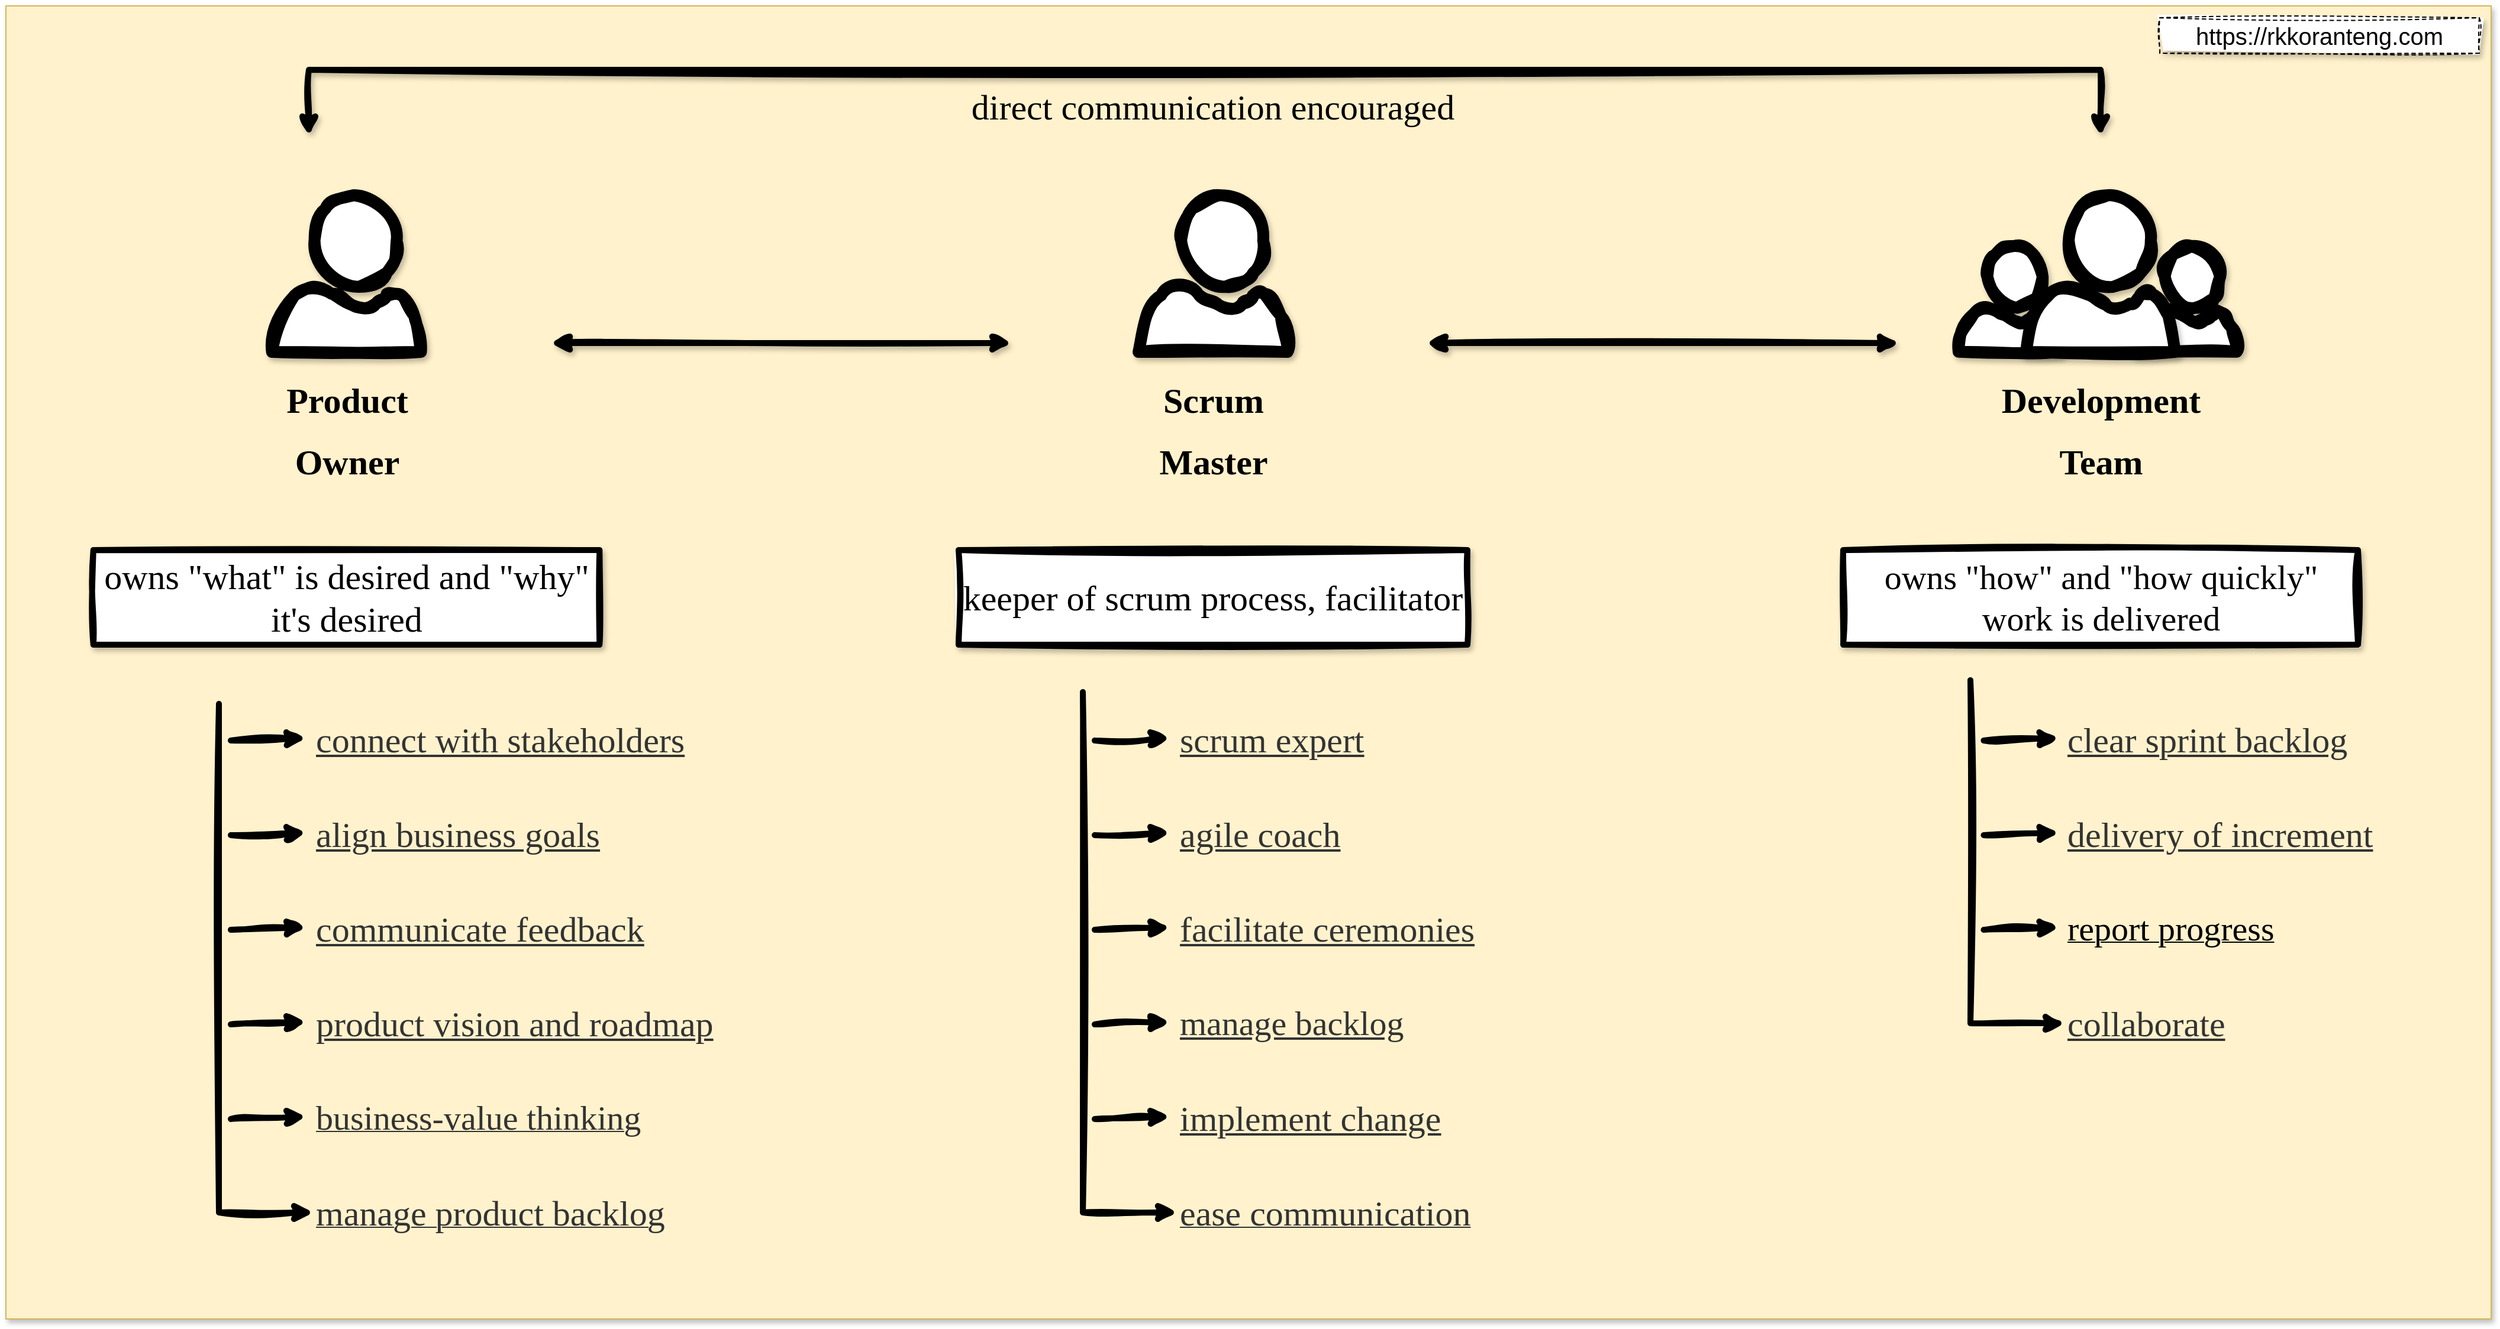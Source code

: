 <mxfile version="24.7.5" pages="11">
  <diagram name="scrum-team" id="nIMtulDSU1YHjw0HaSG2">
    <mxGraphModel dx="2074" dy="836" grid="1" gridSize="10" guides="1" tooltips="1" connect="1" arrows="1" fold="1" page="1" pageScale="1" pageWidth="1100" pageHeight="850" math="0" shadow="0">
      <root>
        <mxCell id="0" />
        <mxCell id="1" parent="0" />
        <mxCell id="sObcuWnxwDtJGyJgjQya-1" value="" style="rounded=0;whiteSpace=wrap;html=1;shadow=1;fillColor=#fff2cc;strokeColor=#d6b656;" parent="1" vertex="1">
          <mxGeometry x="10" y="240" width="2100" height="1110" as="geometry" />
        </mxCell>
        <mxCell id="0CPUESTCE0OIJMO9KGsi-19" style="edgeStyle=orthogonalEdgeStyle;rounded=0;orthogonalLoop=1;jettySize=auto;html=1;curved=1;sketch=1;curveFitting=1;jiggle=2;shadow=1;startArrow=classic;startFill=1;strokeWidth=5;" parent="1" edge="1">
          <mxGeometry relative="1" as="geometry">
            <mxPoint x="470" y="525" as="sourcePoint" />
            <mxPoint x="860" y="525" as="targetPoint" />
          </mxGeometry>
        </mxCell>
        <mxCell id="0CPUESTCE0OIJMO9KGsi-29" value="" style="edgeStyle=orthogonalEdgeStyle;rounded=0;orthogonalLoop=1;jettySize=auto;html=1;sketch=1;curveFitting=1;jiggle=2;flowAnimation=0;shadow=1;startArrow=classic;startFill=1;strokeWidth=5;" parent="1" edge="1">
          <mxGeometry relative="1" as="geometry">
            <mxPoint x="1780" y="350" as="targetPoint" />
            <mxPoint x="266" y="350" as="sourcePoint" />
            <Array as="points">
              <mxPoint x="266" y="294" />
              <mxPoint x="1780" y="294" />
            </Array>
          </mxGeometry>
        </mxCell>
        <mxCell id="wb-vFO9ZExJXr_ckeORo-7" style="edgeStyle=orthogonalEdgeStyle;rounded=0;orthogonalLoop=1;jettySize=auto;html=1;entryX=0;entryY=0.5;entryDx=0;entryDy=0;sketch=1;curveFitting=1;jiggle=2;strokeWidth=5;" parent="1" target="wb-vFO9ZExJXr_ckeORo-2" edge="1">
          <mxGeometry relative="1" as="geometry">
            <mxPoint x="190" y="830" as="sourcePoint" />
            <Array as="points">
              <mxPoint x="190" y="1260" />
            </Array>
          </mxGeometry>
        </mxCell>
        <mxCell id="0CPUESTCE0OIJMO9KGsi-13" value="&lt;h1&gt;&lt;font style=&quot;font-size: 30px; font-weight: normal;&quot; face=&quot;Comic Sans MS&quot;&gt;owns &quot;what&quot; is desired and &quot;why&quot; it&#39;s desired&lt;/font&gt;&lt;/h1&gt;" style="rounded=0;whiteSpace=wrap;html=1;shadow=1;glass=0;sketch=1;curveFitting=1;jiggle=2;strokeWidth=5;" parent="1" vertex="1">
          <mxGeometry x="83.88" y="700" width="427.75" height="80" as="geometry" />
        </mxCell>
        <mxCell id="geYtpVAWRrKTUFB_MV-j-12" style="edgeStyle=orthogonalEdgeStyle;rounded=0;orthogonalLoop=1;jettySize=auto;html=1;entryX=0;entryY=0.5;entryDx=0;entryDy=0;sketch=1;curveFitting=1;jiggle=2;strokeWidth=5;" parent="1" target="geYtpVAWRrKTUFB_MV-j-2" edge="1">
          <mxGeometry relative="1" as="geometry">
            <mxPoint x="920" y="820" as="sourcePoint" />
            <Array as="points">
              <mxPoint x="920" y="1260" />
            </Array>
          </mxGeometry>
        </mxCell>
        <mxCell id="0CPUESTCE0OIJMO9KGsi-14" value="&lt;font style=&quot;font-size: 30px;&quot; face=&quot;Comic Sans MS&quot;&gt;keeper of scrum process, facilitator&lt;/font&gt;" style="rounded=0;whiteSpace=wrap;html=1;shadow=1;glass=0;sketch=1;curveFitting=1;jiggle=2;strokeWidth=5;" parent="1" vertex="1">
          <mxGeometry x="815" y="700" width="430" height="80" as="geometry" />
        </mxCell>
        <mxCell id="Mh3zoJUnyX6qz9ldq3qw-6" style="edgeStyle=orthogonalEdgeStyle;rounded=0;orthogonalLoop=1;jettySize=auto;html=1;entryX=0;entryY=0.5;entryDx=0;entryDy=0;sketch=1;curveFitting=1;jiggle=2;strokeWidth=5;" parent="1" target="Mh3zoJUnyX6qz9ldq3qw-5" edge="1">
          <mxGeometry relative="1" as="geometry">
            <mxPoint x="1670" y="810" as="sourcePoint" />
            <Array as="points">
              <mxPoint x="1670" y="1100" />
            </Array>
          </mxGeometry>
        </mxCell>
        <mxCell id="0CPUESTCE0OIJMO9KGsi-15" value="&lt;font style=&quot;font-size: 29px;&quot; face=&quot;Comic Sans MS&quot;&gt;owns &quot;how&quot; and &quot;how quickly&quot; work is delivered&lt;/font&gt;" style="rounded=0;whiteSpace=wrap;html=1;shadow=1;glass=0;sketch=1;curveFitting=1;jiggle=2;strokeWidth=5;" parent="1" vertex="1">
          <mxGeometry x="1562.5" y="700" width="435" height="80" as="geometry" />
        </mxCell>
        <mxCell id="0CPUESTCE0OIJMO9KGsi-33" value="&lt;font style=&quot;font-size: 30px;&quot;&gt;direct communication encouraged&lt;/font&gt;" style="text;html=1;align=center;verticalAlign=middle;whiteSpace=wrap;rounded=0;fontFamily=Comic Sans MS;fontStyle=0" parent="1" vertex="1">
          <mxGeometry x="790" y="310" width="480" height="30" as="geometry" />
        </mxCell>
        <mxCell id="0CPUESTCE0OIJMO9KGsi-46" value="&lt;h1&gt;&lt;br&gt;&lt;/h1&gt;" style="verticalLabelPosition=bottom;html=1;verticalAlign=top;align=center;shape=mxgraph.azure.user;sketch=1;curveFitting=1;jiggle=2;strokeWidth=10;shadow=1;" parent="1" vertex="1">
          <mxGeometry x="1660" y="443" width="84.95" height="89.42" as="geometry" />
        </mxCell>
        <mxCell id="0CPUESTCE0OIJMO9KGsi-47" value="&lt;h1&gt;&lt;br&gt;&lt;/h1&gt;" style="verticalLabelPosition=bottom;html=1;verticalAlign=top;align=center;shape=mxgraph.azure.user;sketch=1;curveFitting=1;jiggle=2;strokeWidth=10;shadow=1;" parent="1" vertex="1">
          <mxGeometry x="1810" y="443" width="84.95" height="89.42" as="geometry" />
        </mxCell>
        <mxCell id="0CPUESTCE0OIJMO9KGsi-45" value="&lt;h1&gt;&lt;b&gt;&lt;font face=&quot;Comic Sans MS&quot; style=&quot;font-size: 30px;&quot;&gt;Development&lt;/font&gt;&lt;/b&gt;&lt;/h1&gt;&lt;h1&gt;&lt;b&gt;&lt;font face=&quot;Comic Sans MS&quot; style=&quot;font-size: 30px;&quot;&gt;Team&lt;/font&gt;&lt;/b&gt;&lt;/h1&gt;" style="verticalLabelPosition=bottom;html=1;verticalAlign=top;align=center;shape=mxgraph.azure.user;sketch=1;curveFitting=1;jiggle=2;strokeWidth=10;shadow=1;" parent="1" vertex="1">
          <mxGeometry x="1717.05" y="400" width="125.9" height="132.53" as="geometry" />
        </mxCell>
        <mxCell id="0CPUESTCE0OIJMO9KGsi-50" style="edgeStyle=orthogonalEdgeStyle;rounded=0;orthogonalLoop=1;jettySize=auto;html=1;curved=1;sketch=1;curveFitting=1;jiggle=2;shadow=1;startArrow=classic;startFill=1;strokeWidth=5;" parent="1" edge="1">
          <mxGeometry relative="1" as="geometry">
            <mxPoint x="1210" y="525" as="sourcePoint" />
            <mxPoint x="1610" y="525" as="targetPoint" />
          </mxGeometry>
        </mxCell>
        <mxCell id="0CPUESTCE0OIJMO9KGsi-51" value="&lt;font style=&quot;font-size: 20px;&quot;&gt;https://rkkoranteng.com&lt;/font&gt;" style="rounded=0;whiteSpace=wrap;html=1;dashed=1;sketch=1;curveFitting=1;jiggle=2;shadow=1;" parent="1" vertex="1">
          <mxGeometry x="1830" y="250" width="270" height="30" as="geometry" />
        </mxCell>
        <mxCell id="0CPUESTCE0OIJMO9KGsi-43" value="&lt;h1&gt;&lt;b&gt;&lt;font face=&quot;Comic Sans MS&quot; style=&quot;font-size: 30px;&quot;&gt;Scrum&lt;/font&gt;&lt;/b&gt;&lt;/h1&gt;&lt;h1&gt;&lt;b&gt;&lt;font face=&quot;Comic Sans MS&quot; style=&quot;font-size: 30px;&quot;&gt;Master&lt;/font&gt;&lt;/b&gt;&lt;/h1&gt;" style="verticalLabelPosition=bottom;html=1;verticalAlign=top;align=center;shape=mxgraph.azure.user;sketch=1;curveFitting=1;jiggle=2;strokeWidth=10;shadow=1;" parent="1" vertex="1">
          <mxGeometry x="967.05" y="400" width="125.9" height="132.53" as="geometry" />
        </mxCell>
        <mxCell id="0CPUESTCE0OIJMO9KGsi-5" value="&lt;h1&gt;&lt;b&gt;&lt;font face=&quot;Comic Sans MS&quot; style=&quot;font-size: 30px;&quot;&gt;Product&lt;/font&gt;&lt;/b&gt;&lt;/h1&gt;&lt;h1&gt;&lt;b&gt;&lt;font face=&quot;Comic Sans MS&quot; style=&quot;font-size: 30px;&quot;&gt;Owner&lt;/font&gt;&lt;/b&gt;&lt;/h1&gt;" style="verticalLabelPosition=bottom;html=1;verticalAlign=top;align=center;shape=mxgraph.azure.user;sketch=1;curveFitting=1;jiggle=2;strokeWidth=10;shadow=1;" parent="1" vertex="1">
          <mxGeometry x="234.81" y="400" width="125.9" height="132.53" as="geometry" />
        </mxCell>
        <mxCell id="geYtpVAWRrKTUFB_MV-j-1" value="&lt;h1&gt;&lt;font style=&quot;font-size: 30px; font-weight: normal;&quot; face=&quot;Comic Sans MS&quot;&gt;scrum expert&lt;/font&gt;&lt;/h1&gt;" style="rounded=0;whiteSpace=wrap;html=1;shadow=0;glass=0;fillColor=none;fontColor=#333333;strokeColor=none;fontStyle=4;align=left;sketch=1;curveFitting=1;jiggle=2;" parent="1" vertex="1">
          <mxGeometry x="1000" y="820" width="257.75" height="80" as="geometry" />
        </mxCell>
        <mxCell id="geYtpVAWRrKTUFB_MV-j-2" value="&lt;font face=&quot;Comic Sans MS&quot; style=&quot;font-size: 30px;&quot;&gt;ease communication&lt;/font&gt;" style="rounded=0;whiteSpace=wrap;html=1;shadow=0;glass=0;sketch=1;curveFitting=1;jiggle=2;fillColor=none;fontColor=#333333;strokeColor=none;fontStyle=4;align=left;" parent="1" vertex="1">
          <mxGeometry x="1000" y="1220" width="360" height="80" as="geometry" />
        </mxCell>
        <mxCell id="geYtpVAWRrKTUFB_MV-j-3" value="&lt;font face=&quot;Comic Sans MS&quot; style=&quot;font-size: 29px;&quot;&gt;&lt;u&gt;manage backlog&lt;/u&gt;&lt;/font&gt;" style="rounded=0;whiteSpace=wrap;html=1;shadow=0;glass=0;sketch=1;curveFitting=1;jiggle=2;fillColor=none;fontColor=#333333;strokeColor=none;align=left;" parent="1" vertex="1">
          <mxGeometry x="1000" y="1060" width="260" height="80" as="geometry" />
        </mxCell>
        <mxCell id="geYtpVAWRrKTUFB_MV-j-4" value="&lt;h1&gt;&lt;font style=&quot;font-size: 30px; font-weight: normal;&quot; face=&quot;Comic Sans MS&quot;&gt;facilitate ceremonies&lt;/font&gt;&lt;/h1&gt;" style="rounded=0;whiteSpace=wrap;html=1;shadow=0;glass=0;sketch=1;curveFitting=1;jiggle=2;fillColor=none;fontColor=#333333;strokeColor=none;fontStyle=4;align=left;" parent="1" vertex="1">
          <mxGeometry x="1000" y="980" width="360" height="80" as="geometry" />
        </mxCell>
        <mxCell id="geYtpVAWRrKTUFB_MV-j-5" value="&lt;h1&gt;&lt;font style=&quot;font-size: 30px; font-weight: normal;&quot; face=&quot;Comic Sans MS&quot;&gt;agile coach&lt;/font&gt;&lt;/h1&gt;" style="rounded=0;whiteSpace=wrap;html=1;shadow=0;glass=0;sketch=1;curveFitting=1;jiggle=2;fillColor=none;fontColor=#333333;strokeColor=none;fontStyle=4;align=left;" parent="1" vertex="1">
          <mxGeometry x="1000" y="900" width="257.75" height="80" as="geometry" />
        </mxCell>
        <mxCell id="geYtpVAWRrKTUFB_MV-j-6" value="&lt;h1&gt;&lt;font face=&quot;Comic Sans MS&quot; style=&quot;font-size: 30px; font-weight: normal;&quot;&gt;implement change&lt;/font&gt;&lt;/h1&gt;" style="rounded=0;whiteSpace=wrap;html=1;shadow=0;glass=0;sketch=1;curveFitting=1;jiggle=2;fillColor=none;fontColor=#333333;strokeColor=none;fontStyle=4;align=left;" parent="1" vertex="1">
          <mxGeometry x="1000" y="1140" width="360" height="80" as="geometry" />
        </mxCell>
        <mxCell id="geYtpVAWRrKTUFB_MV-j-13" value="" style="endArrow=classic;html=1;rounded=0;exitX=0.006;exitY=0.1;exitDx=0;exitDy=0;exitPerimeter=0;entryX=0.183;entryY=0.075;entryDx=0;entryDy=0;entryPerimeter=0;sketch=1;curveFitting=1;jiggle=2;strokeWidth=5;" parent="1" edge="1">
          <mxGeometry width="50" height="50" relative="1" as="geometry">
            <mxPoint x="930.0" y="861" as="sourcePoint" />
            <mxPoint x="993.72" y="859" as="targetPoint" />
          </mxGeometry>
        </mxCell>
        <mxCell id="geYtpVAWRrKTUFB_MV-j-14" value="" style="endArrow=classic;html=1;rounded=0;exitX=0.006;exitY=0.1;exitDx=0;exitDy=0;exitPerimeter=0;entryX=0.183;entryY=0.075;entryDx=0;entryDy=0;entryPerimeter=0;sketch=1;curveFitting=1;jiggle=2;strokeWidth=5;" parent="1" edge="1">
          <mxGeometry width="50" height="50" relative="1" as="geometry">
            <mxPoint x="930.0" y="941" as="sourcePoint" />
            <mxPoint x="993.72" y="939" as="targetPoint" />
          </mxGeometry>
        </mxCell>
        <mxCell id="geYtpVAWRrKTUFB_MV-j-15" value="" style="endArrow=classic;html=1;rounded=0;exitX=0.006;exitY=0.1;exitDx=0;exitDy=0;exitPerimeter=0;entryX=0.183;entryY=0.075;entryDx=0;entryDy=0;entryPerimeter=0;sketch=1;curveFitting=1;jiggle=2;strokeWidth=5;" parent="1" edge="1">
          <mxGeometry width="50" height="50" relative="1" as="geometry">
            <mxPoint x="930.0" y="1021" as="sourcePoint" />
            <mxPoint x="993.72" y="1019" as="targetPoint" />
          </mxGeometry>
        </mxCell>
        <mxCell id="geYtpVAWRrKTUFB_MV-j-16" value="" style="endArrow=classic;html=1;rounded=0;exitX=0.006;exitY=0.1;exitDx=0;exitDy=0;exitPerimeter=0;entryX=0.183;entryY=0.075;entryDx=0;entryDy=0;entryPerimeter=0;sketch=1;curveFitting=1;jiggle=2;strokeWidth=5;" parent="1" edge="1">
          <mxGeometry width="50" height="50" relative="1" as="geometry">
            <mxPoint x="930.0" y="1101" as="sourcePoint" />
            <mxPoint x="993.72" y="1099" as="targetPoint" />
          </mxGeometry>
        </mxCell>
        <mxCell id="geYtpVAWRrKTUFB_MV-j-17" value="" style="endArrow=classic;html=1;rounded=0;exitX=0.006;exitY=0.1;exitDx=0;exitDy=0;exitPerimeter=0;entryX=0.183;entryY=0.075;entryDx=0;entryDy=0;entryPerimeter=0;sketch=1;curveFitting=1;jiggle=2;strokeWidth=5;" parent="1" edge="1">
          <mxGeometry width="50" height="50" relative="1" as="geometry">
            <mxPoint x="930.0" y="1181" as="sourcePoint" />
            <mxPoint x="993.72" y="1179" as="targetPoint" />
          </mxGeometry>
        </mxCell>
        <mxCell id="wb-vFO9ZExJXr_ckeORo-1" value="&lt;h1&gt;&lt;font face=&quot;Comic Sans MS&quot; style=&quot;font-size: 30px; font-weight: normal;&quot;&gt;connect with stakeholders&lt;/font&gt;&lt;/h1&gt;" style="rounded=0;whiteSpace=wrap;html=1;shadow=0;glass=0;sketch=1;curveFitting=1;jiggle=2;fillColor=none;fontColor=#333333;strokeColor=none;align=left;fontStyle=4" parent="1" vertex="1">
          <mxGeometry x="270" y="820" width="380" height="80" as="geometry" />
        </mxCell>
        <mxCell id="wb-vFO9ZExJXr_ckeORo-2" value="&lt;font face=&quot;Comic Sans MS&quot; style=&quot;font-size: 30px;&quot;&gt;manage product backlog&lt;/font&gt;" style="rounded=0;whiteSpace=wrap;html=1;shadow=0;glass=0;sketch=1;curveFitting=1;jiggle=2;fillColor=none;fontColor=#333333;strokeColor=none;align=left;fontStyle=4" parent="1" vertex="1">
          <mxGeometry x="270" y="1220" width="360" height="80" as="geometry" />
        </mxCell>
        <mxCell id="wb-vFO9ZExJXr_ckeORo-3" value="&lt;font face=&quot;Comic Sans MS&quot; style=&quot;font-size: 29px;&quot;&gt;business-value thinking&lt;/font&gt;" style="rounded=0;whiteSpace=wrap;html=1;shadow=0;glass=0;sketch=1;curveFitting=1;jiggle=2;fillColor=none;fontColor=#333333;strokeColor=none;align=left;fontStyle=4" parent="1" vertex="1">
          <mxGeometry x="270" y="1140" width="360" height="80" as="geometry" />
        </mxCell>
        <mxCell id="wb-vFO9ZExJXr_ckeORo-4" value="&lt;h1&gt;&lt;font face=&quot;Comic Sans MS&quot; style=&quot;font-size: 30px; font-weight: normal;&quot;&gt;align business goals&lt;/font&gt;&lt;/h1&gt;" style="rounded=0;whiteSpace=wrap;html=1;shadow=0;glass=0;sketch=1;curveFitting=1;jiggle=2;fillColor=none;fontColor=#333333;strokeColor=none;align=left;fontStyle=4" parent="1" vertex="1">
          <mxGeometry x="270" y="900" width="360" height="80" as="geometry" />
        </mxCell>
        <mxCell id="wb-vFO9ZExJXr_ckeORo-5" value="&lt;h1&gt;&lt;font face=&quot;Comic Sans MS&quot; style=&quot;font-size: 30px; font-weight: normal;&quot;&gt;communicate feedback&lt;/font&gt;&lt;/h1&gt;" style="rounded=0;whiteSpace=wrap;html=1;shadow=0;glass=0;sketch=1;curveFitting=1;jiggle=2;fillColor=none;fontColor=#333333;strokeColor=none;align=left;fontStyle=4" parent="1" vertex="1">
          <mxGeometry x="270" y="980" width="360" height="80" as="geometry" />
        </mxCell>
        <mxCell id="wb-vFO9ZExJXr_ckeORo-6" value="&lt;h1&gt;&lt;font face=&quot;Comic Sans MS&quot; style=&quot;font-size: 30px; font-weight: normal;&quot;&gt;product vision and roadmap&lt;/font&gt;&lt;/h1&gt;" style="rounded=0;whiteSpace=wrap;html=1;shadow=0;glass=0;sketch=1;curveFitting=1;jiggle=2;fillColor=none;fontColor=#333333;strokeColor=none;align=left;fontStyle=4" parent="1" vertex="1">
          <mxGeometry x="270" y="1060" width="440" height="80" as="geometry" />
        </mxCell>
        <mxCell id="wb-vFO9ZExJXr_ckeORo-8" value="" style="endArrow=classic;html=1;rounded=0;exitX=0.006;exitY=0.1;exitDx=0;exitDy=0;exitPerimeter=0;entryX=0.183;entryY=0.075;entryDx=0;entryDy=0;entryPerimeter=0;sketch=1;curveFitting=1;jiggle=2;strokeWidth=5;" parent="1" edge="1">
          <mxGeometry width="50" height="50" relative="1" as="geometry">
            <mxPoint x="200.0" y="861" as="sourcePoint" />
            <mxPoint x="263.72" y="859" as="targetPoint" />
          </mxGeometry>
        </mxCell>
        <mxCell id="wb-vFO9ZExJXr_ckeORo-9" value="" style="endArrow=classic;html=1;rounded=0;exitX=0.006;exitY=0.1;exitDx=0;exitDy=0;exitPerimeter=0;entryX=0.183;entryY=0.075;entryDx=0;entryDy=0;entryPerimeter=0;sketch=1;curveFitting=1;jiggle=2;strokeWidth=5;" parent="1" edge="1">
          <mxGeometry width="50" height="50" relative="1" as="geometry">
            <mxPoint x="200.0" y="941" as="sourcePoint" />
            <mxPoint x="263.72" y="939" as="targetPoint" />
          </mxGeometry>
        </mxCell>
        <mxCell id="wb-vFO9ZExJXr_ckeORo-10" value="" style="endArrow=classic;html=1;rounded=0;exitX=0.006;exitY=0.1;exitDx=0;exitDy=0;exitPerimeter=0;entryX=0.183;entryY=0.075;entryDx=0;entryDy=0;entryPerimeter=0;sketch=1;curveFitting=1;jiggle=2;strokeWidth=5;" parent="1" edge="1">
          <mxGeometry width="50" height="50" relative="1" as="geometry">
            <mxPoint x="200.0" y="1021" as="sourcePoint" />
            <mxPoint x="263.72" y="1019" as="targetPoint" />
          </mxGeometry>
        </mxCell>
        <mxCell id="wb-vFO9ZExJXr_ckeORo-11" value="" style="endArrow=classic;html=1;rounded=0;exitX=0.006;exitY=0.1;exitDx=0;exitDy=0;exitPerimeter=0;entryX=0.183;entryY=0.075;entryDx=0;entryDy=0;entryPerimeter=0;sketch=1;curveFitting=1;jiggle=2;strokeWidth=5;" parent="1" edge="1">
          <mxGeometry width="50" height="50" relative="1" as="geometry">
            <mxPoint x="200.0" y="1101" as="sourcePoint" />
            <mxPoint x="263.72" y="1099" as="targetPoint" />
          </mxGeometry>
        </mxCell>
        <mxCell id="wb-vFO9ZExJXr_ckeORo-12" value="" style="endArrow=classic;html=1;rounded=0;exitX=0.006;exitY=0.1;exitDx=0;exitDy=0;exitPerimeter=0;entryX=0.183;entryY=0.075;entryDx=0;entryDy=0;entryPerimeter=0;sketch=1;curveFitting=1;jiggle=2;strokeWidth=5;" parent="1" edge="1">
          <mxGeometry width="50" height="50" relative="1" as="geometry">
            <mxPoint x="200.0" y="1181" as="sourcePoint" />
            <mxPoint x="263.72" y="1179" as="targetPoint" />
          </mxGeometry>
        </mxCell>
        <mxCell id="Mh3zoJUnyX6qz9ldq3qw-1" value="&lt;h1&gt;&lt;font face=&quot;Comic Sans MS&quot; style=&quot;font-size: 30px; font-weight: normal;&quot;&gt;clear sprint backlog&lt;/font&gt;&lt;/h1&gt;" style="rounded=0;whiteSpace=wrap;html=1;shadow=0;glass=0;sketch=1;curveFitting=1;jiggle=2;fillColor=none;fontColor=#333333;strokeColor=none;align=left;fontStyle=4" parent="1" vertex="1">
          <mxGeometry x="1750" y="820" width="300" height="80" as="geometry" />
        </mxCell>
        <mxCell id="Mh3zoJUnyX6qz9ldq3qw-2" value="&lt;font face=&quot;Comic Sans MS&quot; style=&quot;font-size: 29px;&quot;&gt;report progress&lt;/font&gt;" style="rounded=0;whiteSpace=wrap;html=1;shadow=0;glass=0;sketch=1;curveFitting=1;jiggle=2;align=left;fontStyle=4;strokeColor=none;fillColor=none;" parent="1" vertex="1">
          <mxGeometry x="1750" y="980" width="260" height="80" as="geometry" />
        </mxCell>
        <mxCell id="Mh3zoJUnyX6qz9ldq3qw-3" value="&lt;h1&gt;&lt;font face=&quot;Comic Sans MS&quot; style=&quot;font-size: 30px; font-weight: normal;&quot;&gt;delivery of increment&lt;/font&gt;&lt;/h1&gt;" style="rounded=0;whiteSpace=wrap;html=1;shadow=0;glass=0;sketch=1;curveFitting=1;jiggle=2;fillColor=none;fontColor=#333333;strokeColor=none;align=left;fontStyle=4" parent="1" vertex="1">
          <mxGeometry x="1750" y="900" width="310" height="80" as="geometry" />
        </mxCell>
        <mxCell id="Mh3zoJUnyX6qz9ldq3qw-5" value="&lt;h1&gt;&lt;font face=&quot;Comic Sans MS&quot; style=&quot;font-size: 30px; font-weight: normal;&quot;&gt;collaborate&lt;/font&gt;&lt;/h1&gt;" style="rounded=0;whiteSpace=wrap;html=1;shadow=0;glass=0;sketch=1;curveFitting=1;jiggle=2;fillColor=none;fontColor=#333333;strokeColor=none;align=left;fontStyle=4" parent="1" vertex="1">
          <mxGeometry x="1750" y="1060" width="320" height="80" as="geometry" />
        </mxCell>
        <mxCell id="Mh3zoJUnyX6qz9ldq3qw-7" value="" style="endArrow=classic;html=1;rounded=0;exitX=0.006;exitY=0.1;exitDx=0;exitDy=0;exitPerimeter=0;entryX=0.183;entryY=0.075;entryDx=0;entryDy=0;entryPerimeter=0;sketch=1;curveFitting=1;jiggle=2;strokeWidth=5;" parent="1" edge="1">
          <mxGeometry width="50" height="50" relative="1" as="geometry">
            <mxPoint x="1681.23" y="861" as="sourcePoint" />
            <mxPoint x="1744.95" y="859" as="targetPoint" />
          </mxGeometry>
        </mxCell>
        <mxCell id="Mh3zoJUnyX6qz9ldq3qw-8" value="" style="endArrow=classic;html=1;rounded=0;exitX=0.006;exitY=0.1;exitDx=0;exitDy=0;exitPerimeter=0;entryX=0.183;entryY=0.075;entryDx=0;entryDy=0;entryPerimeter=0;sketch=1;curveFitting=1;jiggle=2;strokeWidth=5;" parent="1" edge="1">
          <mxGeometry width="50" height="50" relative="1" as="geometry">
            <mxPoint x="1681.23" y="941" as="sourcePoint" />
            <mxPoint x="1744.95" y="939" as="targetPoint" />
          </mxGeometry>
        </mxCell>
        <mxCell id="Mh3zoJUnyX6qz9ldq3qw-9" value="" style="endArrow=classic;html=1;rounded=0;exitX=0.006;exitY=0.1;exitDx=0;exitDy=0;exitPerimeter=0;entryX=0.183;entryY=0.075;entryDx=0;entryDy=0;entryPerimeter=0;sketch=1;curveFitting=1;jiggle=2;strokeWidth=5;" parent="1" edge="1">
          <mxGeometry width="50" height="50" relative="1" as="geometry">
            <mxPoint x="1681.23" y="1021" as="sourcePoint" />
            <mxPoint x="1744.95" y="1019" as="targetPoint" />
          </mxGeometry>
        </mxCell>
      </root>
    </mxGraphModel>
  </diagram>
  <diagram name="scrum-artifacts" id="g5DHnrJsmtvWVat74_Z9">
    <mxGraphModel dx="954" dy="717" grid="1" gridSize="10" guides="1" tooltips="1" connect="1" arrows="1" fold="1" page="1" pageScale="1" pageWidth="1100" pageHeight="850" math="0" shadow="0">
      <root>
        <mxCell id="Vx6BM7oqEHVo_15kpJeJ-0" />
        <mxCell id="Vx6BM7oqEHVo_15kpJeJ-1" parent="Vx6BM7oqEHVo_15kpJeJ-0" />
        <mxCell id="Vx6BM7oqEHVo_15kpJeJ-2" value="" style="rounded=0;whiteSpace=wrap;html=1;shadow=1;fillColor=#fff2cc;strokeColor=#d6b656;" parent="Vx6BM7oqEHVo_15kpJeJ-1" vertex="1">
          <mxGeometry x="10" y="230" width="2040" height="1080" as="geometry" />
        </mxCell>
        <mxCell id="Vx6BM7oqEHVo_15kpJeJ-15" value="&lt;font style=&quot;font-size: 20px;&quot;&gt;https://rkkoranteng.com&lt;/font&gt;" style="rounded=0;whiteSpace=wrap;html=1;dashed=1;sketch=1;curveFitting=1;jiggle=2;shadow=1;" parent="Vx6BM7oqEHVo_15kpJeJ-1" vertex="1">
          <mxGeometry x="1770" y="240" width="270" height="30" as="geometry" />
        </mxCell>
        <mxCell id="cGGRlNJwbHAZxHZikHWA-2" value="" style="verticalLabelPosition=bottom;html=1;verticalAlign=top;align=center;shape=mxgraph.azure.file_2;pointerEvents=1;sketch=1;curveFitting=1;jiggle=2;shadow=1;strokeWidth=5;" parent="Vx6BM7oqEHVo_15kpJeJ-1" vertex="1">
          <mxGeometry x="1024.75" y="341.75" width="90.25" height="95" as="geometry" />
        </mxCell>
        <mxCell id="cGGRlNJwbHAZxHZikHWA-10" value="" style="shape=note;whiteSpace=wrap;html=1;backgroundOutline=1;darkOpacity=0.05;sketch=1;curveFitting=1;jiggle=2;shadow=1;strokeWidth=10;" parent="Vx6BM7oqEHVo_15kpJeJ-1" vertex="1">
          <mxGeometry x="100" y="296" width="254" height="317.5" as="geometry" />
        </mxCell>
        <mxCell id="cGGRlNJwbHAZxHZikHWA-12" value="&lt;font style=&quot;font-size: 30px;&quot; face=&quot;Comic Sans MS&quot;&gt;&lt;b&gt;Product Backlog&lt;/b&gt;&lt;/font&gt;" style="shape=note;whiteSpace=wrap;html=1;backgroundOutline=1;darkOpacity=0.05;sketch=1;curveFitting=1;jiggle=2;shadow=1;strokeWidth=10;" parent="Vx6BM7oqEHVo_15kpJeJ-1" vertex="1">
          <mxGeometry x="120" y="310" width="254" height="317.5" as="geometry" />
        </mxCell>
        <mxCell id="cGGRlNJwbHAZxHZikHWA-14" value="" style="html=1;whiteSpace=wrap;shape=isoCube2;backgroundOutline=1;isoAngle=15;sketch=1;curveFitting=1;jiggle=2;shadow=1;strokeWidth=10;" parent="Vx6BM7oqEHVo_15kpJeJ-1" vertex="1">
          <mxGeometry x="1750" y="323" width="184.5" height="205" as="geometry" />
        </mxCell>
        <mxCell id="cGGRlNJwbHAZxHZikHWA-15" value="" style="verticalLabelPosition=bottom;html=1;verticalAlign=top;align=center;shape=mxgraph.azure.file_2;pointerEvents=1;sketch=1;curveFitting=1;jiggle=2;shadow=1;strokeWidth=5;" parent="Vx6BM7oqEHVo_15kpJeJ-1" vertex="1">
          <mxGeometry x="1124.75" y="341.75" width="90.25" height="95" as="geometry" />
        </mxCell>
        <mxCell id="cGGRlNJwbHAZxHZikHWA-16" value="&lt;font style=&quot;font-size: 30px;&quot; face=&quot;Comic Sans MS&quot;&gt;&lt;b&gt;Sprint Backlog&lt;/b&gt;&lt;/font&gt;" style="verticalLabelPosition=bottom;html=1;verticalAlign=top;align=center;shape=mxgraph.azure.file_2;pointerEvents=1;sketch=1;curveFitting=1;jiggle=2;shadow=1;strokeWidth=5;" parent="Vx6BM7oqEHVo_15kpJeJ-1" vertex="1">
          <mxGeometry x="1074.75" y="450" width="90.25" height="95" as="geometry" />
        </mxCell>
        <mxCell id="UuwoqbTuBdf8o5L-A9-f-0" value="&lt;font style=&quot;font-size: 30px;&quot; face=&quot;Comic Sans MS&quot;&gt;&lt;b&gt;Product Increment&lt;/b&gt;&lt;/font&gt;" style="text;html=1;align=center;verticalAlign=middle;whiteSpace=wrap;rounded=0;" parent="Vx6BM7oqEHVo_15kpJeJ-1" vertex="1">
          <mxGeometry x="1693.63" y="545" width="297.25" height="30" as="geometry" />
        </mxCell>
        <mxCell id="UuwoqbTuBdf8o5L-A9-f-1" value="&lt;font style=&quot;font-size: 30px;&quot; face=&quot;Comic Sans MS&quot;&gt;build the &lt;u&gt;RIGHT THING&lt;/u&gt;&lt;/font&gt;" style="shape=callout;whiteSpace=wrap;html=1;perimeter=calloutPerimeter;sketch=1;curveFitting=1;jiggle=2;strokeWidth=5;shadow=1;" parent="Vx6BM7oqEHVo_15kpJeJ-1" vertex="1">
          <mxGeometry x="460" y="870" width="370" height="140" as="geometry" />
        </mxCell>
        <mxCell id="s-YMHgSgmbeomNEDOv18-0" value="&lt;h1&gt;&lt;font face=&quot;Comic Sans MS&quot; style=&quot;font-size: 30px; font-weight: normal;&quot;&gt;Product Owner&lt;/font&gt;&lt;/h1&gt;" style="verticalLabelPosition=bottom;html=1;verticalAlign=top;align=center;shape=mxgraph.azure.user;sketch=1;curveFitting=1;jiggle=2;strokeWidth=10;shadow=1;" parent="Vx6BM7oqEHVo_15kpJeJ-1" vertex="1">
          <mxGeometry x="540" y="990.48" width="95.9" height="100.95" as="geometry" />
        </mxCell>
        <mxCell id="Kl9Uw1FnahJ0H1nHWtBu-0" value="&lt;h1&gt;&lt;font face=&quot;Comic Sans MS&quot; style=&quot;font-size: 30px; font-weight: normal;&quot;&gt;Scrum Master&lt;/font&gt;&lt;/h1&gt;" style="verticalLabelPosition=bottom;html=1;verticalAlign=top;align=center;shape=mxgraph.azure.user;sketch=1;curveFitting=1;jiggle=2;flipH=0;shadow=1;strokeWidth=10;" parent="Vx6BM7oqEHVo_15kpJeJ-1" vertex="1">
          <mxGeometry x="1010" y="990.48" width="95.9" height="100.95" as="geometry" />
        </mxCell>
        <mxCell id="sInbKrp00utguLaIZv0t-0" value="&lt;font face=&quot;Comic Sans MS&quot; style=&quot;font-size: 30px;&quot;&gt;How? What? Why?&lt;/font&gt;" style="shape=callout;whiteSpace=wrap;html=1;perimeter=calloutPerimeter;sketch=1;curveFitting=1;jiggle=2;flipH=0;strokeWidth=5;shadow=1;" parent="Vx6BM7oqEHVo_15kpJeJ-1" vertex="1">
          <mxGeometry x="934.88" y="870" width="370" height="140" as="geometry" />
        </mxCell>
        <mxCell id="sInbKrp00utguLaIZv0t-3" value="&lt;h1&gt;&lt;font face=&quot;Comic Sans MS&quot; style=&quot;font-size: 30px; font-weight: normal;&quot;&gt;Development Team&lt;/font&gt;&lt;/h1&gt;" style="verticalLabelPosition=bottom;html=1;verticalAlign=top;align=center;shape=mxgraph.azure.user;sketch=1;curveFitting=1;jiggle=2;flipH=0;strokeWidth=10;shadow=1;" parent="Vx6BM7oqEHVo_15kpJeJ-1" vertex="1">
          <mxGeometry x="1490" y="996.36" width="95.9" height="100.95" as="geometry" />
        </mxCell>
        <mxCell id="4pGXZ51oRS3KJDcJbi0m-9" style="edgeStyle=orthogonalEdgeStyle;rounded=0;orthogonalLoop=1;jettySize=auto;html=1;curved=1;sketch=1;curveFitting=1;jiggle=2;strokeWidth=5;" parent="Vx6BM7oqEHVo_15kpJeJ-1" edge="1">
          <mxGeometry relative="1" as="geometry">
            <mxPoint x="1730" y="1085" as="sourcePoint" />
            <mxPoint x="1907" y="600" as="targetPoint" />
            <Array as="points">
              <mxPoint x="1907" y="1085" />
            </Array>
          </mxGeometry>
        </mxCell>
        <mxCell id="4pGXZ51oRS3KJDcJbi0m-10" value="&lt;div&gt;&lt;span style=&quot;font-family: &amp;quot;Comic Sans MS&amp;quot;; font-size: 30px; text-wrap: wrap;&quot;&gt;deliver&lt;/span&gt;&lt;span style=&quot;font-family: &amp;quot;Comic Sans MS&amp;quot;; font-size: 30px; text-wrap: wrap;&quot;&gt;&amp;nbsp;&lt;/span&gt;&lt;/div&gt;" style="edgeLabel;html=1;align=center;verticalAlign=middle;resizable=0;points=[];labelBackgroundColor=#FFF2CC;" parent="4pGXZ51oRS3KJDcJbi0m-9" vertex="1" connectable="0">
          <mxGeometry x="0.52" y="5" relative="1" as="geometry">
            <mxPoint as="offset" />
          </mxGeometry>
        </mxCell>
        <mxCell id="sInbKrp00utguLaIZv0t-4" value="&lt;h1&gt;&lt;br&gt;&lt;/h1&gt;" style="verticalLabelPosition=bottom;html=1;verticalAlign=top;align=center;shape=mxgraph.azure.user;sketch=1;curveFitting=1;jiggle=2;flipH=0;strokeWidth=10;shadow=1;" parent="Vx6BM7oqEHVo_15kpJeJ-1" vertex="1">
          <mxGeometry x="1654.5" y="1027.94" width="65.9" height="69.37" as="geometry" />
        </mxCell>
        <mxCell id="sInbKrp00utguLaIZv0t-5" value="&lt;h1&gt;&lt;br&gt;&lt;/h1&gt;" style="verticalLabelPosition=bottom;html=1;verticalAlign=top;align=center;shape=mxgraph.azure.user;sketch=1;curveFitting=1;jiggle=2;flipH=0;strokeWidth=10;shadow=1;" parent="Vx6BM7oqEHVo_15kpJeJ-1" vertex="1">
          <mxGeometry x="1583.53" y="1010" width="82.95" height="87.31" as="geometry" />
        </mxCell>
        <mxCell id="sInbKrp00utguLaIZv0t-6" value="&lt;font face=&quot;Comic Sans MS&quot; style=&quot;font-size: 30px;&quot;&gt;build the &lt;u&gt;THING RIGHT&lt;/u&gt;&lt;/font&gt;" style="shape=callout;whiteSpace=wrap;html=1;perimeter=calloutPerimeter;sketch=1;curveFitting=1;jiggle=2;flipH=0;strokeWidth=5;shadow=1;" parent="Vx6BM7oqEHVo_15kpJeJ-1" vertex="1">
          <mxGeometry x="1390" y="870" width="370" height="140" as="geometry" />
        </mxCell>
        <mxCell id="RGK9CuCmE5Em2jGGt2hN-6" style="edgeStyle=orthogonalEdgeStyle;rounded=0;orthogonalLoop=1;jettySize=auto;html=1;curved=1;sketch=1;curveFitting=1;jiggle=2;strokeWidth=5;" parent="Vx6BM7oqEHVo_15kpJeJ-1" edge="1">
          <mxGeometry relative="1" as="geometry">
            <mxPoint x="550" y="1019" as="sourcePoint" />
            <mxPoint x="100" y="470" as="targetPoint" />
            <Array as="points">
              <mxPoint x="40" y="1019" />
              <mxPoint x="40" y="469" />
            </Array>
          </mxGeometry>
        </mxCell>
        <mxCell id="RGK9CuCmE5Em2jGGt2hN-7" value="&lt;span style=&quot;font-family: &amp;quot;Comic Sans MS&amp;quot;; font-size: 30px; text-wrap: wrap;&quot;&gt;&amp;nbsp;manage&lt;/span&gt;" style="edgeLabel;html=1;align=center;verticalAlign=middle;resizable=0;points=[];labelBackgroundColor=#FFF2CC;" parent="RGK9CuCmE5Em2jGGt2hN-6" vertex="1" connectable="0">
          <mxGeometry x="-0.263" y="-89" relative="1" as="geometry">
            <mxPoint as="offset" />
          </mxGeometry>
        </mxCell>
        <mxCell id="RGK9CuCmE5Em2jGGt2hN-8" style="edgeStyle=orthogonalEdgeStyle;rounded=0;orthogonalLoop=1;jettySize=auto;html=1;curved=1;strokeWidth=5;" parent="Vx6BM7oqEHVo_15kpJeJ-1" edge="1">
          <mxGeometry relative="1" as="geometry">
            <mxPoint x="990" y="1019" as="sourcePoint" />
            <mxPoint x="1075" y="498" as="targetPoint" />
            <Array as="points">
              <mxPoint x="860" y="1019" />
              <mxPoint x="860" y="498" />
            </Array>
          </mxGeometry>
        </mxCell>
        <mxCell id="4pGXZ51oRS3KJDcJbi0m-4" value="&lt;div&gt;&lt;span style=&quot;font-family: &amp;quot;Comic Sans MS&amp;quot;; font-size: 30px; text-wrap: wrap;&quot;&gt;manage&lt;/span&gt;&lt;/div&gt;" style="edgeLabel;html=1;align=center;verticalAlign=middle;resizable=0;points=[];labelBackgroundColor=#FFF2CC;" parent="RGK9CuCmE5Em2jGGt2hN-8" vertex="1" connectable="0">
          <mxGeometry x="-0.032" relative="1" as="geometry">
            <mxPoint x="10" y="-70" as="offset" />
          </mxGeometry>
        </mxCell>
        <mxCell id="4pGXZ51oRS3KJDcJbi0m-1" value="" style="endArrow=classic;html=1;rounded=0;entryX=0.48;entryY=0.231;entryDx=0;entryDy=0;entryPerimeter=0;sketch=1;curveFitting=1;jiggle=2;strokeWidth=5;" parent="Vx6BM7oqEHVo_15kpJeJ-1" target="Vx6BM7oqEHVo_15kpJeJ-2" edge="1">
          <mxGeometry width="50" height="50" relative="1" as="geometry">
            <mxPoint x="390" y="484" as="sourcePoint" />
            <mxPoint x="1020" y="660" as="targetPoint" />
          </mxGeometry>
        </mxCell>
        <mxCell id="4pGXZ51oRS3KJDcJbi0m-2" value="&lt;span style=&quot;font-family: &amp;quot;Comic Sans MS&amp;quot;; font-size: 30px;&quot;&gt;&amp;nbsp;refine&amp;nbsp;&lt;/span&gt;" style="edgeLabel;html=1;align=center;verticalAlign=middle;resizable=0;points=[];labelBackgroundColor=#FFF2CC;" parent="4pGXZ51oRS3KJDcJbi0m-1" vertex="1" connectable="0">
          <mxGeometry x="-0.186" y="-2" relative="1" as="geometry">
            <mxPoint as="offset" />
          </mxGeometry>
        </mxCell>
        <mxCell id="4pGXZ51oRS3KJDcJbi0m-5" value="" style="endArrow=classic;html=1;rounded=0;sketch=1;curveFitting=1;jiggle=2;strokeWidth=5;" parent="Vx6BM7oqEHVo_15kpJeJ-1" edge="1">
          <mxGeometry width="50" height="50" relative="1" as="geometry">
            <mxPoint x="1200" y="485" as="sourcePoint" />
            <mxPoint x="1730" y="480" as="targetPoint" />
          </mxGeometry>
        </mxCell>
        <mxCell id="4pGXZ51oRS3KJDcJbi0m-6" value="&lt;font face=&quot;Comic Sans MS&quot;&gt;&lt;span style=&quot;font-size: 30px;&quot;&gt;&amp;nbsp;sprint&amp;nbsp;&lt;/span&gt;&lt;/font&gt;" style="edgeLabel;html=1;align=center;verticalAlign=middle;resizable=0;points=[];labelBackgroundColor=#FFF2CC;" parent="4pGXZ51oRS3KJDcJbi0m-5" vertex="1" connectable="0">
          <mxGeometry x="-0.186" y="-2" relative="1" as="geometry">
            <mxPoint as="offset" />
          </mxGeometry>
        </mxCell>
        <mxCell id="4pGXZ51oRS3KJDcJbi0m-14" style="edgeStyle=orthogonalEdgeStyle;rounded=0;orthogonalLoop=1;jettySize=auto;html=1;exitX=0;exitY=0.25;exitDx=0;exitDy=0;sketch=1;curveFitting=1;jiggle=2;strokeWidth=5;" parent="Vx6BM7oqEHVo_15kpJeJ-1" source="4pGXZ51oRS3KJDcJbi0m-13" edge="1">
          <mxGeometry relative="1" as="geometry">
            <mxPoint x="588" y="1160" as="targetPoint" />
          </mxGeometry>
        </mxCell>
        <mxCell id="4pGXZ51oRS3KJDcJbi0m-15" style="edgeStyle=orthogonalEdgeStyle;rounded=0;orthogonalLoop=1;jettySize=auto;html=1;sketch=1;curveFitting=1;jiggle=2;strokeWidth=5;" parent="Vx6BM7oqEHVo_15kpJeJ-1" source="4pGXZ51oRS3KJDcJbi0m-13" edge="1">
          <mxGeometry relative="1" as="geometry">
            <mxPoint x="1058" y="1160" as="targetPoint" />
          </mxGeometry>
        </mxCell>
        <mxCell id="4pGXZ51oRS3KJDcJbi0m-16" style="edgeStyle=orthogonalEdgeStyle;rounded=0;orthogonalLoop=1;jettySize=auto;html=1;sketch=1;curveFitting=1;jiggle=2;strokeWidth=5;" parent="Vx6BM7oqEHVo_15kpJeJ-1" source="4pGXZ51oRS3KJDcJbi0m-13" edge="1">
          <mxGeometry relative="1" as="geometry">
            <mxPoint x="1540" y="1160" as="targetPoint" />
          </mxGeometry>
        </mxCell>
        <mxCell id="4pGXZ51oRS3KJDcJbi0m-13" value="&lt;font face=&quot;Comic Sans MS&quot; style=&quot;font-size: 30px;&quot;&gt;&lt;u&gt;Scrum Team&lt;/u&gt;&lt;/font&gt;" style="text;html=1;align=center;verticalAlign=middle;whiteSpace=wrap;rounded=0;" parent="Vx6BM7oqEHVo_15kpJeJ-1" vertex="1">
          <mxGeometry x="967.89" y="1250" width="180.12" height="30" as="geometry" />
        </mxCell>
      </root>
    </mxGraphModel>
  </diagram>
  <diagram name="sprint-review" id="cI7T-uVXBwMjboQwrrdm">
    <mxGraphModel dx="2440" dy="984" grid="1" gridSize="10" guides="1" tooltips="1" connect="1" arrows="1" fold="1" page="1" pageScale="1" pageWidth="1100" pageHeight="850" math="0" shadow="0">
      <root>
        <mxCell id="9cl5U7_h8D4xg-5PGpLJ-0" />
        <mxCell id="9cl5U7_h8D4xg-5PGpLJ-1" parent="9cl5U7_h8D4xg-5PGpLJ-0" />
        <mxCell id="9cl5U7_h8D4xg-5PGpLJ-2" value="" style="rounded=0;whiteSpace=wrap;html=1;shadow=1;fillColor=#fff2cc;strokeColor=#d6b656;" vertex="1" parent="9cl5U7_h8D4xg-5PGpLJ-1">
          <mxGeometry x="10" y="230" width="2040" height="1080" as="geometry" />
        </mxCell>
        <mxCell id="xbuogsVwQz1NqP2XOXSy-2" value="" style="ellipse;whiteSpace=wrap;html=1;strokeWidth=5;sketch=1;curveFitting=1;jiggle=2;shadow=1;" vertex="1" parent="9cl5U7_h8D4xg-5PGpLJ-1">
          <mxGeometry x="30" y="804.19" width="1080" height="315.81" as="geometry" />
        </mxCell>
        <mxCell id="9cl5U7_h8D4xg-5PGpLJ-3" value="&lt;font style=&quot;font-size: 20px;&quot;&gt;https://rkkoranteng.com&lt;/font&gt;" style="rounded=0;whiteSpace=wrap;html=1;dashed=1;sketch=1;curveFitting=1;jiggle=2;shadow=1;" vertex="1" parent="9cl5U7_h8D4xg-5PGpLJ-1">
          <mxGeometry x="1770" y="240" width="270" height="30" as="geometry" />
        </mxCell>
        <mxCell id="9cl5U7_h8D4xg-5PGpLJ-10" value="&lt;font style=&quot;font-size: 30px;&quot; face=&quot;Comic Sans MS&quot;&gt;&lt;b&gt;Increment&lt;/b&gt;&lt;/font&gt;" style="text;html=1;align=center;verticalAlign=middle;whiteSpace=wrap;rounded=0;" vertex="1" parent="9cl5U7_h8D4xg-5PGpLJ-1">
          <mxGeometry x="1090.0" y="640.0" width="297.25" height="30" as="geometry" />
        </mxCell>
        <mxCell id="9cl5U7_h8D4xg-5PGpLJ-11" value="&lt;font face=&quot;Comic Sans MS&quot;&gt;&lt;span style=&quot;font-size: 30px;&quot;&gt;wow, nice&lt;/span&gt;&lt;/font&gt;" style="shape=callout;whiteSpace=wrap;html=1;perimeter=calloutPerimeter;sketch=1;curveFitting=1;jiggle=2;strokeWidth=5;shadow=1;rounded=0;flipH=1;" vertex="1" parent="9cl5U7_h8D4xg-5PGpLJ-1">
          <mxGeometry x="1440" y="802.53" width="280" height="140" as="geometry" />
        </mxCell>
        <mxCell id="9cl5U7_h8D4xg-5PGpLJ-12" value="&lt;h1&gt;&lt;br&gt;&lt;/h1&gt;" style="verticalLabelPosition=bottom;html=1;verticalAlign=top;align=center;shape=mxgraph.azure.user;sketch=1;curveFitting=1;jiggle=2;strokeWidth=10;shadow=1;" vertex="1" parent="9cl5U7_h8D4xg-5PGpLJ-1">
          <mxGeometry x="1870" y="920" width="95.9" height="100.95" as="geometry" />
        </mxCell>
        <mxCell id="9cl5U7_h8D4xg-5PGpLJ-13" value="&lt;h1&gt;&lt;br&gt;&lt;/h1&gt;" style="verticalLabelPosition=bottom;html=1;verticalAlign=top;align=center;shape=mxgraph.azure.user;sketch=1;curveFitting=1;jiggle=2;flipH=0;shadow=1;strokeWidth=10;" vertex="1" parent="9cl5U7_h8D4xg-5PGpLJ-1">
          <mxGeometry x="1590" y="942.53" width="95.9" height="100.95" as="geometry" />
        </mxCell>
        <mxCell id="9cl5U7_h8D4xg-5PGpLJ-14" value="&lt;font face=&quot;Comic Sans MS&quot;&gt;&lt;span style=&quot;font-size: 30px;&quot;&gt;how does it work ?&lt;/span&gt;&lt;/font&gt;" style="shape=callout;whiteSpace=wrap;html=1;perimeter=calloutPerimeter;sketch=1;curveFitting=1;jiggle=2;flipH=0;strokeWidth=5;shadow=1;" vertex="1" parent="9cl5U7_h8D4xg-5PGpLJ-1">
          <mxGeometry x="1640" y="650" width="370" height="140" as="geometry" />
        </mxCell>
        <mxCell id="9cl5U7_h8D4xg-5PGpLJ-15" value="&lt;h1 style=&quot;font-size: 30px;&quot;&gt;&lt;font style=&quot;font-size: 30px;&quot; face=&quot;Comic Sans MS&quot;&gt;Product Owner&lt;/font&gt;&lt;/h1&gt;&lt;div style=&quot;font-size: 30px;&quot;&gt;&lt;br&gt;&lt;/div&gt;" style="verticalLabelPosition=bottom;html=1;verticalAlign=top;align=center;shape=mxgraph.azure.user;sketch=1;curveFitting=1;jiggle=2;flipH=0;strokeWidth=10;shadow=1;" vertex="1" parent="9cl5U7_h8D4xg-5PGpLJ-1">
          <mxGeometry x="90" y="670" width="254.95" height="241.43" as="geometry" />
        </mxCell>
        <mxCell id="9cl5U7_h8D4xg-5PGpLJ-19" value="&lt;h1 style=&quot;font-size: 30px;&quot;&gt;&lt;font face=&quot;Comic Sans MS&quot;&gt;Scrum Master&lt;/font&gt;&lt;/h1&gt;" style="verticalLabelPosition=bottom;html=1;verticalAlign=top;align=center;shape=mxgraph.azure.user;sketch=1;curveFitting=1;jiggle=2;flipH=0;strokeWidth=10;shadow=1;" vertex="1" parent="9cl5U7_h8D4xg-5PGpLJ-1">
          <mxGeometry x="360" y="770" width="226.48" height="238.38" as="geometry" />
        </mxCell>
        <mxCell id="9cl5U7_h8D4xg-5PGpLJ-20" value="&lt;font face=&quot;Comic Sans MS&quot;&gt;&lt;span style=&quot;font-size: 30px;&quot;&gt;Here&#39;s the product&lt;/span&gt;&lt;/font&gt;" style="shape=callout;whiteSpace=wrap;html=1;perimeter=calloutPerimeter;sketch=1;curveFitting=1;jiggle=2;flipH=0;strokeWidth=5;shadow=1;" vertex="1" parent="9cl5U7_h8D4xg-5PGpLJ-1">
          <mxGeometry x="500.0" y="542.16" width="370" height="140" as="geometry" />
        </mxCell>
        <mxCell id="9cl5U7_h8D4xg-5PGpLJ-29" style="edgeStyle=orthogonalEdgeStyle;rounded=0;orthogonalLoop=1;jettySize=auto;html=1;sketch=1;curveFitting=1;jiggle=2;strokeWidth=5;" edge="1" parent="9cl5U7_h8D4xg-5PGpLJ-1">
          <mxGeometry relative="1" as="geometry">
            <mxPoint x="1825" y="600" as="targetPoint" />
            <mxPoint x="960" y="710" as="sourcePoint" />
            <Array as="points">
              <mxPoint x="960" y="490" />
              <mxPoint x="1825" y="490" />
            </Array>
          </mxGeometry>
        </mxCell>
        <mxCell id="9cl5U7_h8D4xg-5PGpLJ-31" style="edgeStyle=orthogonalEdgeStyle;rounded=0;orthogonalLoop=1;jettySize=auto;html=1;sketch=1;curveFitting=1;jiggle=2;strokeWidth=5;" edge="1" parent="9cl5U7_h8D4xg-5PGpLJ-1">
          <mxGeometry relative="1" as="geometry">
            <mxPoint x="570" y="1150" as="targetPoint" />
            <mxPoint x="1793" y="1160" as="sourcePoint" />
            <Array as="points">
              <mxPoint x="1793" y="1240" />
              <mxPoint x="570" y="1240" />
            </Array>
          </mxGeometry>
        </mxCell>
        <mxCell id="THaXgB7k3hfkG5NuGYRD-0" value="&lt;h1&gt;&lt;br&gt;&lt;/h1&gt;" style="verticalLabelPosition=bottom;html=1;verticalAlign=top;align=center;shape=mxgraph.azure.user;sketch=1;curveFitting=1;jiggle=2;flipH=0;strokeWidth=10;shadow=1;" vertex="1" parent="9cl5U7_h8D4xg-5PGpLJ-1">
          <mxGeometry x="599.8" y="784.21" width="150.4" height="158.32" as="geometry" />
        </mxCell>
        <mxCell id="THaXgB7k3hfkG5NuGYRD-1" value="&lt;h1&gt;&lt;br&gt;&lt;/h1&gt;" style="verticalLabelPosition=bottom;html=1;verticalAlign=top;align=center;shape=mxgraph.azure.user;sketch=1;curveFitting=1;jiggle=2;flipH=0;strokeWidth=10;shadow=1;" vertex="1" parent="9cl5U7_h8D4xg-5PGpLJ-1">
          <mxGeometry x="884.35" y="784.21" width="150.4" height="158.32" as="geometry" />
        </mxCell>
        <mxCell id="9cl5U7_h8D4xg-5PGpLJ-18" value="&lt;h1&gt;&lt;font style=&quot;font-size: 30px;&quot; face=&quot;Comic Sans MS&quot;&gt;Development Team&lt;/font&gt;&lt;/h1&gt;" style="verticalLabelPosition=bottom;html=1;verticalAlign=top;align=center;shape=mxgraph.azure.user;sketch=1;curveFitting=1;jiggle=2;flipH=0;strokeWidth=10;shadow=1;" vertex="1" parent="9cl5U7_h8D4xg-5PGpLJ-1">
          <mxGeometry x="700.4" y="700" width="230.4" height="242.53" as="geometry" />
        </mxCell>
        <mxCell id="xbuogsVwQz1NqP2XOXSy-4" value="&lt;h1 style=&quot;font-size: 30px;&quot;&gt;&lt;font face=&quot;Comic Sans MS&quot;&gt;Stakeholders &amp;amp; End-users&lt;/font&gt;&lt;/h1&gt;" style="verticalLabelPosition=bottom;html=1;verticalAlign=top;align=center;shape=mxgraph.azure.user;sketch=1;curveFitting=1;jiggle=2;flipH=0;strokeWidth=10;shadow=1;" vertex="1" parent="9cl5U7_h8D4xg-5PGpLJ-1">
          <mxGeometry x="1680" y="830" width="226.48" height="238.38" as="geometry" />
        </mxCell>
        <mxCell id="9cl5U7_h8D4xg-5PGpLJ-7" value="" style="html=1;whiteSpace=wrap;shape=isoCube2;backgroundOutline=1;isoAngle=15;sketch=1;curveFitting=1;jiggle=2;shadow=1;strokeWidth=10;" vertex="1" parent="9cl5U7_h8D4xg-5PGpLJ-1">
          <mxGeometry x="1130" y="377.97" width="235.83" height="262.03" as="geometry" />
        </mxCell>
        <mxCell id="xbuogsVwQz1NqP2XOXSy-9" value="&lt;font style=&quot;font-size: 30px;&quot; face=&quot;Comic Sans MS&quot;&gt;&lt;b&gt;deliver&lt;/b&gt;&lt;/font&gt;" style="text;html=1;align=center;verticalAlign=middle;whiteSpace=wrap;rounded=0;" vertex="1" parent="9cl5U7_h8D4xg-5PGpLJ-1">
          <mxGeometry x="1450.0" y="447" width="297.25" height="30" as="geometry" />
        </mxCell>
        <mxCell id="xbuogsVwQz1NqP2XOXSy-10" value="&lt;font style=&quot;font-size: 30px;&quot; face=&quot;Comic Sans MS&quot;&gt;&lt;b&gt;feedback&lt;/b&gt;&lt;/font&gt;" style="text;html=1;align=center;verticalAlign=middle;whiteSpace=wrap;rounded=0;" vertex="1" parent="9cl5U7_h8D4xg-5PGpLJ-1">
          <mxGeometry x="1100.0" y="1207" width="297.25" height="30" as="geometry" />
        </mxCell>
        <mxCell id="xbuogsVwQz1NqP2XOXSy-13" value="&lt;font style=&quot;font-size: 30px;&quot; face=&quot;Comic Sans MS&quot;&gt;&lt;b&gt;Scrum Team&lt;/b&gt;&lt;/font&gt;" style="text;html=1;align=center;verticalAlign=middle;whiteSpace=wrap;rounded=0;" vertex="1" parent="9cl5U7_h8D4xg-5PGpLJ-1">
          <mxGeometry x="200" y="1207" width="177.25" height="30" as="geometry" />
        </mxCell>
        <mxCell id="xbuogsVwQz1NqP2XOXSy-15" style="edgeStyle=orthogonalEdgeStyle;rounded=0;orthogonalLoop=1;jettySize=auto;html=1;exitX=1;exitY=0.5;exitDx=0;exitDy=0;curved=1;strokeWidth=5;" edge="1" parent="9cl5U7_h8D4xg-5PGpLJ-1" source="xbuogsVwQz1NqP2XOXSy-13">
          <mxGeometry relative="1" as="geometry">
            <mxPoint x="470" y="1140" as="targetPoint" />
          </mxGeometry>
        </mxCell>
      </root>
    </mxGraphModel>
  </diagram>
  <diagram name="sprint-ceremonies" id="wQ1UNSSbFJYiH3dsP2Qv">
    <mxGraphModel dx="1122" dy="844" grid="1" gridSize="10" guides="1" tooltips="1" connect="1" arrows="1" fold="1" page="1" pageScale="1" pageWidth="1100" pageHeight="850" math="0" shadow="0">
      <root>
        <mxCell id="EhuxtROJ72EZpCX7h27G-0" />
        <mxCell id="EhuxtROJ72EZpCX7h27G-1" parent="EhuxtROJ72EZpCX7h27G-0" />
        <mxCell id="EhuxtROJ72EZpCX7h27G-2" value="&lt;span style=&quot;color: rgba(0, 0, 0, 0); font-family: monospace; font-size: 0px; text-align: start; text-wrap: nowrap;&quot;&gt;%3CmxGraphModel%3E%3Croot%3E%3CmxCell%20id%3D%220%22%2F%3E%3CmxCell%20id%3D%221%22%20parent%3D%220%22%2F%3E%3CmxCell%20id%3D%222%22%20value%3D%22%26lt%3Bfont%20style%3D%26quot%3Bfont-size%3A%2030px%3B%26quot%3B%20face%3D%26quot%3BComic%20Sans%20MS%26quot%3B%26gt%3B%26lt%3Bspan%26gt%3BProduct%20Increment%26lt%3B%2Fspan%26gt%3B%26lt%3B%2Ffont%26gt%3B%22%20style%3D%22text%3Bhtml%3D1%3Balign%3Dcenter%3BverticalAlign%3Dmiddle%3BwhiteSpace%3Dwrap%3Brounded%3D0%3BfontStyle%3D0%22%20vertex%3D%221%22%20parent%3D%221%22%3E%3CmxGeometry%20x%3D%221213.63%22%20y%3D%221120%22%20width%3D%22297.25%22%20height%3D%2230%22%20as%3D%22geometry%22%2F%3E%3C%2FmxCell%3E%3C%2Froot%3E%3C%2FmxGraphModel%3E&lt;/span&gt;" style="rounded=0;whiteSpace=wrap;html=1;shadow=1;fillColor=#fff2cc;strokeColor=#d6b656;" parent="EhuxtROJ72EZpCX7h27G-1" vertex="1">
          <mxGeometry x="10" y="160" width="2040" height="1350" as="geometry" />
        </mxCell>
        <mxCell id="EhuxtROJ72EZpCX7h27G-6" value="&lt;font style=&quot;font-size: 20px;&quot;&gt;https://rkkoranteng.com&lt;/font&gt;" style="rounded=0;whiteSpace=wrap;html=1;dashed=1;sketch=1;curveFitting=1;jiggle=2;shadow=1;" parent="EhuxtROJ72EZpCX7h27G-1" vertex="1">
          <mxGeometry x="1770" y="170" width="270" height="40" as="geometry" />
        </mxCell>
        <mxCell id="FyHMLycKGGO3AOT-VXlr-0" value="&lt;font style=&quot;font-size: 30px;&quot; face=&quot;Comic Sans MS&quot;&gt;Product Backlog&lt;/font&gt;" style="shape=note;whiteSpace=wrap;html=1;backgroundOutline=1;darkOpacity=0.05;sketch=1;curveFitting=1;jiggle=2;shadow=1;strokeWidth=10;" parent="EhuxtROJ72EZpCX7h27G-1" vertex="1">
          <mxGeometry x="30" y="626.75" width="184" height="230" as="geometry" />
        </mxCell>
        <mxCell id="z_KSyJXZZProaLjoBnSC-0" value="" style="verticalLabelPosition=bottom;html=1;verticalAlign=top;align=center;shape=mxgraph.azure.file_2;pointerEvents=1;sketch=1;curveFitting=1;jiggle=2;shadow=1;strokeWidth=5;" parent="EhuxtROJ72EZpCX7h27G-1" vertex="1">
          <mxGeometry x="360" y="886.75" width="90.25" height="95" as="geometry" />
        </mxCell>
        <mxCell id="z_KSyJXZZProaLjoBnSC-1" value="" style="verticalLabelPosition=bottom;html=1;verticalAlign=top;align=center;shape=mxgraph.azure.file_2;pointerEvents=1;sketch=1;curveFitting=1;jiggle=2;shadow=1;strokeWidth=5;" parent="EhuxtROJ72EZpCX7h27G-1" vertex="1">
          <mxGeometry x="460" y="886.75" width="90.25" height="95" as="geometry" />
        </mxCell>
        <mxCell id="z_KSyJXZZProaLjoBnSC-2" value="&lt;font style=&quot;font-size: 30px;&quot; face=&quot;Comic Sans MS&quot;&gt;Sprint Backlog&lt;/font&gt;" style="verticalLabelPosition=bottom;html=1;verticalAlign=top;align=center;shape=mxgraph.azure.file_2;pointerEvents=1;sketch=1;curveFitting=1;jiggle=2;shadow=1;strokeWidth=5;" parent="EhuxtROJ72EZpCX7h27G-1" vertex="1">
          <mxGeometry x="410" y="995" width="90.25" height="95" as="geometry" />
        </mxCell>
        <mxCell id="z_KSyJXZZProaLjoBnSC-7" value="" style="sketch=1;aspect=fixed;pointerEvents=1;shadow=1;dashed=0;html=1;strokeColor=default;labelPosition=center;verticalLabelPosition=bottom;verticalAlign=top;align=center;shape=mxgraph.azure.startup_task;fillColor=none;curveFitting=1;jiggle=2;strokeWidth=5;" parent="EhuxtROJ72EZpCX7h27G-1" vertex="1">
          <mxGeometry x="780" y="906.75" width="57.6" height="60" as="geometry" />
        </mxCell>
        <mxCell id="z_KSyJXZZProaLjoBnSC-11" value="" style="sketch=1;aspect=fixed;pointerEvents=1;shadow=1;dashed=0;html=1;strokeColor=default;labelPosition=center;verticalLabelPosition=bottom;verticalAlign=top;align=center;shape=mxgraph.azure.startup_task;fillColor=none;curveFitting=1;jiggle=2;strokeWidth=5;" parent="EhuxtROJ72EZpCX7h27G-1" vertex="1">
          <mxGeometry x="780" y="976.75" width="57.6" height="60" as="geometry" />
        </mxCell>
        <mxCell id="z_KSyJXZZProaLjoBnSC-12" value="" style="sketch=1;aspect=fixed;pointerEvents=1;shadow=1;dashed=0;html=1;strokeColor=default;labelPosition=center;verticalLabelPosition=bottom;verticalAlign=top;align=center;shape=mxgraph.azure.startup_task;fillColor=none;curveFitting=1;jiggle=2;strokeWidth=5;" parent="EhuxtROJ72EZpCX7h27G-1" vertex="1">
          <mxGeometry x="850" y="904.25" width="57.6" height="60" as="geometry" />
        </mxCell>
        <mxCell id="hOyjDcUOtq-fsmuAXB4B-4" value="" style="edgeStyle=orthogonalEdgeStyle;rounded=0;orthogonalLoop=1;jettySize=auto;html=1;sketch=1;curveFitting=1;jiggle=2;strokeWidth=5;" parent="EhuxtROJ72EZpCX7h27G-1" source="z_KSyJXZZProaLjoBnSC-13" edge="1">
          <mxGeometry relative="1" as="geometry">
            <mxPoint x="1240" y="1007" as="targetPoint" />
          </mxGeometry>
        </mxCell>
        <mxCell id="z_KSyJXZZProaLjoBnSC-13" value="" style="sketch=1;aspect=fixed;pointerEvents=1;shadow=1;dashed=0;html=1;strokeColor=default;labelPosition=center;verticalLabelPosition=bottom;verticalAlign=top;align=center;shape=mxgraph.azure.startup_task;fillColor=none;curveFitting=1;jiggle=2;strokeWidth=5;" parent="EhuxtROJ72EZpCX7h27G-1" vertex="1">
          <mxGeometry x="850" y="976.75" width="57.6" height="60" as="geometry" />
        </mxCell>
        <mxCell id="z_KSyJXZZProaLjoBnSC-14" value="" style="sketch=1;aspect=fixed;pointerEvents=1;shadow=1;dashed=0;html=1;strokeColor=default;labelPosition=center;verticalLabelPosition=bottom;verticalAlign=top;align=center;shape=mxgraph.azure.startup_task;fillColor=none;curveFitting=1;jiggle=2;strokeWidth=5;" parent="EhuxtROJ72EZpCX7h27G-1" vertex="1">
          <mxGeometry x="920" y="906.75" width="57.6" height="60" as="geometry" />
        </mxCell>
        <mxCell id="z_KSyJXZZProaLjoBnSC-16" style="edgeStyle=orthogonalEdgeStyle;rounded=0;orthogonalLoop=1;jettySize=auto;html=1;entryX=0;entryY=0.5;entryDx=0;entryDy=0;entryPerimeter=0;endArrow=none;endFill=0;curved=1;sketch=1;curveFitting=1;jiggle=2;strokeWidth=5;" parent="EhuxtROJ72EZpCX7h27G-1" source="z_KSyJXZZProaLjoBnSC-14" target="z_KSyJXZZProaLjoBnSC-11" edge="1">
          <mxGeometry relative="1" as="geometry">
            <Array as="points">
              <mxPoint x="949" y="830" />
              <mxPoint x="710" y="830" />
              <mxPoint x="710" y="1007" />
            </Array>
          </mxGeometry>
        </mxCell>
        <mxCell id="z_KSyJXZZProaLjoBnSC-20" style="edgeStyle=orthogonalEdgeStyle;rounded=0;orthogonalLoop=1;jettySize=auto;html=1;exitX=1;exitY=0.5;exitDx=0;exitDy=0;exitPerimeter=0;entryX=0;entryY=0.5;entryDx=0;entryDy=0;entryPerimeter=0;endArrow=none;endFill=0;sketch=1;curveFitting=1;jiggle=2;strokeWidth=5;" parent="EhuxtROJ72EZpCX7h27G-1" source="z_KSyJXZZProaLjoBnSC-11" target="z_KSyJXZZProaLjoBnSC-13" edge="1">
          <mxGeometry relative="1" as="geometry" />
        </mxCell>
        <mxCell id="z_KSyJXZZProaLjoBnSC-5" style="edgeStyle=orthogonalEdgeStyle;rounded=0;orthogonalLoop=1;jettySize=auto;html=1;exitX=0.5;exitY=1;exitDx=0;exitDy=0;exitPerimeter=0;entryX=0;entryY=0.5;entryDx=0;entryDy=0;entryPerimeter=0;curved=1;sketch=1;curveFitting=1;jiggle=2;strokeWidth=5;" parent="EhuxtROJ72EZpCX7h27G-1" source="FyHMLycKGGO3AOT-VXlr-0" target="z_KSyJXZZProaLjoBnSC-2" edge="1">
          <mxGeometry relative="1" as="geometry" />
        </mxCell>
        <mxCell id="r61O009SZkdDwqxodFX--27" style="edgeStyle=orthogonalEdgeStyle;rounded=0;orthogonalLoop=1;jettySize=auto;html=1;sketch=1;curveFitting=1;jiggle=2;strokeWidth=5;" parent="EhuxtROJ72EZpCX7h27G-1" edge="1">
          <mxGeometry relative="1" as="geometry">
            <mxPoint x="1470" y="1007" as="sourcePoint" />
            <mxPoint x="1842" y="970" as="targetPoint" />
          </mxGeometry>
        </mxCell>
        <mxCell id="hOyjDcUOtq-fsmuAXB4B-0" value="" style="html=1;whiteSpace=wrap;shape=isoCube2;backgroundOutline=1;isoAngle=15;shadow=1;sketch=1;curveFitting=1;jiggle=2;strokeWidth=10;" parent="EhuxtROJ72EZpCX7h27G-1" vertex="1">
          <mxGeometry x="1270" y="904.25" width="184.5" height="205" as="geometry" />
        </mxCell>
        <mxCell id="r61O009SZkdDwqxodFX--0" value="&lt;font style=&quot;font-size: 30px;&quot; face=&quot;Comic Sans MS&quot;&gt;&lt;span&gt;Product Increment&lt;/span&gt;&lt;/font&gt;" style="text;html=1;align=center;verticalAlign=middle;whiteSpace=wrap;rounded=0;fontStyle=0" parent="EhuxtROJ72EZpCX7h27G-1" vertex="1">
          <mxGeometry x="1213.63" y="1120" width="297.25" height="30" as="geometry" />
        </mxCell>
        <mxCell id="r61O009SZkdDwqxodFX--28" value="" style="html=1;verticalLabelPosition=bottom;align=center;labelBackgroundColor=#ffffff;verticalAlign=top;strokeWidth=5;shadow=1;dashed=0;shape=mxgraph.ios7.icons.looking_glass;flipH=1;sketch=1;curveFitting=1;jiggle=2;rotation=15;" parent="EhuxtROJ72EZpCX7h27G-1" vertex="1">
          <mxGeometry x="1213.63" y="915" width="80" height="80" as="geometry" />
        </mxCell>
        <mxCell id="r61O009SZkdDwqxodFX--43" value="" style="html=1;verticalLabelPosition=bottom;align=center;labelBackgroundColor=#ffffff;verticalAlign=top;strokeWidth=5;shadow=0;dashed=0;shape=mxgraph.ios7.icons.reload;sketch=1;curveFitting=1;jiggle=2;direction=west;flipV=1;rotation=-15;" parent="EhuxtROJ72EZpCX7h27G-1" vertex="1">
          <mxGeometry x="330.13" y="640" width="150" height="168.75" as="geometry" />
        </mxCell>
        <mxCell id="r61O009SZkdDwqxodFX--44" value="&lt;font style=&quot;font-size: 30px;&quot; face=&quot;Comic Sans MS&quot;&gt;&lt;span&gt;refinement&lt;/span&gt;&lt;/font&gt;" style="text;html=1;align=center;verticalAlign=middle;whiteSpace=wrap;rounded=0;fontStyle=0" parent="EhuxtROJ72EZpCX7h27G-1" vertex="1">
          <mxGeometry x="310" y="709.37" width="160" height="30" as="geometry" />
        </mxCell>
        <mxCell id="TtGpmBqwN3lVH2ELEpzZ-0" value="" style="endArrow=none;html=1;rounded=0;exitX=0.006;exitY=0.1;exitDx=0;exitDy=0;exitPerimeter=0;entryX=0.183;entryY=0.075;entryDx=0;entryDy=0;entryPerimeter=0;sketch=1;curveFitting=1;jiggle=2;endFill=0;startArrow=classic;startFill=1;strokeWidth=5;" parent="EhuxtROJ72EZpCX7h27G-1" edge="1">
          <mxGeometry width="50" height="50" relative="1" as="geometry">
            <mxPoint x="230.0" y="725.37" as="sourcePoint" />
            <mxPoint x="293.72" y="723.37" as="targetPoint" />
          </mxGeometry>
        </mxCell>
        <mxCell id="TtGpmBqwN3lVH2ELEpzZ-1" value="" style="endArrow=none;html=1;rounded=0;entryX=0.639;entryY=1.004;entryDx=0;entryDy=0;entryPerimeter=0;sketch=1;curveFitting=1;jiggle=2;endFill=0;startArrow=classic;startFill=1;strokeWidth=5;" parent="EhuxtROJ72EZpCX7h27G-1" target="r61O009SZkdDwqxodFX--43" edge="1">
          <mxGeometry width="50" height="50" relative="1" as="geometry">
            <mxPoint x="407" y="870" as="sourcePoint" />
            <mxPoint x="240.0" y="735.37" as="targetPoint" />
          </mxGeometry>
        </mxCell>
        <mxCell id="plJ8BxTq9lDsxTJQk-Cn-4" value="" style="group;strokeWidth=5;shadow=1;" parent="EhuxtROJ72EZpCX7h27G-1" vertex="1" connectable="0">
          <mxGeometry x="1680" y="630" width="323.25" height="323.25" as="geometry" />
        </mxCell>
        <mxCell id="r61O009SZkdDwqxodFX--24" value="" style="whiteSpace=wrap;html=1;aspect=fixed;sketch=1;curveFitting=1;jiggle=2;strokeWidth=5;shadow=1;" parent="plJ8BxTq9lDsxTJQk-Cn-4" vertex="1">
          <mxGeometry width="323.25" height="323.25" as="geometry" />
        </mxCell>
        <mxCell id="r61O009SZkdDwqxodFX--2" value="" style="html=1;verticalLabelPosition=bottom;align=center;labelBackgroundColor=#ffffff;verticalAlign=top;strokeWidth=10;shadow=0;dashed=0;shape=mxgraph.ios7.icons.trashcan;sketch=1;curveFitting=1;jiggle=2;" parent="plJ8BxTq9lDsxTJQk-Cn-4" vertex="1">
          <mxGeometry x="40" y="27.25" width="80" height="100" as="geometry" />
        </mxCell>
        <mxCell id="r61O009SZkdDwqxodFX--4" value="" style="html=1;verticalLabelPosition=bottom;align=center;labelBackgroundColor=#ffffff;verticalAlign=top;strokeWidth=10;shadow=0;dashed=0;shape=mxgraph.ios7.icons.repeat;pointerEvents=1;sketch=1;curveFitting=1;jiggle=2;" parent="plJ8BxTq9lDsxTJQk-Cn-4" vertex="1">
          <mxGeometry x="200" y="63.25" width="80" height="64" as="geometry" />
        </mxCell>
        <mxCell id="r61O009SZkdDwqxodFX--9" value="" style="verticalLabelPosition=bottom;verticalAlign=top;html=1;shape=mxgraph.basic.smiley;sketch=1;curveFitting=1;jiggle=2;strokeWidth=10;" parent="plJ8BxTq9lDsxTJQk-Cn-4" vertex="1">
          <mxGeometry x="30" y="173.25" width="100" height="100" as="geometry" />
        </mxCell>
        <mxCell id="r61O009SZkdDwqxodFX--21" value="" style="html=1;verticalLabelPosition=bottom;align=center;labelBackgroundColor=#ffffff;verticalAlign=top;strokeWidth=10;shadow=0;dashed=0;shape=mxgraph.ios7.icons.box;sketch=1;curveFitting=1;jiggle=2;" parent="plJ8BxTq9lDsxTJQk-Cn-4" vertex="1">
          <mxGeometry x="190" y="173.25" width="100" height="100" as="geometry" />
        </mxCell>
        <mxCell id="r61O009SZkdDwqxodFX--25" value="" style="endArrow=none;html=1;rounded=0;entryX=0.5;entryY=0;entryDx=0;entryDy=0;exitX=0.5;exitY=1;exitDx=0;exitDy=0;sketch=1;curveFitting=1;jiggle=2;strokeWidth=5;" parent="plJ8BxTq9lDsxTJQk-Cn-4" edge="1">
          <mxGeometry width="50" height="50" relative="1" as="geometry">
            <mxPoint x="161.625" y="315.25" as="sourcePoint" />
            <mxPoint x="161.625" y="-8" as="targetPoint" />
          </mxGeometry>
        </mxCell>
        <mxCell id="r61O009SZkdDwqxodFX--26" value="" style="endArrow=none;html=1;rounded=0;entryX=1;entryY=0.5;entryDx=0;entryDy=0;sketch=1;curveFitting=1;jiggle=2;strokeWidth=5;" parent="plJ8BxTq9lDsxTJQk-Cn-4" edge="1">
          <mxGeometry width="50" height="50" relative="1" as="geometry">
            <mxPoint x="-11" y="161.25" as="sourcePoint" />
            <mxPoint x="312.25" y="161.625" as="targetPoint" />
          </mxGeometry>
        </mxCell>
        <mxCell id="plJ8BxTq9lDsxTJQk-Cn-13" value="&lt;font face=&quot;Comic Sans MS&quot; color=&quot;#000000&quot;&gt;&lt;span style=&quot;font-size: 30px; text-wrap: wrap; background-color: rgb(255, 242, 204);&quot;&gt;start&lt;/span&gt;&lt;/font&gt;" style="html=1;verticalLabelPosition=bottom;align=center;labelBackgroundColor=#ffffff;verticalAlign=top;strokeWidth=10;shadow=1;dashed=0;shape=mxgraph.ios7.icons.flag;sketch=1;curveFitting=1;jiggle=2;" parent="EhuxtROJ72EZpCX7h27G-1" vertex="1">
          <mxGeometry x="30" y="1275" width="100" height="100" as="geometry" />
        </mxCell>
        <mxCell id="plJ8BxTq9lDsxTJQk-Cn-17" value="&lt;font face=&quot;Comic Sans MS&quot; color=&quot;#000000&quot;&gt;&lt;span style=&quot;font-size: 30px; text-wrap: wrap;&quot;&gt;end&lt;/span&gt;&lt;/font&gt;" style="sketch=1;html=1;aspect=fixed;shadow=1;verticalAlign=top;labelPosition=center;verticalLabelPosition=bottom;shape=mxgraph.gcp2.maps_api;curveFitting=1;jiggle=2;strokeWidth=10;" parent="EhuxtROJ72EZpCX7h27G-1" vertex="1">
          <mxGeometry x="1942.25" y="1275" width="61" height="100" as="geometry" />
        </mxCell>
        <mxCell id="plJ8BxTq9lDsxTJQk-Cn-18" style="edgeStyle=orthogonalEdgeStyle;rounded=0;orthogonalLoop=1;jettySize=auto;html=1;entryX=-0.004;entryY=0.5;entryDx=0;entryDy=0;entryPerimeter=0;sketch=1;curveFitting=1;jiggle=2;strokeWidth=5;" parent="EhuxtROJ72EZpCX7h27G-1" edge="1">
          <mxGeometry relative="1" as="geometry">
            <mxPoint x="148" y="1325" as="sourcePoint" />
            <mxPoint x="1940.006" y="1325" as="targetPoint" />
          </mxGeometry>
        </mxCell>
        <mxCell id="plJ8BxTq9lDsxTJQk-Cn-25" value="&lt;font style=&quot;font-size: 30px; background-color: rgb(255, 242, 204);&quot; face=&quot;Comic Sans MS&quot;&gt;&amp;nbsp;Sprint (typically 2-weeks)&amp;nbsp;&lt;/font&gt;" style="edgeLabel;html=1;align=center;verticalAlign=middle;resizable=0;points=[];" parent="plJ8BxTq9lDsxTJQk-Cn-18" vertex="1" connectable="0">
          <mxGeometry x="0.001" y="10" relative="1" as="geometry">
            <mxPoint as="offset" />
          </mxGeometry>
        </mxCell>
        <mxCell id="plJ8BxTq9lDsxTJQk-Cn-21" value="" style="html=1;verticalLabelPosition=bottom;align=center;labelBackgroundColor=#ffffff;verticalAlign=top;strokeWidth=10;shadow=1;dashed=0;shape=mxgraph.ios7.icons.clock;sketch=1;curveFitting=1;jiggle=2;" parent="EhuxtROJ72EZpCX7h27G-1" vertex="1">
          <mxGeometry x="1005" y="1370" width="70" height="70" as="geometry" />
        </mxCell>
        <mxCell id="plJ8BxTq9lDsxTJQk-Cn-32" value="&lt;div style=&quot;text-align: left;&quot;&gt;&lt;span style=&quot;font-size: 30px; font-family: &amp;quot;Comic Sans MS&amp;quot;; background-color: initial;&quot;&gt;prioritize backlog items and&amp;nbsp;&lt;/span&gt;&lt;span style=&quot;background-color: initial; font-family: &amp;quot;Comic Sans MS&amp;quot;; font-size: 30px; text-align: center;&quot;&gt;establish sprint goal&lt;/span&gt;&lt;/div&gt;" style="text;html=1;align=center;verticalAlign=middle;whiteSpace=wrap;rounded=0;fontStyle=0" parent="EhuxtROJ72EZpCX7h27G-1" vertex="1">
          <mxGeometry x="230" y="450" width="349.75" height="90" as="geometry" />
        </mxCell>
        <mxCell id="plJ8BxTq9lDsxTJQk-Cn-35" value="" style="group" parent="EhuxtROJ72EZpCX7h27G-1" vertex="1" connectable="0">
          <mxGeometry x="230" y="270" width="1784.87" height="162" as="geometry" />
        </mxCell>
        <mxCell id="EhuxtROJ72EZpCX7h27G-4" value="&lt;font style=&quot;font-size: 30px;&quot; face=&quot;Comic Sans MS&quot;&gt;Sprint Planning&lt;/font&gt;" style="rounded=0;whiteSpace=wrap;html=1;shadow=1;glass=0;sketch=1;curveFitting=1;jiggle=2;strokeWidth=5;" parent="plJ8BxTq9lDsxTJQk-Cn-35" vertex="1">
          <mxGeometry y="82" width="360" height="80" as="geometry" />
        </mxCell>
        <mxCell id="A0UrxfAnvMrFzR6JMyps-0" value="&lt;font style=&quot;font-size: 30px;&quot; face=&quot;Comic Sans MS&quot;&gt;Daily Scrum&lt;/font&gt;" style="rounded=0;whiteSpace=wrap;html=1;shadow=1;glass=0;sketch=1;curveFitting=1;jiggle=2;strokeWidth=5;" parent="plJ8BxTq9lDsxTJQk-Cn-35" vertex="1">
          <mxGeometry x="464.87" y="77" width="360" height="80" as="geometry" />
        </mxCell>
        <mxCell id="r61O009SZkdDwqxodFX--1" value="&lt;font style=&quot;font-size: 30px;&quot; face=&quot;Comic Sans MS&quot;&gt;Sprint Review&lt;/font&gt;" style="rounded=0;whiteSpace=wrap;html=1;shadow=1;glass=0;sketch=1;curveFitting=1;jiggle=2;strokeWidth=5;" parent="plJ8BxTq9lDsxTJQk-Cn-35" vertex="1">
          <mxGeometry x="957.13" y="67" width="360" height="80" as="geometry" />
        </mxCell>
        <mxCell id="TtGpmBqwN3lVH2ELEpzZ-3" style="edgeStyle=orthogonalEdgeStyle;rounded=0;orthogonalLoop=1;jettySize=auto;html=1;sketch=1;curveFitting=1;jiggle=2;entryX=0.5;entryY=0;entryDx=0;entryDy=0;strokeWidth=5;" parent="plJ8BxTq9lDsxTJQk-Cn-35" source="plJ8BxTq9lDsxTJQk-Cn-8" edge="1" target="EhuxtROJ72EZpCX7h27G-4">
          <mxGeometry relative="1" as="geometry">
            <mxPoint x="174.87" y="67" as="targetPoint" />
            <Array as="points">
              <mxPoint x="180" y="17" />
            </Array>
          </mxGeometry>
        </mxCell>
        <mxCell id="r61O009SZkdDwqxodFX--29" value="&lt;font style=&quot;font-size: 30px;&quot; face=&quot;Comic Sans MS&quot;&gt;Sprint Retro&lt;/font&gt;" style="rounded=0;whiteSpace=wrap;html=1;shadow=1;glass=0;sketch=1;curveFitting=1;jiggle=2;strokeWidth=5;" parent="plJ8BxTq9lDsxTJQk-Cn-35" vertex="1">
          <mxGeometry x="1424.87" y="67" width="360" height="80" as="geometry" />
        </mxCell>
        <mxCell id="plJ8BxTq9lDsxTJQk-Cn-0" value="" style="endArrow=classic;html=1;rounded=0;exitX=0.006;exitY=0.1;exitDx=0;exitDy=0;exitPerimeter=0;entryX=0.183;entryY=0.075;entryDx=0;entryDy=0;entryPerimeter=0;sketch=1;curveFitting=1;jiggle=2;strokeWidth=5;" parent="plJ8BxTq9lDsxTJQk-Cn-35" edge="1">
          <mxGeometry width="50" height="50" relative="1" as="geometry">
            <mxPoint x="384.87" y="123" as="sourcePoint" />
            <mxPoint x="448.59" y="121" as="targetPoint" />
          </mxGeometry>
        </mxCell>
        <mxCell id="plJ8BxTq9lDsxTJQk-Cn-1" value="" style="endArrow=classic;html=1;rounded=0;exitX=0.006;exitY=0.1;exitDx=0;exitDy=0;exitPerimeter=0;entryX=0.183;entryY=0.075;entryDx=0;entryDy=0;entryPerimeter=0;sketch=1;curveFitting=1;jiggle=2;strokeWidth=5;" parent="plJ8BxTq9lDsxTJQk-Cn-35" edge="1">
          <mxGeometry width="50" height="50" relative="1" as="geometry">
            <mxPoint x="854.87" y="118" as="sourcePoint" />
            <mxPoint x="918.59" y="116" as="targetPoint" />
          </mxGeometry>
        </mxCell>
        <mxCell id="plJ8BxTq9lDsxTJQk-Cn-2" value="" style="endArrow=classic;html=1;rounded=0;exitX=0.006;exitY=0.1;exitDx=0;exitDy=0;exitPerimeter=0;entryX=0.183;entryY=0.075;entryDx=0;entryDy=0;entryPerimeter=0;sketch=1;curveFitting=1;jiggle=2;strokeWidth=5;" parent="plJ8BxTq9lDsxTJQk-Cn-35" edge="1">
          <mxGeometry width="50" height="50" relative="1" as="geometry">
            <mxPoint x="1334.87" y="108" as="sourcePoint" />
            <mxPoint x="1398.59" y="106" as="targetPoint" />
          </mxGeometry>
        </mxCell>
        <mxCell id="plJ8BxTq9lDsxTJQk-Cn-9" value="" style="edgeStyle=orthogonalEdgeStyle;rounded=0;orthogonalLoop=1;jettySize=auto;html=1;sketch=1;curveFitting=1;jiggle=2;endArrow=none;endFill=0;strokeWidth=5;" parent="plJ8BxTq9lDsxTJQk-Cn-35" target="plJ8BxTq9lDsxTJQk-Cn-8" edge="1">
          <mxGeometry relative="1" as="geometry">
            <mxPoint x="1604.87" y="60" as="sourcePoint" />
            <mxPoint x="174.87" y="67" as="targetPoint" />
            <Array as="points">
              <mxPoint x="1604.87" y="17" />
            </Array>
          </mxGeometry>
        </mxCell>
        <mxCell id="plJ8BxTq9lDsxTJQk-Cn-8" value="&lt;font style=&quot;font-size: 30px;&quot; face=&quot;Comic Sans MS&quot;&gt;&lt;span&gt;lessons learned&lt;/span&gt;&lt;/font&gt;" style="text;html=1;align=center;verticalAlign=middle;whiteSpace=wrap;rounded=0;fontStyle=0" parent="plJ8BxTq9lDsxTJQk-Cn-35" vertex="1">
          <mxGeometry x="704.87" width="297.25" height="30" as="geometry" />
        </mxCell>
        <mxCell id="plJ8BxTq9lDsxTJQk-Cn-37" value="&lt;div style=&quot;text-align: left;&quot;&gt;&lt;font face=&quot;Comic Sans MS&quot;&gt;&lt;span style=&quot;font-size: 30px;&quot;&gt;discuss progress and blockers&lt;/span&gt;&lt;/font&gt;&lt;/div&gt;" style="text;html=1;align=center;verticalAlign=middle;whiteSpace=wrap;rounded=0;fontStyle=0" parent="EhuxtROJ72EZpCX7h27G-1" vertex="1">
          <mxGeometry x="690" y="450" width="380" height="90" as="geometry" />
        </mxCell>
        <mxCell id="plJ8BxTq9lDsxTJQk-Cn-39" value="&lt;div style=&quot;text-align: left;&quot;&gt;&lt;font face=&quot;Comic Sans MS&quot;&gt;&lt;span style=&quot;font-size: 30px;&quot;&gt;get stakeholder feedback&amp;nbsp;&lt;/span&gt;&lt;/font&gt;&lt;/div&gt;&lt;div style=&quot;text-align: left;&quot;&gt;&lt;font face=&quot;Comic Sans MS&quot;&gt;&lt;span style=&quot;font-size: 30px;&quot;&gt;on&amp;nbsp;&lt;/span&gt;&lt;/font&gt;&lt;span style=&quot;font-size: 30px; font-family: &amp;quot;Comic Sans MS&amp;quot;; background-color: initial;&quot;&gt;work completed&lt;/span&gt;&lt;/div&gt;" style="text;html=1;align=center;verticalAlign=middle;whiteSpace=wrap;rounded=0;fontStyle=0" parent="EhuxtROJ72EZpCX7h27G-1" vertex="1">
          <mxGeometry x="1190" y="450" width="380" height="90" as="geometry" />
        </mxCell>
        <mxCell id="plJ8BxTq9lDsxTJQk-Cn-41" value="&lt;div style=&quot;text-align: left;&quot;&gt;&lt;font face=&quot;Comic Sans MS&quot;&gt;&lt;span style=&quot;font-size: 30px;&quot;&gt;reflect on the sprint and actions to improve the process&lt;/span&gt;&lt;/font&gt;&lt;/div&gt;" style="text;html=1;align=center;verticalAlign=middle;whiteSpace=wrap;rounded=0;fontStyle=0" parent="EhuxtROJ72EZpCX7h27G-1" vertex="1">
          <mxGeometry x="1656.63" y="450" width="370" height="90" as="geometry" />
        </mxCell>
        <mxCell id="_o1LnTWmjf_UwAwo4jqT-5" value="" style="endArrow=none;html=1;strokeWidth=5;rounded=0;sketch=1;curveFitting=1;jiggle=2;" edge="1" parent="EhuxtROJ72EZpCX7h27G-1">
          <mxGeometry width="50" height="50" relative="1" as="geometry">
            <mxPoint x="650" y="1210" as="sourcePoint" />
            <mxPoint x="640" y="450" as="targetPoint" />
          </mxGeometry>
        </mxCell>
        <mxCell id="z_KSyJXZZProaLjoBnSC-15" style="edgeStyle=orthogonalEdgeStyle;rounded=0;orthogonalLoop=1;jettySize=auto;html=1;entryX=0.5;entryY=1;entryDx=0;entryDy=0;entryPerimeter=0;endArrow=none;endFill=0;sketch=1;curveFitting=1;jiggle=2;curved=1;strokeWidth=5;" parent="EhuxtROJ72EZpCX7h27G-1" target="z_KSyJXZZProaLjoBnSC-14" edge="1">
          <mxGeometry relative="1" as="geometry">
            <mxPoint x="520" y="1050" as="sourcePoint" />
            <Array as="points">
              <mxPoint x="520" y="1060" />
              <mxPoint x="950" y="1060" />
              <mxPoint x="950" y="967" />
            </Array>
          </mxGeometry>
        </mxCell>
        <mxCell id="_o1LnTWmjf_UwAwo4jqT-7" value="" style="endArrow=none;html=1;strokeWidth=5;rounded=0;sketch=1;curveFitting=1;jiggle=2;" edge="1" parent="EhuxtROJ72EZpCX7h27G-1">
          <mxGeometry width="50" height="50" relative="1" as="geometry">
            <mxPoint x="1127.43" y="1210" as="sourcePoint" />
            <mxPoint x="1117.43" y="450" as="targetPoint" />
          </mxGeometry>
        </mxCell>
        <mxCell id="_o1LnTWmjf_UwAwo4jqT-8" value="" style="endArrow=none;html=1;strokeWidth=5;rounded=0;sketch=1;curveFitting=1;jiggle=2;" edge="1" parent="EhuxtROJ72EZpCX7h27G-1">
          <mxGeometry width="50" height="50" relative="1" as="geometry">
            <mxPoint x="1620" y="1215" as="sourcePoint" />
            <mxPoint x="1610" y="455" as="targetPoint" />
          </mxGeometry>
        </mxCell>
      </root>
    </mxGraphModel>
  </diagram>
  <diagram name="sprint-planning" id="-SF_va4t6JCwxOAVoHDh">
    <mxGraphModel dx="2222" dy="844" grid="1" gridSize="10" guides="1" tooltips="1" connect="1" arrows="1" fold="1" page="1" pageScale="1" pageWidth="1100" pageHeight="850" math="0" shadow="0">
      <root>
        <mxCell id="et5dmNDznXHn7q-dol7I-0" />
        <mxCell id="et5dmNDznXHn7q-dol7I-1" parent="et5dmNDznXHn7q-dol7I-0" />
        <mxCell id="et5dmNDznXHn7q-dol7I-2" value="&lt;span style=&quot;color: rgba(0, 0, 0, 0); font-family: monospace; font-size: 0px; text-wrap: nowrap;&quot;&gt;%3CmxGraphModel%3E%3Croot%3E%3CmxCell%20id%3D%220%22%2F%3E%3CmxCell%20id%3D%221%22%20parent%3D%220%22%2F%3E%3CmxCell%20id%3D%222%22%20value%3D%22%26lt%3Bfont%20style%3D%26quot%3Bfont-size%3A%2030px%3B%26quot%3B%20face%3D%26quot%3BComic%20Sans%20MS%26quot%3B%26gt%3BProduct%20Backlog%26lt%3B%2Ffont%26gt%3B%22%20style%3D%22shape%3Dnote%3BwhiteSpace%3Dwrap%3Bhtml%3D1%3BbackgroundOutline%3D1%3BdarkOpacity%3D0.05%3Bsketch%3D1%3BcurveFitting%3D1%3Bjiggle%3D2%3Bshadow%3D0%3B%22%20vertex%3D%221%22%20parent%3D%221%22%3E%3CmxGeometry%20x%3D%2230%22%20y%3D%22626.75%22%20width%3D%22184%22%20height%3D%22230%22%20as%3D%22geometry%22%2F%3E%3C%2FmxCell%3E%3C%2Froot%3E%3C%2FmxGraphModel%3E&lt;/span&gt;" style="rounded=0;whiteSpace=wrap;html=1;shadow=1;align=left;fillColor=#fff2cc;strokeColor=#d6b656;" parent="et5dmNDznXHn7q-dol7I-1" vertex="1">
          <mxGeometry x="-20" y="280" width="2040" height="1160" as="geometry" />
        </mxCell>
        <mxCell id="et5dmNDznXHn7q-dol7I-6" value="&lt;font style=&quot;font-size: 20px;&quot;&gt;https://rkkoranteng.com&lt;/font&gt;" style="rounded=0;whiteSpace=wrap;html=1;dashed=1;sketch=1;curveFitting=1;jiggle=2;shadow=1;" parent="et5dmNDznXHn7q-dol7I-1" vertex="1">
          <mxGeometry x="1730" y="300" width="270" height="30" as="geometry" />
        </mxCell>
        <mxCell id="aFz9dhK01Fqd3YwCEZPe-0" value="&lt;font style=&quot;font-size: 30px;&quot; face=&quot;Comic Sans MS&quot;&gt;&lt;b&gt;Product Backlog&lt;/b&gt;&lt;/font&gt;" style="shape=note;whiteSpace=wrap;html=1;backgroundOutline=1;darkOpacity=0.05;sketch=1;curveFitting=1;jiggle=2;shadow=1;strokeWidth=10;" parent="et5dmNDznXHn7q-dol7I-1" vertex="1">
          <mxGeometry x="226" y="475" width="184" height="230" as="geometry" />
        </mxCell>
        <mxCell id="aFz9dhK01Fqd3YwCEZPe-4" value="" style="rounded=0;whiteSpace=wrap;html=1;sketch=1;curveFitting=1;jiggle=2;strokeWidth=10;shadow=1;" parent="et5dmNDznXHn7q-dol7I-1" vertex="1">
          <mxGeometry x="640" y="350" width="960" height="550" as="geometry" />
        </mxCell>
        <mxCell id="npT_xHeKk8lUZZJibOXa-0" value="" style="verticalLabelPosition=bottom;html=1;verticalAlign=top;align=center;shape=mxgraph.azure.file_2;pointerEvents=1;sketch=1;curveFitting=1;jiggle=2;shadow=1;strokeWidth=5;" parent="et5dmNDznXHn7q-dol7I-1" vertex="1">
          <mxGeometry x="690" y="705" width="90.25" height="95" as="geometry" />
        </mxCell>
        <mxCell id="npT_xHeKk8lUZZJibOXa-1" value="" style="verticalLabelPosition=bottom;html=1;verticalAlign=top;align=center;shape=mxgraph.azure.file_2;pointerEvents=1;sketch=1;curveFitting=1;jiggle=2;shadow=1;strokeWidth=5;" parent="et5dmNDznXHn7q-dol7I-1" vertex="1">
          <mxGeometry x="650" y="570" width="90.25" height="95" as="geometry" />
        </mxCell>
        <mxCell id="npT_xHeKk8lUZZJibOXa-2" value="" style="verticalLabelPosition=bottom;html=1;verticalAlign=top;align=center;shape=mxgraph.azure.file_2;pointerEvents=1;sketch=1;curveFitting=1;jiggle=2;shadow=1;strokeWidth=5;" parent="et5dmNDznXHn7q-dol7I-1" vertex="1">
          <mxGeometry x="790" y="542.5" width="90.25" height="95" as="geometry" />
        </mxCell>
        <mxCell id="npT_xHeKk8lUZZJibOXa-3" value="" style="verticalLabelPosition=bottom;html=1;verticalAlign=top;align=center;shape=mxgraph.azure.file_2;pointerEvents=1;sketch=1;curveFitting=1;jiggle=2;shadow=1;strokeWidth=5;" parent="et5dmNDznXHn7q-dol7I-1" vertex="1">
          <mxGeometry x="830" y="665" width="90.25" height="95" as="geometry" />
        </mxCell>
        <mxCell id="npT_xHeKk8lUZZJibOXa-4" value="" style="verticalLabelPosition=bottom;html=1;verticalAlign=top;align=center;shape=mxgraph.azure.file_2;pointerEvents=1;sketch=1;curveFitting=1;jiggle=2;shadow=1;strokeWidth=5;" parent="et5dmNDznXHn7q-dol7I-1" vertex="1">
          <mxGeometry x="800" y="790" width="90.25" height="95" as="geometry" />
        </mxCell>
        <mxCell id="npT_xHeKk8lUZZJibOXa-5" value="" style="verticalLabelPosition=bottom;html=1;verticalAlign=top;align=center;shape=mxgraph.azure.file_2;pointerEvents=1;sketch=1;curveFitting=1;jiggle=2;shadow=1;strokeWidth=5;" parent="et5dmNDznXHn7q-dol7I-1" vertex="1">
          <mxGeometry x="970" y="580" width="90.25" height="95" as="geometry" />
        </mxCell>
        <mxCell id="npT_xHeKk8lUZZJibOXa-6" value="" style="endArrow=none;html=1;rounded=0;sketch=1;curveFitting=1;jiggle=2;strokeWidth=5;" parent="et5dmNDznXHn7q-dol7I-1" edge="1">
          <mxGeometry width="50" height="50" relative="1" as="geometry">
            <mxPoint x="660" y="533" as="sourcePoint" />
            <mxPoint x="1570" y="527" as="targetPoint" />
          </mxGeometry>
        </mxCell>
        <mxCell id="npT_xHeKk8lUZZJibOXa-7" value="" style="endArrow=none;html=1;rounded=0;sketch=1;curveFitting=1;jiggle=2;strokeWidth=5;" parent="et5dmNDznXHn7q-dol7I-1" edge="1">
          <mxGeometry width="50" height="50" relative="1" as="geometry">
            <mxPoint x="1120" y="880" as="sourcePoint" />
            <mxPoint x="1120" y="460" as="targetPoint" />
          </mxGeometry>
        </mxCell>
        <mxCell id="npT_xHeKk8lUZZJibOXa-8" value="" style="verticalLabelPosition=bottom;html=1;verticalAlign=top;align=center;shape=mxgraph.azure.file_2;pointerEvents=1;sketch=1;curveFitting=1;jiggle=2;shadow=1;strokeWidth=5;" parent="et5dmNDznXHn7q-dol7I-1" vertex="1">
          <mxGeometry x="1130" y="560" width="90.25" height="95" as="geometry" />
        </mxCell>
        <mxCell id="npT_xHeKk8lUZZJibOXa-9" value="" style="verticalLabelPosition=bottom;html=1;verticalAlign=top;align=center;shape=mxgraph.azure.file_2;pointerEvents=1;sketch=1;curveFitting=1;jiggle=2;shadow=1;strokeWidth=5;" parent="et5dmNDznXHn7q-dol7I-1" vertex="1">
          <mxGeometry x="1250" y="560" width="90.25" height="95" as="geometry" />
        </mxCell>
        <mxCell id="npT_xHeKk8lUZZJibOXa-10" value="" style="endArrow=none;html=1;rounded=0;sketch=1;curveFitting=1;jiggle=2;strokeWidth=5;" parent="et5dmNDznXHn7q-dol7I-1" edge="1">
          <mxGeometry width="50" height="50" relative="1" as="geometry">
            <mxPoint x="1360" y="880" as="sourcePoint" />
            <mxPoint x="1360" y="460" as="targetPoint" />
          </mxGeometry>
        </mxCell>
        <mxCell id="npT_xHeKk8lUZZJibOXa-11" value="" style="verticalLabelPosition=bottom;html=1;verticalAlign=top;align=center;shape=mxgraph.azure.file_2;pointerEvents=1;sketch=1;curveFitting=1;jiggle=2;shadow=1;strokeWidth=5;" parent="et5dmNDznXHn7q-dol7I-1" vertex="1">
          <mxGeometry x="1380" y="560" width="90.25" height="95" as="geometry" />
        </mxCell>
        <mxCell id="npT_xHeKk8lUZZJibOXa-12" value="" style="verticalLabelPosition=bottom;html=1;verticalAlign=top;align=center;shape=mxgraph.azure.file_2;pointerEvents=1;sketch=1;curveFitting=1;jiggle=2;shadow=1;strokeWidth=5;" parent="et5dmNDznXHn7q-dol7I-1" vertex="1">
          <mxGeometry x="1490" y="560" width="90.25" height="95" as="geometry" />
        </mxCell>
        <mxCell id="npT_xHeKk8lUZZJibOXa-13" value="" style="verticalLabelPosition=bottom;html=1;verticalAlign=top;align=center;shape=mxgraph.azure.file_2;pointerEvents=1;sketch=1;curveFitting=1;jiggle=2;shadow=1;strokeWidth=5;" parent="et5dmNDznXHn7q-dol7I-1" vertex="1">
          <mxGeometry x="970" y="740" width="90.25" height="95" as="geometry" />
        </mxCell>
        <mxCell id="npT_xHeKk8lUZZJibOXa-15" value="" style="verticalLabelPosition=bottom;html=1;verticalAlign=top;align=center;shape=mxgraph.azure.file_2;pointerEvents=1;sketch=1;curveFitting=1;jiggle=2;shadow=1;strokeWidth=5;" parent="et5dmNDznXHn7q-dol7I-1" vertex="1">
          <mxGeometry x="1380" y="675" width="90.25" height="95" as="geometry" />
        </mxCell>
        <mxCell id="npT_xHeKk8lUZZJibOXa-16" value="" style="verticalLabelPosition=bottom;html=1;verticalAlign=top;align=center;shape=mxgraph.azure.file_2;pointerEvents=1;sketch=1;curveFitting=1;jiggle=2;shadow=1;strokeWidth=5;" parent="et5dmNDznXHn7q-dol7I-1" vertex="1">
          <mxGeometry x="1490" y="740" width="90.25" height="95" as="geometry" />
        </mxCell>
        <mxCell id="i5Yg6tKx7JiFmnamY6le-0" value="&lt;font style=&quot;font-size: 30px;&quot; face=&quot;Comic Sans MS&quot;&gt;&lt;span&gt;&lt;u&gt;&lt;b&gt;Sprint Backlog&lt;/b&gt;&lt;/u&gt;&lt;/span&gt;&lt;/font&gt;" style="text;html=1;align=center;verticalAlign=middle;whiteSpace=wrap;rounded=0;fontStyle=0" parent="et5dmNDznXHn7q-dol7I-1" vertex="1">
          <mxGeometry x="971.38" y="367" width="297.25" height="30" as="geometry" />
        </mxCell>
        <mxCell id="i5Yg6tKx7JiFmnamY6le-1" value="&lt;font face=&quot;Comic Sans MS&quot; style=&quot;font-size: 30px;&quot;&gt;&lt;span&gt;to-do&lt;/span&gt;&lt;/font&gt;" style="text;html=1;align=center;verticalAlign=middle;whiteSpace=wrap;rounded=0;fontStyle=0;fontColor=#000000;" parent="et5dmNDznXHn7q-dol7I-1" vertex="1">
          <mxGeometry x="696.5" y="490" width="297.25" height="30" as="geometry" />
        </mxCell>
        <mxCell id="i5Yg6tKx7JiFmnamY6le-2" value="&lt;font face=&quot;Comic Sans MS&quot; style=&quot;font-size: 30px;&quot;&gt;&lt;span&gt;in progress&lt;/span&gt;&lt;/font&gt;" style="text;html=1;align=center;verticalAlign=middle;whiteSpace=wrap;rounded=0;fontStyle=0;fontColor=#000000;" parent="et5dmNDznXHn7q-dol7I-1" vertex="1">
          <mxGeometry x="1130" y="490" width="220" height="30" as="geometry" />
        </mxCell>
        <mxCell id="i5Yg6tKx7JiFmnamY6le-3" value="&lt;font face=&quot;Comic Sans MS&quot; style=&quot;font-size: 30px;&quot;&gt;&lt;span&gt;done&lt;/span&gt;&lt;/font&gt;" style="text;html=1;align=center;verticalAlign=middle;whiteSpace=wrap;rounded=0;fontStyle=0;fontColor=#000000;" parent="et5dmNDznXHn7q-dol7I-1" vertex="1">
          <mxGeometry x="1370" y="490" width="220" height="30" as="geometry" />
        </mxCell>
        <mxCell id="RkWZbrCv2Rlbr2UJWO6S-0" value="&lt;h1&gt;&lt;font face=&quot;Comic Sans MS&quot; style=&quot;font-size: 30px;&quot;&gt;Product Owner&lt;/font&gt;&lt;/h1&gt;" style="verticalLabelPosition=bottom;html=1;verticalAlign=top;align=center;shape=mxgraph.azure.user;sketch=1;curveFitting=1;jiggle=2;strokeWidth=10;shadow=1;" parent="et5dmNDznXHn7q-dol7I-1" vertex="1">
          <mxGeometry x="90" y="915.41" width="95.9" height="100.95" as="geometry" />
        </mxCell>
        <mxCell id="DnehoU8rJht7127i4ilg-3" style="edgeStyle=orthogonalEdgeStyle;rounded=0;orthogonalLoop=1;jettySize=auto;html=1;entryX=0;entryY=0.5;entryDx=0;entryDy=0;entryPerimeter=0;sketch=1;curveFitting=1;jiggle=2;strokeWidth=5;" parent="et5dmNDznXHn7q-dol7I-1" source="esj8tkMd3kBcVHCopfs1-0" target="aFz9dhK01Fqd3YwCEZPe-0" edge="1">
          <mxGeometry relative="1" as="geometry" />
        </mxCell>
        <mxCell id="DnehoU8rJht7127i4ilg-4" style="edgeStyle=orthogonalEdgeStyle;rounded=0;orthogonalLoop=1;jettySize=auto;html=1;entryX=-0.01;entryY=0.436;entryDx=0;entryDy=0;entryPerimeter=0;sketch=1;curveFitting=1;jiggle=2;strokeWidth=5;" parent="et5dmNDznXHn7q-dol7I-1" target="aFz9dhK01Fqd3YwCEZPe-4" edge="1">
          <mxGeometry relative="1" as="geometry">
            <mxPoint x="430" y="590" as="sourcePoint" />
          </mxGeometry>
        </mxCell>
        <mxCell id="TxARpqQjtdCO5yf7UM-7-0" value="&lt;h1&gt;&lt;font face=&quot;Comic Sans MS&quot; style=&quot;font-size: 30px;&quot;&gt;Scrum Master&lt;/font&gt;&lt;/h1&gt;" style="verticalLabelPosition=bottom;html=1;verticalAlign=top;align=center;shape=mxgraph.azure.user;sketch=1;curveFitting=1;jiggle=2;flipH=0;shadow=1;strokeWidth=10;" parent="et5dmNDznXHn7q-dol7I-1" vertex="1">
          <mxGeometry x="502" y="1070" width="95.9" height="100.95" as="geometry" />
        </mxCell>
        <mxCell id="9YRLDczd_xrUjatFij_6-0" value="&lt;h1&gt;&lt;br&gt;&lt;/h1&gt;" style="verticalLabelPosition=bottom;html=1;verticalAlign=top;align=center;shape=mxgraph.azure.user;sketch=1;curveFitting=1;jiggle=2;flipH=0;strokeWidth=10;shadow=1;" parent="et5dmNDznXHn7q-dol7I-1" vertex="1">
          <mxGeometry x="1242.17" y="1140" width="95.9" height="100.95" as="geometry" />
        </mxCell>
        <mxCell id="9YRLDczd_xrUjatFij_6-2" value="&lt;h1&gt;&lt;br&gt;&lt;/h1&gt;" style="verticalLabelPosition=bottom;html=1;verticalAlign=top;align=center;shape=mxgraph.azure.user;sketch=1;curveFitting=1;jiggle=2;flipH=0;strokeWidth=10;shadow=1;" parent="et5dmNDznXHn7q-dol7I-1" vertex="1">
          <mxGeometry x="1332.17" y="1140" width="95.9" height="100.95" as="geometry" />
        </mxCell>
        <mxCell id="esj8tkMd3kBcVHCopfs1-0" value="&lt;font face=&quot;Comic Sans MS&quot;&gt;&lt;span style=&quot;font-size: 30px;&quot;&gt;&lt;b&gt;what &amp;amp; why ?&lt;/b&gt;&lt;/span&gt;&lt;/font&gt;" style="shape=callout;whiteSpace=wrap;html=1;perimeter=calloutPerimeter;sketch=1;curveFitting=1;jiggle=2;strokeWidth=5;" parent="et5dmNDznXHn7q-dol7I-1" vertex="1">
          <mxGeometry x="20" y="790" width="370" height="140" as="geometry" />
        </mxCell>
        <mxCell id="esj8tkMd3kBcVHCopfs1-3" value="" style="edgeStyle=orthogonalEdgeStyle;rounded=0;orthogonalLoop=1;jettySize=auto;html=1;sketch=1;curveFitting=1;jiggle=2;strokeWidth=5;" parent="et5dmNDznXHn7q-dol7I-1" edge="1">
          <mxGeometry relative="1" as="geometry">
            <mxPoint x="810" y="1020" as="sourcePoint" />
            <mxPoint x="920" y="920" as="targetPoint" />
          </mxGeometry>
        </mxCell>
        <mxCell id="esj8tkMd3kBcVHCopfs1-1" value="&lt;font face=&quot;Comic Sans MS&quot;&gt;&lt;span style=&quot;font-size: 30px;&quot;&gt;&lt;b&gt;who ?&lt;/b&gt;&lt;/span&gt;&lt;/font&gt;" style="shape=callout;whiteSpace=wrap;html=1;perimeter=calloutPerimeter;sketch=1;curveFitting=1;jiggle=2;strokeWidth=5;" parent="et5dmNDznXHn7q-dol7I-1" vertex="1">
          <mxGeometry x="420" y="950" width="370" height="140" as="geometry" />
        </mxCell>
        <mxCell id="PpXcRw_-kEyGWW2Lc1SZ-0" value="" style="html=1;verticalLabelPosition=bottom;align=center;labelBackgroundColor=#ffffff;verticalAlign=top;strokeWidth=10;shadow=1;dashed=0;shape=mxgraph.ios7.icons.looking_glass;flipH=1;sketch=1;curveFitting=1;jiggle=2;rotation=15;" parent="et5dmNDznXHn7q-dol7I-1" vertex="1">
          <mxGeometry x="360" y="665" width="80" height="80" as="geometry" />
        </mxCell>
        <mxCell id="esj8tkMd3kBcVHCopfs1-7" value="" style="endArrow=classic;html=1;rounded=0;sketch=1;curveFitting=1;jiggle=2;strokeWidth=5;" parent="et5dmNDznXHn7q-dol7I-1" edge="1">
          <mxGeometry width="50" height="50" relative="1" as="geometry">
            <mxPoint x="1180" y="1120" as="sourcePoint" />
            <mxPoint x="1040" y="920" as="targetPoint" />
          </mxGeometry>
        </mxCell>
        <mxCell id="9YRLDczd_xrUjatFij_6-3" value="&lt;h1&gt;&lt;font face=&quot;Comic Sans MS&quot; style=&quot;font-size: 30px;&quot;&gt;Development Team&lt;/font&gt;&lt;/h1&gt;" style="verticalLabelPosition=bottom;html=1;verticalAlign=top;align=center;shape=mxgraph.azure.user;sketch=1;curveFitting=1;jiggle=2;flipH=0;strokeWidth=10;shadow=1;" parent="et5dmNDznXHn7q-dol7I-1" vertex="1">
          <mxGeometry x="1162.17" y="1140" width="95.9" height="100.95" as="geometry" />
        </mxCell>
        <mxCell id="esj8tkMd3kBcVHCopfs1-16" value="&lt;font face=&quot;Comic Sans MS&quot;&gt;&lt;span style=&quot;font-size: 30px;&quot;&gt;&lt;b&gt;how ?&lt;/b&gt;&lt;/span&gt;&lt;/font&gt;" style="shape=callout;whiteSpace=wrap;html=1;perimeter=calloutPerimeter;sketch=1;curveFitting=1;jiggle=2;rotation=0;strokeWidth=5;" parent="et5dmNDznXHn7q-dol7I-1" vertex="1">
          <mxGeometry x="1220.25" y="998.93" width="204.87" height="140" as="geometry" />
        </mxCell>
        <mxCell id="esj8tkMd3kBcVHCopfs1-15" value="" style="endArrow=classic;html=1;rounded=0;exitX=0.897;exitY=0.158;exitDx=0;exitDy=0;exitPerimeter=0;sketch=1;curveFitting=1;jiggle=2;entryX=0.941;entryY=1.009;entryDx=0;entryDy=0;entryPerimeter=0;strokeWidth=5;" parent="et5dmNDznXHn7q-dol7I-1" source="9YRLDczd_xrUjatFij_6-2" target="aFz9dhK01Fqd3YwCEZPe-4" edge="1">
          <mxGeometry width="50" height="50" relative="1" as="geometry">
            <mxPoint x="1493" y="1030" as="sourcePoint" />
            <mxPoint x="1370" y="922" as="targetPoint" />
          </mxGeometry>
        </mxCell>
        <mxCell id="esj8tkMd3kBcVHCopfs1-20" value="" style="html=1;verticalLabelPosition=bottom;align=center;labelBackgroundColor=#ffffff;verticalAlign=top;strokeWidth=5;shadow=1;dashed=0;shape=mxgraph.ios7.icons.tools;pointerEvents=1;sketch=1;curveFitting=1;jiggle=2;" parent="et5dmNDznXHn7q-dol7I-1" vertex="1">
          <mxGeometry x="1460" y="1120" width="90" height="90" as="geometry" />
        </mxCell>
        <mxCell id="esj8tkMd3kBcVHCopfs1-25" value="&lt;font style=&quot;font-size: 30px;&quot; face=&quot;Comic Sans MS&quot;&gt;&lt;span&gt;identify business value items to work on&lt;/span&gt;&lt;/font&gt;" style="text;html=1;align=left;verticalAlign=middle;whiteSpace=wrap;rounded=0;fontStyle=0;strokeColor=none;sketch=1;curveFitting=1;jiggle=2;fillColor=none;fontColor=#333333;shadow=1;" parent="et5dmNDznXHn7q-dol7I-1" vertex="1">
          <mxGeometry x="30" y="1090" width="270" height="129.05" as="geometry" />
        </mxCell>
        <mxCell id="esj8tkMd3kBcVHCopfs1-22" value="" style="html=1;verticalLabelPosition=bottom;align=center;labelBackgroundColor=#ffffff;verticalAlign=top;strokeWidth=5;shadow=1;dashed=0;shape=mxgraph.ios7.icons.lightbulb;sketch=1;curveFitting=1;jiggle=2;" parent="et5dmNDznXHn7q-dol7I-1" vertex="1">
          <mxGeometry x="30" y="742.5" width="70" height="90" as="geometry" />
        </mxCell>
        <mxCell id="esj8tkMd3kBcVHCopfs1-26" value="&lt;font face=&quot;Comic Sans MS&quot;&gt;&lt;span style=&quot;font-size: 30px;&quot;&gt;build a strategy based on team availability and performance metrics&lt;/span&gt;&lt;/font&gt;" style="text;html=1;align=left;verticalAlign=middle;whiteSpace=wrap;rounded=0;fontStyle=0;strokeColor=none;sketch=1;curveFitting=1;jiggle=2;fillColor=none;fontColor=#333333;shadow=1;" parent="et5dmNDznXHn7q-dol7I-1" vertex="1">
          <mxGeometry x="440" y="1240.95" width="369.87" height="129.05" as="geometry" />
        </mxCell>
        <mxCell id="esj8tkMd3kBcVHCopfs1-27" value="&lt;font face=&quot;Comic Sans MS&quot;&gt;&lt;span style=&quot;font-size: 30px;&quot;&gt;define, estimate, and assign work&lt;/span&gt;&lt;/font&gt;" style="text;html=1;align=left;verticalAlign=middle;whiteSpace=wrap;rounded=0;fontStyle=0;strokeColor=none;sketch=1;curveFitting=1;jiggle=2;fillColor=none;fontColor=#333333;shadow=1;" parent="et5dmNDznXHn7q-dol7I-1" vertex="1">
          <mxGeometry x="1080" y="1320" width="369.87" height="89.05" as="geometry" />
        </mxCell>
        <mxCell id="esj8tkMd3kBcVHCopfs1-28" value="&lt;font face=&quot;Comic Sans MS&quot; style=&quot;font-size: 30px;&quot;&gt;&lt;span&gt;refine&lt;/span&gt;&lt;/font&gt;" style="text;html=1;align=center;verticalAlign=middle;whiteSpace=wrap;rounded=0;fontStyle=0;fontColor=#000000;" parent="et5dmNDznXHn7q-dol7I-1" vertex="1">
          <mxGeometry x="470" y="594.5" width="80" height="30" as="geometry" />
        </mxCell>
        <mxCell id="XfK58yF0JwNGIlsg36bn-1" value="" style="group" vertex="1" connectable="0" parent="et5dmNDznXHn7q-dol7I-1">
          <mxGeometry x="710.0" y="1030.0" width="97.98" height="97.98" as="geometry" />
        </mxCell>
        <mxCell id="TxARpqQjtdCO5yf7UM-7-1" value="&lt;font face=&quot;Comic Sans MS&quot; style=&quot;font-size: 30px;&quot;&gt;X&amp;nbsp; &amp;nbsp;O&lt;/font&gt;&lt;div style=&quot;font-size: 30px;&quot;&gt;&lt;font face=&quot;Comic Sans MS&quot; style=&quot;font-size: 30px;&quot;&gt;O&amp;nbsp; X&lt;/font&gt;&lt;/div&gt;" style="whiteSpace=wrap;html=1;aspect=fixed;sketch=1;curveFitting=1;jiggle=2;rotation=15;shadow=1;strokeWidth=5;" parent="XfK58yF0JwNGIlsg36bn-1" vertex="1">
          <mxGeometry x="8.99" y="8.99" width="80" height="80" as="geometry" />
        </mxCell>
        <mxCell id="TxARpqQjtdCO5yf7UM-7-2" value="" style="curved=1;endArrow=classic;html=1;rounded=0;sketch=1;curveFitting=1;jiggle=2;strokeWidth=1;" parent="XfK58yF0JwNGIlsg36bn-1" edge="1">
          <mxGeometry width="50" height="50" relative="1" as="geometry">
            <mxPoint x="25.99" y="70.99" as="sourcePoint" />
            <mxPoint x="75.99" y="20.99" as="targetPoint" />
            <Array as="points">
              <mxPoint x="75.99" y="70.99" />
            </Array>
          </mxGeometry>
        </mxCell>
        <mxCell id="XfK58yF0JwNGIlsg36bn-2" style="edgeStyle=orthogonalEdgeStyle;rounded=0;orthogonalLoop=1;jettySize=auto;html=1;entryX=0.711;entryY=1.018;entryDx=0;entryDy=0;entryPerimeter=0;sketch=1;curveFitting=1;jiggle=2;strokeWidth=5;" edge="1" parent="et5dmNDznXHn7q-dol7I-1">
          <mxGeometry relative="1" as="geometry">
            <mxPoint x="1323" y="977" as="sourcePoint" />
            <mxPoint x="1322.56" y="916.9" as="targetPoint" />
          </mxGeometry>
        </mxCell>
      </root>
    </mxGraphModel>
  </diagram>
  <diagram name="backlog-refinement" id="c0NsNmBjaYxtoIkBNRJN">
    <mxGraphModel dx="2690" dy="1195" grid="1" gridSize="10" guides="1" tooltips="1" connect="1" arrows="1" fold="1" page="1" pageScale="1" pageWidth="1100" pageHeight="850" math="0" shadow="0">
      <root>
        <mxCell id="MGRoH87AcQ6HS7xSmtV_-0" />
        <mxCell id="MGRoH87AcQ6HS7xSmtV_-1" parent="MGRoH87AcQ6HS7xSmtV_-0" />
        <mxCell id="MGRoH87AcQ6HS7xSmtV_-2" value="&lt;span style=&quot;color: rgba(0, 0, 0, 0); font-family: monospace; font-size: 0px; text-wrap: nowrap;&quot;&gt;%3CmxGraphModel%3E%3Croot%3E%3CmxCell%20id%3D%220%22%2F%3E%3CmxCell%20id%3D%221%22%20parent%3D%220%22%2F%3E%3CmxCell%20id%3D%222%22%20value%3D%22%26lt%3Bfont%20style%3D%26quot%3Bfont-size%3A%2030px%3B%26quot%3B%20face%3D%26quot%3BComic%20Sans%20MS%26quot%3B%26gt%3BProduct%20Backlog%26lt%3B%2Ffont%26gt%3B%22%20style%3D%22shape%3Dnote%3BwhiteSpace%3Dwrap%3Bhtml%3D1%3BbackgroundOutline%3D1%3BdarkOpacity%3D0.05%3Bsketch%3D1%3BcurveFitting%3D1%3Bjiggle%3D2%3Bshadow%3D0%3B%22%20vertex%3D%221%22%20parent%3D%221%22%3E%3CmxGeometry%20x%3D%2230%22%20y%3D%22626.75%22%20width%3D%22184%22%20height%3D%22230%22%20as%3D%22geometry%22%2F%3E%3C%2FmxCell%3E%3C%2Froot%3E%3C%2FmxGraphModel%3E&lt;/span&gt;" style="rounded=0;whiteSpace=wrap;html=1;shadow=1;align=left;fillColor=#fff2cc;strokeColor=#d6b656;" vertex="1" parent="MGRoH87AcQ6HS7xSmtV_-1">
          <mxGeometry x="-20" y="280" width="2040" height="1160" as="geometry" />
        </mxCell>
        <mxCell id="MGRoH87AcQ6HS7xSmtV_-3" value="&lt;font style=&quot;font-size: 20px;&quot;&gt;https://rkkoranteng.com&lt;/font&gt;" style="rounded=0;whiteSpace=wrap;html=1;dashed=1;sketch=1;curveFitting=1;jiggle=2;shadow=1;" vertex="1" parent="MGRoH87AcQ6HS7xSmtV_-1">
          <mxGeometry x="1730" y="300" width="270" height="30" as="geometry" />
        </mxCell>
        <mxCell id="MGRoH87AcQ6HS7xSmtV_-4" value="&lt;font style=&quot;font-size: 30px;&quot; face=&quot;Comic Sans MS&quot;&gt;&lt;b&gt;Product Backlog&lt;/b&gt;&lt;/font&gt;" style="shape=note;whiteSpace=wrap;html=1;backgroundOutline=1;darkOpacity=0.05;sketch=1;curveFitting=1;jiggle=2;shadow=1;strokeWidth=10;" vertex="1" parent="MGRoH87AcQ6HS7xSmtV_-1">
          <mxGeometry x="170" y="777.5" width="320" height="400" as="geometry" />
        </mxCell>
        <mxCell id="MGRoH87AcQ6HS7xSmtV_-5" value="" style="rounded=0;whiteSpace=wrap;html=1;sketch=1;curveFitting=1;jiggle=2;strokeWidth=10;shadow=1;" vertex="1" parent="MGRoH87AcQ6HS7xSmtV_-1">
          <mxGeometry x="680" y="720" width="1280" height="550" as="geometry" />
        </mxCell>
        <mxCell id="MGRoH87AcQ6HS7xSmtV_-6" value="" style="verticalLabelPosition=bottom;html=1;verticalAlign=top;align=center;shape=mxgraph.azure.file_2;pointerEvents=1;sketch=1;curveFitting=1;jiggle=2;shadow=1;strokeWidth=5;" vertex="1" parent="MGRoH87AcQ6HS7xSmtV_-1">
          <mxGeometry x="850" y="1085" width="90.25" height="95" as="geometry" />
        </mxCell>
        <mxCell id="MGRoH87AcQ6HS7xSmtV_-7" value="" style="verticalLabelPosition=bottom;html=1;verticalAlign=top;align=center;shape=mxgraph.azure.file_2;pointerEvents=1;sketch=1;curveFitting=1;jiggle=2;shadow=1;strokeWidth=5;" vertex="1" parent="MGRoH87AcQ6HS7xSmtV_-1">
          <mxGeometry x="807.98" y="930" width="90.25" height="95" as="geometry" />
        </mxCell>
        <mxCell id="MGRoH87AcQ6HS7xSmtV_-8" value="" style="verticalLabelPosition=bottom;html=1;verticalAlign=top;align=center;shape=mxgraph.azure.file_2;pointerEvents=1;sketch=1;curveFitting=1;jiggle=2;shadow=1;strokeWidth=5;" vertex="1" parent="MGRoH87AcQ6HS7xSmtV_-1">
          <mxGeometry x="960" y="927.5" width="90.25" height="95" as="geometry" />
        </mxCell>
        <mxCell id="MGRoH87AcQ6HS7xSmtV_-9" value="" style="verticalLabelPosition=bottom;html=1;verticalAlign=top;align=center;shape=mxgraph.azure.file_2;pointerEvents=1;sketch=1;curveFitting=1;jiggle=2;shadow=1;strokeWidth=5;" vertex="1" parent="MGRoH87AcQ6HS7xSmtV_-1">
          <mxGeometry x="1190" y="1035" width="90.25" height="95" as="geometry" />
        </mxCell>
        <mxCell id="MGRoH87AcQ6HS7xSmtV_-10" value="" style="verticalLabelPosition=bottom;html=1;verticalAlign=top;align=center;shape=mxgraph.azure.file_2;pointerEvents=1;sketch=1;curveFitting=1;jiggle=2;shadow=1;strokeWidth=5;" vertex="1" parent="MGRoH87AcQ6HS7xSmtV_-1">
          <mxGeometry x="1160" y="1160" width="90.25" height="95" as="geometry" />
        </mxCell>
        <mxCell id="MGRoH87AcQ6HS7xSmtV_-11" value="" style="verticalLabelPosition=bottom;html=1;verticalAlign=top;align=center;shape=mxgraph.azure.file_2;pointerEvents=1;sketch=1;curveFitting=1;jiggle=2;shadow=1;strokeWidth=5;" vertex="1" parent="MGRoH87AcQ6HS7xSmtV_-1">
          <mxGeometry x="1330" y="950" width="90.25" height="95" as="geometry" />
        </mxCell>
        <mxCell id="MGRoH87AcQ6HS7xSmtV_-12" value="" style="endArrow=none;html=1;rounded=0;sketch=1;curveFitting=1;jiggle=2;strokeWidth=5;exitX=0.025;exitY=0.333;exitDx=0;exitDy=0;exitPerimeter=0;" edge="1" parent="MGRoH87AcQ6HS7xSmtV_-1" source="MGRoH87AcQ6HS7xSmtV_-5">
          <mxGeometry width="50" height="50" relative="1" as="geometry">
            <mxPoint x="1020" y="903" as="sourcePoint" />
            <mxPoint x="1930" y="897" as="targetPoint" />
          </mxGeometry>
        </mxCell>
        <mxCell id="MGRoH87AcQ6HS7xSmtV_-13" value="" style="endArrow=none;html=1;rounded=0;sketch=1;curveFitting=1;jiggle=2;strokeWidth=5;" edge="1" parent="MGRoH87AcQ6HS7xSmtV_-1">
          <mxGeometry width="50" height="50" relative="1" as="geometry">
            <mxPoint x="1480" y="1250" as="sourcePoint" />
            <mxPoint x="1480" y="830" as="targetPoint" />
          </mxGeometry>
        </mxCell>
        <mxCell id="MGRoH87AcQ6HS7xSmtV_-14" value="" style="verticalLabelPosition=bottom;html=1;verticalAlign=top;align=center;shape=mxgraph.azure.file_2;pointerEvents=1;sketch=1;curveFitting=1;jiggle=2;shadow=1;strokeWidth=5;" vertex="1" parent="MGRoH87AcQ6HS7xSmtV_-1">
          <mxGeometry x="1490" y="930" width="90.25" height="95" as="geometry" />
        </mxCell>
        <mxCell id="MGRoH87AcQ6HS7xSmtV_-15" value="" style="verticalLabelPosition=bottom;html=1;verticalAlign=top;align=center;shape=mxgraph.azure.file_2;pointerEvents=1;sketch=1;curveFitting=1;jiggle=2;shadow=1;strokeWidth=5;" vertex="1" parent="MGRoH87AcQ6HS7xSmtV_-1">
          <mxGeometry x="1610" y="930" width="90.25" height="95" as="geometry" />
        </mxCell>
        <mxCell id="MGRoH87AcQ6HS7xSmtV_-16" value="" style="endArrow=none;html=1;rounded=0;sketch=1;curveFitting=1;jiggle=2;strokeWidth=5;" edge="1" parent="MGRoH87AcQ6HS7xSmtV_-1">
          <mxGeometry width="50" height="50" relative="1" as="geometry">
            <mxPoint x="1720" y="1250" as="sourcePoint" />
            <mxPoint x="1720" y="830" as="targetPoint" />
          </mxGeometry>
        </mxCell>
        <mxCell id="MGRoH87AcQ6HS7xSmtV_-17" value="" style="verticalLabelPosition=bottom;html=1;verticalAlign=top;align=center;shape=mxgraph.azure.file_2;pointerEvents=1;sketch=1;curveFitting=1;jiggle=2;shadow=1;strokeWidth=5;" vertex="1" parent="MGRoH87AcQ6HS7xSmtV_-1">
          <mxGeometry x="1740" y="930" width="90.25" height="95" as="geometry" />
        </mxCell>
        <mxCell id="MGRoH87AcQ6HS7xSmtV_-18" value="" style="verticalLabelPosition=bottom;html=1;verticalAlign=top;align=center;shape=mxgraph.azure.file_2;pointerEvents=1;sketch=1;curveFitting=1;jiggle=2;shadow=1;strokeWidth=5;" vertex="1" parent="MGRoH87AcQ6HS7xSmtV_-1">
          <mxGeometry x="1850" y="930" width="90.25" height="95" as="geometry" />
        </mxCell>
        <mxCell id="MGRoH87AcQ6HS7xSmtV_-19" value="" style="verticalLabelPosition=bottom;html=1;verticalAlign=top;align=center;shape=mxgraph.azure.file_2;pointerEvents=1;sketch=1;curveFitting=1;jiggle=2;shadow=1;strokeWidth=5;" vertex="1" parent="MGRoH87AcQ6HS7xSmtV_-1">
          <mxGeometry x="1330" y="1110" width="90.25" height="95" as="geometry" />
        </mxCell>
        <mxCell id="MGRoH87AcQ6HS7xSmtV_-20" value="" style="verticalLabelPosition=bottom;html=1;verticalAlign=top;align=center;shape=mxgraph.azure.file_2;pointerEvents=1;sketch=1;curveFitting=1;jiggle=2;shadow=1;strokeWidth=5;" vertex="1" parent="MGRoH87AcQ6HS7xSmtV_-1">
          <mxGeometry x="1740" y="1045" width="90.25" height="95" as="geometry" />
        </mxCell>
        <mxCell id="MGRoH87AcQ6HS7xSmtV_-21" value="" style="verticalLabelPosition=bottom;html=1;verticalAlign=top;align=center;shape=mxgraph.azure.file_2;pointerEvents=1;sketch=1;curveFitting=1;jiggle=2;shadow=1;strokeWidth=5;" vertex="1" parent="MGRoH87AcQ6HS7xSmtV_-1">
          <mxGeometry x="1850" y="1110" width="90.25" height="95" as="geometry" />
        </mxCell>
        <mxCell id="CsSAJj5Et2iKPcELR3DT-12" style="edgeStyle=orthogonalEdgeStyle;rounded=0;orthogonalLoop=1;jettySize=auto;html=1;entryX=0.25;entryY=0;entryDx=0;entryDy=0;sketch=1;curveFitting=1;jiggle=2;strokeWidth=5;exitX=0;exitY=0.5;exitDx=0;exitDy=0;shadow=1;" edge="1" parent="MGRoH87AcQ6HS7xSmtV_-1" source="MGRoH87AcQ6HS7xSmtV_-22" target="MGRoH87AcQ6HS7xSmtV_-23">
          <mxGeometry relative="1" as="geometry">
            <mxPoint x="1330" y="794" as="sourcePoint" />
            <mxPoint x="990.0" y="880.0" as="targetPoint" />
            <Array as="points">
              <mxPoint x="1214" y="789" />
            </Array>
          </mxGeometry>
        </mxCell>
        <mxCell id="CsSAJj5Et2iKPcELR3DT-13" style="edgeStyle=orthogonalEdgeStyle;rounded=0;orthogonalLoop=1;jettySize=auto;html=1;exitX=1;exitY=0.75;exitDx=0;exitDy=0;entryX=0.75;entryY=0;entryDx=0;entryDy=0;sketch=1;curveFitting=1;jiggle=2;strokeWidth=5;shadow=1;" edge="1" parent="MGRoH87AcQ6HS7xSmtV_-1" source="MGRoH87AcQ6HS7xSmtV_-22" target="MGRoH87AcQ6HS7xSmtV_-25">
          <mxGeometry relative="1" as="geometry" />
        </mxCell>
        <mxCell id="MGRoH87AcQ6HS7xSmtV_-22" value="&lt;font style=&quot;font-size: 30px;&quot; face=&quot;Comic Sans MS&quot;&gt;&lt;span&gt;&lt;u&gt;&lt;b&gt;current sprint&lt;/b&gt;&lt;/u&gt;&lt;/span&gt;&lt;/font&gt;" style="text;html=1;align=center;verticalAlign=middle;whiteSpace=wrap;rounded=0;fontStyle=0" vertex="1" parent="MGRoH87AcQ6HS7xSmtV_-1">
          <mxGeometry x="1331.38" y="774" width="297.25" height="30" as="geometry" />
        </mxCell>
        <mxCell id="MGRoH87AcQ6HS7xSmtV_-23" value="&lt;font face=&quot;Comic Sans MS&quot; style=&quot;font-size: 30px;&quot;&gt;&lt;span&gt;to-do&lt;/span&gt;&lt;/font&gt;" style="text;html=1;align=center;verticalAlign=middle;whiteSpace=wrap;rounded=0;fontStyle=0;fontColor=#000000;" vertex="1" parent="MGRoH87AcQ6HS7xSmtV_-1">
          <mxGeometry x="1140" y="860" width="297.25" height="30" as="geometry" />
        </mxCell>
        <mxCell id="MGRoH87AcQ6HS7xSmtV_-24" value="&lt;font face=&quot;Comic Sans MS&quot; style=&quot;font-size: 30px;&quot;&gt;&lt;span&gt;in progress&lt;/span&gt;&lt;/font&gt;" style="text;html=1;align=center;verticalAlign=middle;whiteSpace=wrap;rounded=0;fontStyle=0;fontColor=#000000;" vertex="1" parent="MGRoH87AcQ6HS7xSmtV_-1">
          <mxGeometry x="1490" y="860" width="220" height="30" as="geometry" />
        </mxCell>
        <mxCell id="MGRoH87AcQ6HS7xSmtV_-25" value="&lt;font face=&quot;Comic Sans MS&quot; style=&quot;font-size: 30px;&quot;&gt;&lt;span&gt;done&lt;/span&gt;&lt;/font&gt;" style="text;html=1;align=center;verticalAlign=middle;whiteSpace=wrap;rounded=0;fontStyle=0;fontColor=#000000;" vertex="1" parent="MGRoH87AcQ6HS7xSmtV_-1">
          <mxGeometry x="1730" y="860" width="220" height="30" as="geometry" />
        </mxCell>
        <mxCell id="MGRoH87AcQ6HS7xSmtV_-26" value="&lt;h1&gt;&lt;font face=&quot;Comic Sans MS&quot; style=&quot;font-size: 30px;&quot;&gt;Product Owner&lt;/font&gt;&lt;/h1&gt;" style="verticalLabelPosition=bottom;html=1;verticalAlign=top;align=center;shape=mxgraph.azure.user;sketch=1;curveFitting=1;jiggle=2;strokeWidth=10;shadow=1;" vertex="1" parent="MGRoH87AcQ6HS7xSmtV_-1">
          <mxGeometry x="120" y="355" width="95.9" height="100.95" as="geometry" />
        </mxCell>
        <mxCell id="CsSAJj5Et2iKPcELR3DT-11" style="edgeStyle=orthogonalEdgeStyle;rounded=0;orthogonalLoop=1;jettySize=auto;html=1;curved=1;strokeWidth=5;sketch=1;curveFitting=1;jiggle=2;exitX=0.817;exitY=0.173;exitDx=0;exitDy=0;exitPerimeter=0;shadow=1;" edge="1" parent="MGRoH87AcQ6HS7xSmtV_-1">
          <mxGeometry relative="1" as="geometry">
            <mxPoint x="940.27" y="565.784" as="sourcePoint" />
            <mxPoint x="1033" y="830" as="targetPoint" />
            <Array as="points">
              <mxPoint x="1033" y="566" />
            </Array>
          </mxGeometry>
        </mxCell>
        <mxCell id="MGRoH87AcQ6HS7xSmtV_-30" value="&lt;h1&gt;&lt;br&gt;&lt;/h1&gt;" style="verticalLabelPosition=bottom;html=1;verticalAlign=top;align=center;shape=mxgraph.azure.user;sketch=1;curveFitting=1;jiggle=2;flipH=0;strokeWidth=10;shadow=1;" vertex="1" parent="MGRoH87AcQ6HS7xSmtV_-1">
          <mxGeometry x="1570" y="1258" width="95.9" height="100.95" as="geometry" />
        </mxCell>
        <mxCell id="MGRoH87AcQ6HS7xSmtV_-31" value="&lt;h1&gt;&lt;br&gt;&lt;/h1&gt;" style="verticalLabelPosition=bottom;html=1;verticalAlign=top;align=center;shape=mxgraph.azure.user;sketch=1;curveFitting=1;jiggle=2;flipH=0;strokeWidth=10;shadow=1;" vertex="1" parent="MGRoH87AcQ6HS7xSmtV_-1">
          <mxGeometry x="1660" y="1258" width="95.9" height="100.95" as="geometry" />
        </mxCell>
        <mxCell id="MGRoH87AcQ6HS7xSmtV_-35" value="" style="html=1;verticalLabelPosition=bottom;align=center;labelBackgroundColor=#ffffff;verticalAlign=top;strokeWidth=10;shadow=1;dashed=0;shape=mxgraph.ios7.icons.looking_glass;flipH=1;sketch=1;curveFitting=1;jiggle=2;rotation=15;" vertex="1" parent="MGRoH87AcQ6HS7xSmtV_-1">
          <mxGeometry x="120" y="770" width="80" height="80" as="geometry" />
        </mxCell>
        <mxCell id="MGRoH87AcQ6HS7xSmtV_-36" value="" style="endArrow=none;html=1;rounded=0;sketch=1;curveFitting=1;jiggle=2;strokeWidth=5;startArrow=classic;startFill=1;entryX=0;entryY=0;entryDx=320;entryDy=215;entryPerimeter=0;edgeStyle=orthogonalEdgeStyle;curved=1;endFill=0;shadow=1;" edge="1" parent="MGRoH87AcQ6HS7xSmtV_-1">
          <mxGeometry width="50" height="50" relative="1" as="geometry">
            <mxPoint x="790" y="580" as="sourcePoint" />
            <mxPoint x="490" y="969.5" as="targetPoint" />
            <Array as="points">
              <mxPoint x="640" y="581" />
              <mxPoint x="640" y="970" />
            </Array>
          </mxGeometry>
        </mxCell>
        <mxCell id="3zMFOCwicLweHDBm79o--2" style="rounded=0;orthogonalLoop=1;jettySize=auto;html=1;strokeWidth=5;edgeStyle=orthogonalEdgeStyle;curved=1;" edge="1" parent="MGRoH87AcQ6HS7xSmtV_-1">
          <mxGeometry relative="1" as="geometry">
            <mxPoint x="1460" y="1360" as="sourcePoint" />
            <mxPoint x="1320" y="1300" as="targetPoint" />
            <Array as="points">
              <mxPoint x="1320" y="1359" />
            </Array>
          </mxGeometry>
        </mxCell>
        <mxCell id="MGRoH87AcQ6HS7xSmtV_-37" value="&lt;h1&gt;&lt;font face=&quot;Comic Sans MS&quot; style=&quot;font-size: 30px;&quot;&gt;Development Team&lt;/font&gt;&lt;/h1&gt;" style="verticalLabelPosition=bottom;html=1;verticalAlign=top;align=center;shape=mxgraph.azure.user;sketch=1;curveFitting=1;jiggle=2;flipH=0;strokeWidth=10;shadow=1;" vertex="1" parent="MGRoH87AcQ6HS7xSmtV_-1">
          <mxGeometry x="1490" y="1258" width="95.9" height="100.95" as="geometry" />
        </mxCell>
        <mxCell id="MGRoH87AcQ6HS7xSmtV_-39" value="" style="endArrow=classic;html=1;rounded=0;sketch=1;curveFitting=1;jiggle=2;entryX=0.941;entryY=1.009;entryDx=0;entryDy=0;entryPerimeter=0;strokeWidth=5;edgeStyle=orthogonalEdgeStyle;curved=1;" edge="1" parent="MGRoH87AcQ6HS7xSmtV_-1">
          <mxGeometry width="50" height="50" relative="1" as="geometry">
            <mxPoint x="1780" y="1359" as="sourcePoint" />
            <mxPoint x="1884.48" y="1292.95" as="targetPoint" />
          </mxGeometry>
        </mxCell>
        <mxCell id="MGRoH87AcQ6HS7xSmtV_-41" value="&lt;font style=&quot;font-size: 30px;&quot; face=&quot;Comic Sans MS&quot;&gt;&lt;span&gt;add product backlog increment (PBI)&lt;/span&gt;&lt;/font&gt;" style="text;html=1;align=left;verticalAlign=middle;whiteSpace=wrap;rounded=0;fontStyle=0;strokeColor=none;sketch=1;curveFitting=1;jiggle=2;fillColor=none;fontColor=#333333;shadow=1;" vertex="1" parent="MGRoH87AcQ6HS7xSmtV_-1">
          <mxGeometry x="180" y="570" width="260" height="49.05" as="geometry" />
        </mxCell>
        <mxCell id="MGRoH87AcQ6HS7xSmtV_-42" value="&lt;span style=&quot;color: rgb(0, 0, 0); font-family: &amp;quot;Comic Sans MS&amp;quot;; font-size: 30px; font-style: normal; font-variant-ligatures: normal; font-variant-caps: normal; font-weight: 400; letter-spacing: normal; orphans: 2; text-align: center; text-indent: 0px; text-transform: none; widows: 2; word-spacing: 0px; -webkit-text-stroke-width: 0px; white-space: normal; text-decoration-thickness: initial; text-decoration-style: initial; text-decoration-color: initial; float: none; display: inline !important; background-color: rgb(255, 255, 255);&quot;&gt;new PBI&lt;/span&gt;" style="html=1;verticalLabelPosition=bottom;align=center;labelBackgroundColor=#FFF2CC;verticalAlign=top;strokeWidth=5;shadow=1;dashed=0;shape=mxgraph.ios7.icons.lightbulb;sketch=1;curveFitting=1;jiggle=2;fillColor=default;" vertex="1" parent="MGRoH87AcQ6HS7xSmtV_-1">
          <mxGeometry x="280" y="725" width="70" height="90" as="geometry" />
        </mxCell>
        <mxCell id="MGRoH87AcQ6HS7xSmtV_-45" value="&lt;font face=&quot;Comic Sans MS&quot; style=&quot;font-size: 30px;&quot;&gt;&lt;span&gt;product&lt;/span&gt;&lt;/font&gt;&lt;div style=&quot;text-align: left;&quot;&gt;&lt;font face=&quot;Comic Sans MS&quot; style=&quot;font-size: 30px;&quot;&gt;&lt;span&gt;goal&lt;/span&gt;&lt;/font&gt;&lt;/div&gt;" style="text;html=1;align=center;verticalAlign=middle;whiteSpace=wrap;rounded=0;fontStyle=0;fontColor=#000000;" vertex="1" parent="MGRoH87AcQ6HS7xSmtV_-1">
          <mxGeometry y="865" width="180" height="30" as="geometry" />
        </mxCell>
        <mxCell id="CsSAJj5Et2iKPcELR3DT-2" value="" style="endArrow=none;html=1;rounded=0;sketch=1;curveFitting=1;jiggle=2;strokeWidth=5;" edge="1" parent="MGRoH87AcQ6HS7xSmtV_-1">
          <mxGeometry width="50" height="50" relative="1" as="geometry">
            <mxPoint x="1090" y="1253.93" as="sourcePoint" />
            <mxPoint x="1090" y="833.93" as="targetPoint" />
          </mxGeometry>
        </mxCell>
        <mxCell id="CsSAJj5Et2iKPcELR3DT-3" value="&lt;font face=&quot;Comic Sans MS&quot; style=&quot;font-size: 30px;&quot;&gt;&lt;span&gt;ready for next sprint&lt;/span&gt;&lt;/font&gt;" style="text;html=1;align=center;verticalAlign=middle;whiteSpace=wrap;rounded=0;fontStyle=0;fontColor=#000000;" vertex="1" parent="MGRoH87AcQ6HS7xSmtV_-1">
          <mxGeometry x="740" y="857" width="320" height="30" as="geometry" />
        </mxCell>
        <mxCell id="CsSAJj5Et2iKPcELR3DT-16" style="edgeStyle=orthogonalEdgeStyle;rounded=0;orthogonalLoop=1;jettySize=auto;html=1;curved=1;strokeWidth=5;entryX=0.048;entryY=0.315;entryDx=0;entryDy=0;entryPerimeter=0;shadow=1;" edge="1" parent="MGRoH87AcQ6HS7xSmtV_-1" target="MGRoH87AcQ6HS7xSmtV_-42">
          <mxGeometry relative="1" as="geometry">
            <mxPoint x="168" y="520" as="sourcePoint" />
            <mxPoint x="280" y="630" as="targetPoint" />
            <Array as="points">
              <mxPoint x="170" y="520" />
              <mxPoint x="170" y="753" />
            </Array>
          </mxGeometry>
        </mxCell>
        <mxCell id="CsSAJj5Et2iKPcELR3DT-18" value="&lt;font style=&quot;font-size: 30px;&quot; face=&quot;Comic Sans MS&quot;&gt;&lt;span&gt;refine&lt;/span&gt;&lt;/font&gt;" style="text;html=1;align=left;verticalAlign=middle;whiteSpace=wrap;rounded=0;fontStyle=0;strokeColor=none;sketch=1;curveFitting=1;jiggle=2;fillColor=none;fontColor=#333333;shadow=1;" vertex="1" parent="MGRoH87AcQ6HS7xSmtV_-1">
          <mxGeometry x="1040" y="640" width="130" height="49.05" as="geometry" />
        </mxCell>
        <mxCell id="3zMFOCwicLweHDBm79o--0" value="&lt;font face=&quot;Comic Sans MS&quot;&gt;&lt;span style=&quot;font-size: 30px;&quot;&gt;&lt;b&gt;&amp;nbsp;what problem are we trying to solve?&lt;/b&gt;&lt;/span&gt;&lt;/font&gt;&lt;div&gt;&lt;font face=&quot;Comic Sans MS&quot;&gt;&lt;span style=&quot;font-size: 30px;&quot;&gt;&lt;b&gt;&amp;nbsp;who is this for?&lt;/b&gt;&lt;/span&gt;&lt;/font&gt;&lt;/div&gt;&lt;div&gt;&lt;font face=&quot;Comic Sans MS&quot;&gt;&lt;span style=&quot;font-size: 30px;&quot;&gt;&lt;b&gt;&amp;nbsp;how much effort will this take?&lt;/b&gt;&lt;/span&gt;&lt;/font&gt;&lt;/div&gt;&lt;div&gt;&lt;font face=&quot;Comic Sans MS&quot;&gt;&lt;span style=&quot;font-size: 30px;&quot;&gt;&lt;b&gt;&amp;nbsp;what value will this create?&lt;/b&gt;&lt;/span&gt;&lt;/font&gt;&lt;/div&gt;&lt;div&gt;&lt;font face=&quot;Comic Sans MS&quot;&gt;&lt;span style=&quot;font-size: 30px;&quot;&gt;&lt;b&gt;&amp;nbsp;what is the desired outcome?&lt;/b&gt;&lt;/span&gt;&lt;/font&gt;&lt;/div&gt;" style="shape=callout;whiteSpace=wrap;html=1;perimeter=calloutPerimeter;sketch=1;curveFitting=1;jiggle=2;strokeWidth=5;align=left;" vertex="1" parent="MGRoH87AcQ6HS7xSmtV_-1">
          <mxGeometry x="550" y="310" width="746.9" height="250" as="geometry" />
        </mxCell>
        <mxCell id="MGRoH87AcQ6HS7xSmtV_-29" value="&lt;h1&gt;&lt;font face=&quot;Comic Sans MS&quot; style=&quot;font-size: 30px;&quot;&gt;Scrum Master&lt;/font&gt;&lt;/h1&gt;" style="verticalLabelPosition=bottom;html=1;verticalAlign=top;align=center;shape=mxgraph.azure.user;sketch=1;curveFitting=1;jiggle=2;flipH=0;shadow=1;strokeWidth=10;" vertex="1" parent="MGRoH87AcQ6HS7xSmtV_-1">
          <mxGeometry x="830" y="530" width="95.9" height="100.95" as="geometry" />
        </mxCell>
      </root>
    </mxGraphModel>
  </diagram>
  <diagram name="sprint-calendar" id="owVShiUd9bUmcIvzwFPi">
    <mxGraphModel dx="4871" dy="1520" grid="1" gridSize="10" guides="1" tooltips="1" connect="1" arrows="1" fold="1" page="1" pageScale="1" pageWidth="1100" pageHeight="850" math="0" shadow="0">
      <root>
        <mxCell id="uGRUv8yalTOobJkVdNO2-0" />
        <mxCell id="uGRUv8yalTOobJkVdNO2-1" parent="uGRUv8yalTOobJkVdNO2-0" />
        <mxCell id="uGRUv8yalTOobJkVdNO2-2" value="&lt;span style=&quot;color: rgba(0, 0, 0, 0); font-family: monospace; font-size: 0px; text-wrap: nowrap;&quot;&gt;%3CmxGraphModel%3E%3Croot%3E%3CmxCell%20id%3D%220%22%2F%3E%3CmxCell%20id%3D%221%22%20parent%3D%220%22%2F%3E%3CmxCell%20id%3D%222%22%20value%3D%22%26lt%3Bfont%20style%3D%26quot%3Bfont-size%3A%2030px%3B%26quot%3B%20face%3D%26quot%3BComic%20Sans%20MS%26quot%3B%26gt%3BProduct%20Backlog%26lt%3B%2Ffont%26gt%3B%22%20style%3D%22shape%3Dnote%3BwhiteSpace%3Dwrap%3Bhtml%3D1%3BbackgroundOutline%3D1%3BdarkOpacity%3D0.05%3Bsketch%3D1%3BcurveFitting%3D1%3Bjiggle%3D2%3Bshadow%3D0%3B%22%20vertex%3D%221%22%20parent%3D%221%22%3E%3CmxGeometry%20x%3D%2230%22%20y%3D%22626.75%22%20width%3D%22184%22%20height%3D%22230%22%20as%3D%22geometry%22%2F%3E%3C%2FmxCell%3E%3C%2Froot%3E%3C%2FmxGraphModel%3E&lt;/span&gt;" style="rounded=0;whiteSpace=wrap;html=1;shadow=1;align=left;fillColor=#fff2cc;strokeColor=#d6b656;" vertex="1" parent="uGRUv8yalTOobJkVdNO2-1">
          <mxGeometry x="-20" y="280" width="2040" height="1160" as="geometry" />
        </mxCell>
        <mxCell id="uGRUv8yalTOobJkVdNO2-3" value="&lt;font style=&quot;font-size: 20px;&quot;&gt;https://rkkoranteng.com&lt;/font&gt;" style="rounded=0;whiteSpace=wrap;html=1;dashed=1;sketch=1;curveFitting=1;jiggle=2;shadow=1;" vertex="1" parent="uGRUv8yalTOobJkVdNO2-1">
          <mxGeometry x="1730" y="300" width="270" height="30" as="geometry" />
        </mxCell>
        <mxCell id="uGRUv8yalTOobJkVdNO2-5" value="" style="rounded=0;whiteSpace=wrap;html=1;sketch=1;curveFitting=1;jiggle=2;strokeWidth=10;shadow=1;" vertex="1" parent="uGRUv8yalTOobJkVdNO2-1">
          <mxGeometry x="160" y="430" width="1820" height="980" as="geometry" />
        </mxCell>
        <mxCell id="uGRUv8yalTOobJkVdNO2-12" value="" style="endArrow=none;html=1;rounded=0;sketch=1;curveFitting=1;jiggle=2;strokeWidth=5;entryX=0.984;entryY=0.163;entryDx=0;entryDy=0;entryPerimeter=0;" edge="1" parent="uGRUv8yalTOobJkVdNO2-1" target="uGRUv8yalTOobJkVdNO2-5">
          <mxGeometry width="50" height="50" relative="1" as="geometry">
            <mxPoint x="180" y="580" as="sourcePoint" />
            <mxPoint x="1912" y="760.66" as="targetPoint" />
          </mxGeometry>
        </mxCell>
        <mxCell id="46OlscssOT3WGTX3Q6Nq-0" value="&lt;font face=&quot;Comic Sans MS&quot; style=&quot;font-size: 30px;&quot;&gt;&lt;span&gt;TUESDAY&lt;/span&gt;&lt;/font&gt;" style="text;html=1;align=center;verticalAlign=middle;whiteSpace=wrap;rounded=0;fontStyle=0;fontColor=#000000;" vertex="1" parent="uGRUv8yalTOobJkVdNO2-1">
          <mxGeometry x="760" y="490" width="220" height="30" as="geometry" />
        </mxCell>
        <mxCell id="46OlscssOT3WGTX3Q6Nq-1" value="&lt;font face=&quot;Comic Sans MS&quot; style=&quot;font-size: 30px;&quot;&gt;&lt;span&gt;WEDNESDAY&lt;/span&gt;&lt;/font&gt;" style="text;html=1;align=center;verticalAlign=middle;whiteSpace=wrap;rounded=0;fontStyle=0;fontColor=#000000;" vertex="1" parent="uGRUv8yalTOobJkVdNO2-1">
          <mxGeometry x="1050" y="490" width="220" height="30" as="geometry" />
        </mxCell>
        <mxCell id="46OlscssOT3WGTX3Q6Nq-2" value="&lt;font face=&quot;Comic Sans MS&quot; style=&quot;font-size: 30px;&quot;&gt;&lt;span&gt;THURSDAY&lt;/span&gt;&lt;/font&gt;" style="text;html=1;align=center;verticalAlign=middle;whiteSpace=wrap;rounded=0;fontStyle=0;fontColor=#000000;" vertex="1" parent="uGRUv8yalTOobJkVdNO2-1">
          <mxGeometry x="1340" y="490" width="220" height="30" as="geometry" />
        </mxCell>
        <mxCell id="46OlscssOT3WGTX3Q6Nq-3" value="&lt;font face=&quot;Comic Sans MS&quot; style=&quot;font-size: 30px;&quot;&gt;&lt;span&gt;FRIDAY&lt;/span&gt;&lt;/font&gt;" style="text;html=1;align=center;verticalAlign=middle;whiteSpace=wrap;rounded=0;fontStyle=0;fontColor=#000000;" vertex="1" parent="uGRUv8yalTOobJkVdNO2-1">
          <mxGeometry x="1630" y="490" width="220" height="30" as="geometry" />
        </mxCell>
        <mxCell id="46OlscssOT3WGTX3Q6Nq-9" value="&lt;font face=&quot;Comic Sans MS&quot; style=&quot;font-size: 30px;&quot;&gt;&lt;span&gt;WEEK 2&lt;/span&gt;&lt;/font&gt;" style="text;html=1;align=center;verticalAlign=middle;whiteSpace=wrap;rounded=0;fontStyle=0;fontColor=#000000;" vertex="1" parent="uGRUv8yalTOobJkVdNO2-1">
          <mxGeometry x="150" y="810" width="220" height="30" as="geometry" />
        </mxCell>
        <mxCell id="ASc9PEuLSsHkqRfNqKP2-9" style="edgeStyle=orthogonalEdgeStyle;rounded=0;orthogonalLoop=1;jettySize=auto;html=1;curved=1;strokeWidth=5;" edge="1" parent="uGRUv8yalTOobJkVdNO2-1">
          <mxGeometry relative="1" as="geometry">
            <mxPoint x="70" y="750" as="sourcePoint" />
            <mxPoint x="140" y="675" as="targetPoint" />
            <Array as="points">
              <mxPoint x="70" y="675" />
            </Array>
          </mxGeometry>
        </mxCell>
        <mxCell id="ASc9PEuLSsHkqRfNqKP2-11" style="edgeStyle=orthogonalEdgeStyle;rounded=0;orthogonalLoop=1;jettySize=auto;html=1;curved=1;strokeWidth=5;" edge="1" parent="uGRUv8yalTOobJkVdNO2-1">
          <mxGeometry relative="1" as="geometry">
            <mxPoint x="65" y="830" as="sourcePoint" />
            <mxPoint x="145" y="920" as="targetPoint" />
            <Array as="points">
              <mxPoint x="65" y="920" />
            </Array>
          </mxGeometry>
        </mxCell>
        <mxCell id="46OlscssOT3WGTX3Q6Nq-10" value="&lt;font face=&quot;Comic Sans MS&quot; style=&quot;font-size: 30px;&quot;&gt;&lt;span&gt;sprint #1&lt;/span&gt;&lt;/font&gt;" style="text;html=1;align=center;verticalAlign=middle;whiteSpace=wrap;rounded=0;fontStyle=0;fontColor=#000000;rotation=0;" vertex="1" parent="uGRUv8yalTOobJkVdNO2-1">
          <mxGeometry x="-10" y="780" width="140" height="30" as="geometry" />
        </mxCell>
        <mxCell id="WAnDybid96YiFfCNLxbE-0" value="" style="endArrow=none;html=1;strokeWidth=5;rounded=0;sketch=1;curveFitting=1;jiggle=2;exitX=0.354;exitY=0.98;exitDx=0;exitDy=0;exitPerimeter=0;" edge="1" parent="uGRUv8yalTOobJkVdNO2-1">
          <mxGeometry width="50" height="50" relative="1" as="geometry">
            <mxPoint x="659.68" y="1390.4" as="sourcePoint" />
            <mxPoint x="650" y="480" as="targetPoint" />
          </mxGeometry>
        </mxCell>
        <mxCell id="WAnDybid96YiFfCNLxbE-1" value="" style="endArrow=none;html=1;strokeWidth=5;rounded=0;sketch=1;curveFitting=1;jiggle=2;exitX=0.354;exitY=0.98;exitDx=0;exitDy=0;exitPerimeter=0;" edge="1" parent="uGRUv8yalTOobJkVdNO2-1">
          <mxGeometry width="50" height="50" relative="1" as="geometry">
            <mxPoint x="1015" y="1390" as="sourcePoint" />
            <mxPoint x="1005" y="480" as="targetPoint" />
          </mxGeometry>
        </mxCell>
        <mxCell id="WAnDybid96YiFfCNLxbE-2" value="" style="endArrow=none;html=1;strokeWidth=5;rounded=0;sketch=1;curveFitting=1;jiggle=2;exitX=0.354;exitY=0.98;exitDx=0;exitDy=0;exitPerimeter=0;" edge="1" parent="uGRUv8yalTOobJkVdNO2-1">
          <mxGeometry width="50" height="50" relative="1" as="geometry">
            <mxPoint x="1300" y="1390" as="sourcePoint" />
            <mxPoint x="1290" y="480" as="targetPoint" />
          </mxGeometry>
        </mxCell>
        <mxCell id="WAnDybid96YiFfCNLxbE-3" value="" style="endArrow=none;html=1;strokeWidth=5;rounded=0;sketch=1;curveFitting=1;jiggle=2;exitX=0.354;exitY=0.98;exitDx=0;exitDy=0;exitPerimeter=0;" edge="1" parent="uGRUv8yalTOobJkVdNO2-1">
          <mxGeometry width="50" height="50" relative="1" as="geometry">
            <mxPoint x="1610" y="1400" as="sourcePoint" />
            <mxPoint x="1600" y="490" as="targetPoint" />
          </mxGeometry>
        </mxCell>
        <mxCell id="WAnDybid96YiFfCNLxbE-4" value="" style="endArrow=none;html=1;rounded=0;sketch=1;curveFitting=1;jiggle=2;strokeWidth=5;entryX=0.984;entryY=0.163;entryDx=0;entryDy=0;entryPerimeter=0;" edge="1" parent="uGRUv8yalTOobJkVdNO2-1">
          <mxGeometry width="50" height="50" relative="1" as="geometry">
            <mxPoint x="180" y="760" as="sourcePoint" />
            <mxPoint x="1949" y="770" as="targetPoint" />
          </mxGeometry>
        </mxCell>
        <mxCell id="WAnDybid96YiFfCNLxbE-5" value="" style="endArrow=none;html=1;rounded=0;sketch=1;curveFitting=1;jiggle=2;strokeWidth=5;entryX=0.984;entryY=0.163;entryDx=0;entryDy=0;entryPerimeter=0;" edge="1" parent="uGRUv8yalTOobJkVdNO2-1">
          <mxGeometry width="50" height="50" relative="1" as="geometry">
            <mxPoint x="200" y="970" as="sourcePoint" />
            <mxPoint x="1949" y="980" as="targetPoint" />
          </mxGeometry>
        </mxCell>
        <mxCell id="WAnDybid96YiFfCNLxbE-6" value="" style="endArrow=none;html=1;rounded=0;sketch=1;curveFitting=1;jiggle=2;strokeWidth=5;entryX=0.984;entryY=0.163;entryDx=0;entryDy=0;entryPerimeter=0;" edge="1" parent="uGRUv8yalTOobJkVdNO2-1">
          <mxGeometry width="50" height="50" relative="1" as="geometry">
            <mxPoint x="200" y="1180" as="sourcePoint" />
            <mxPoint x="1949" y="1200" as="targetPoint" />
          </mxGeometry>
        </mxCell>
        <mxCell id="WAnDybid96YiFfCNLxbE-7" value="&lt;font face=&quot;Comic Sans MS&quot; style=&quot;font-size: 30px;&quot;&gt;&lt;span&gt;WEEK 3&lt;/span&gt;&lt;/font&gt;" style="text;html=1;align=center;verticalAlign=middle;whiteSpace=wrap;rounded=0;fontStyle=0;fontColor=#000000;" vertex="1" parent="uGRUv8yalTOobJkVdNO2-1">
          <mxGeometry x="150" y="1020" width="220" height="30" as="geometry" />
        </mxCell>
        <mxCell id="WAnDybid96YiFfCNLxbE-8" value="&lt;font face=&quot;Comic Sans MS&quot; style=&quot;font-size: 30px;&quot;&gt;&lt;span&gt;WEEK 4&lt;/span&gt;&lt;/font&gt;" style="text;html=1;align=center;verticalAlign=middle;whiteSpace=wrap;rounded=0;fontStyle=0;fontColor=#000000;" vertex="1" parent="uGRUv8yalTOobJkVdNO2-1">
          <mxGeometry x="150" y="1220" width="220" height="30" as="geometry" />
        </mxCell>
        <mxCell id="WAnDybid96YiFfCNLxbE-10" value="" style="endArrow=none;html=1;strokeWidth=5;rounded=0;sketch=1;curveFitting=1;jiggle=2;exitX=0.354;exitY=0.98;exitDx=0;exitDy=0;exitPerimeter=0;" edge="1" parent="uGRUv8yalTOobJkVdNO2-1">
          <mxGeometry width="50" height="50" relative="1" as="geometry">
            <mxPoint x="360" y="1390" as="sourcePoint" />
            <mxPoint x="360" y="580" as="targetPoint" />
          </mxGeometry>
        </mxCell>
        <mxCell id="vIXuSHP9gJ05JvP03QOH-1" value="&lt;font face=&quot;Comic Sans MS&quot;&gt;&lt;span style=&quot;font-size: 30px;&quot;&gt;sprint&amp;nbsp;&lt;/span&gt;&lt;/font&gt;&lt;div&gt;&lt;font face=&quot;Comic Sans MS&quot;&gt;&lt;span style=&quot;font-size: 30px;&quot;&gt;planning&lt;/span&gt;&lt;/font&gt;&lt;/div&gt;" style="rounded=0;whiteSpace=wrap;html=1;strokeWidth=5;shadow=1;fillColor=#dae8fc;strokeColor=#6c8ebf;" vertex="1" parent="uGRUv8yalTOobJkVdNO2-1">
          <mxGeometry x="410" y="620" width="220" height="110" as="geometry" />
        </mxCell>
        <mxCell id="vIXuSHP9gJ05JvP03QOH-2" value="&lt;font face=&quot;Comic Sans MS&quot;&gt;&lt;span style=&quot;font-size: 30px;&quot;&gt;daily&lt;/span&gt;&lt;/font&gt;&lt;div&gt;&lt;font face=&quot;Comic Sans MS&quot;&gt;&lt;span style=&quot;font-size: 30px;&quot;&gt;stand-up&lt;/span&gt;&lt;/font&gt;&lt;/div&gt;" style="rounded=0;whiteSpace=wrap;html=1;strokeWidth=5;shadow=1;fillColor=#fff2cc;strokeColor=#d6b656;" vertex="1" parent="uGRUv8yalTOobJkVdNO2-1">
          <mxGeometry x="730" y="630" width="220" height="110" as="geometry" />
        </mxCell>
        <mxCell id="vIXuSHP9gJ05JvP03QOH-3" value="&lt;font face=&quot;Comic Sans MS&quot;&gt;&lt;span style=&quot;font-size: 30px;&quot;&gt;daily&lt;/span&gt;&lt;/font&gt;&lt;div&gt;&lt;font face=&quot;Comic Sans MS&quot;&gt;&lt;span style=&quot;font-size: 30px;&quot;&gt;stand-up&lt;/span&gt;&lt;/font&gt;&lt;/div&gt;" style="rounded=0;whiteSpace=wrap;html=1;strokeWidth=5;shadow=1;fillColor=#fff2cc;strokeColor=#d6b656;" vertex="1" parent="uGRUv8yalTOobJkVdNO2-1">
          <mxGeometry x="1050" y="630" width="220" height="110" as="geometry" />
        </mxCell>
        <mxCell id="vIXuSHP9gJ05JvP03QOH-4" value="&lt;font face=&quot;Comic Sans MS&quot;&gt;&lt;span style=&quot;font-size: 30px;&quot;&gt;daily&lt;/span&gt;&lt;/font&gt;&lt;div&gt;&lt;font face=&quot;Comic Sans MS&quot;&gt;&lt;span style=&quot;font-size: 30px;&quot;&gt;stand-up&lt;/span&gt;&lt;/font&gt;&lt;/div&gt;" style="rounded=0;whiteSpace=wrap;html=1;strokeWidth=5;shadow=1;fillColor=#fff2cc;strokeColor=#d6b656;" vertex="1" parent="uGRUv8yalTOobJkVdNO2-1">
          <mxGeometry x="1340" y="630" width="220" height="110" as="geometry" />
        </mxCell>
        <mxCell id="vIXuSHP9gJ05JvP03QOH-5" value="&lt;font face=&quot;Comic Sans MS&quot;&gt;&lt;span style=&quot;font-size: 30px;&quot;&gt;daily&lt;/span&gt;&lt;/font&gt;&lt;div&gt;&lt;font face=&quot;Comic Sans MS&quot;&gt;&lt;span style=&quot;font-size: 30px;&quot;&gt;stand-up&lt;/span&gt;&lt;/font&gt;&lt;/div&gt;" style="rounded=0;whiteSpace=wrap;html=1;strokeWidth=5;shadow=1;fillColor=#fff2cc;strokeColor=#d6b656;" vertex="1" parent="uGRUv8yalTOobJkVdNO2-1">
          <mxGeometry x="1670" y="630" width="220" height="110" as="geometry" />
        </mxCell>
        <mxCell id="vIXuSHP9gJ05JvP03QOH-6" value="&lt;font face=&quot;Comic Sans MS&quot;&gt;&lt;span style=&quot;font-size: 30px;&quot;&gt;daily&lt;/span&gt;&lt;/font&gt;&lt;div&gt;&lt;font face=&quot;Comic Sans MS&quot;&gt;&lt;span style=&quot;font-size: 30px;&quot;&gt;stand-up&lt;/span&gt;&lt;/font&gt;&lt;/div&gt;" style="rounded=0;whiteSpace=wrap;html=1;strokeWidth=5;shadow=1;fillColor=#fff2cc;strokeColor=#d6b656;" vertex="1" parent="uGRUv8yalTOobJkVdNO2-1">
          <mxGeometry x="390" y="800" width="220" height="110" as="geometry" />
        </mxCell>
        <mxCell id="vIXuSHP9gJ05JvP03QOH-7" value="&lt;font face=&quot;Comic Sans MS&quot;&gt;&lt;span style=&quot;font-size: 30px;&quot;&gt;backlog&lt;/span&gt;&lt;/font&gt;&lt;div&gt;&lt;font face=&quot;Comic Sans MS&quot;&gt;&lt;span style=&quot;font-size: 30px;&quot;&gt;refinement&lt;/span&gt;&lt;/font&gt;&lt;/div&gt;" style="rounded=0;whiteSpace=wrap;html=1;strokeWidth=5;shadow=1;fillColor=#e1d5e7;strokeColor=#9673a6;" vertex="1" parent="uGRUv8yalTOobJkVdNO2-1">
          <mxGeometry x="710" y="810" width="220" height="110" as="geometry" />
        </mxCell>
        <mxCell id="vIXuSHP9gJ05JvP03QOH-8" value="&lt;font face=&quot;Comic Sans MS&quot;&gt;&lt;span style=&quot;font-size: 30px;&quot;&gt;daily&lt;/span&gt;&lt;/font&gt;&lt;div&gt;&lt;font face=&quot;Comic Sans MS&quot;&gt;&lt;span style=&quot;font-size: 30px;&quot;&gt;stand-up&lt;/span&gt;&lt;/font&gt;&lt;/div&gt;" style="rounded=0;whiteSpace=wrap;html=1;strokeWidth=5;shadow=1;fillColor=#fff2cc;strokeColor=#d6b656;" vertex="1" parent="uGRUv8yalTOobJkVdNO2-1">
          <mxGeometry x="1050" y="820" width="220" height="110" as="geometry" />
        </mxCell>
        <mxCell id="vIXuSHP9gJ05JvP03QOH-9" value="&lt;font face=&quot;Comic Sans MS&quot;&gt;&lt;span style=&quot;font-size: 30px;&quot;&gt;daily&lt;/span&gt;&lt;/font&gt;&lt;div&gt;&lt;font face=&quot;Comic Sans MS&quot;&gt;&lt;span style=&quot;font-size: 30px;&quot;&gt;stand-up&lt;/span&gt;&lt;/font&gt;&lt;/div&gt;" style="rounded=0;whiteSpace=wrap;html=1;strokeWidth=5;shadow=1;fillColor=#fff2cc;strokeColor=#d6b656;" vertex="1" parent="uGRUv8yalTOobJkVdNO2-1">
          <mxGeometry x="1350" y="820" width="220" height="110" as="geometry" />
        </mxCell>
        <mxCell id="vIXuSHP9gJ05JvP03QOH-10" value="&lt;font face=&quot;Comic Sans MS&quot;&gt;&lt;span style=&quot;font-size: 30px;&quot;&gt;sprint review&lt;/span&gt;&lt;/font&gt;" style="rounded=0;whiteSpace=wrap;html=1;strokeWidth=5;shadow=1;fillColor=#d5e8d4;strokeColor=#82b366;" vertex="1" parent="uGRUv8yalTOobJkVdNO2-1">
          <mxGeometry x="1640" y="800" width="220" height="60" as="geometry" />
        </mxCell>
        <mxCell id="vIXuSHP9gJ05JvP03QOH-11" value="&lt;font face=&quot;Comic Sans MS&quot;&gt;&lt;span style=&quot;font-size: 30px;&quot;&gt;sprint retro&lt;/span&gt;&lt;/font&gt;" style="rounded=0;whiteSpace=wrap;html=1;strokeWidth=5;shadow=1;fillColor=#f8cecc;strokeColor=#b85450;" vertex="1" parent="uGRUv8yalTOobJkVdNO2-1">
          <mxGeometry x="1730" y="900" width="220" height="60" as="geometry" />
        </mxCell>
        <mxCell id="vIXuSHP9gJ05JvP03QOH-12" value="&lt;font face=&quot;Comic Sans MS&quot;&gt;&lt;span style=&quot;font-size: 30px;&quot;&gt;sprint&amp;nbsp;&lt;/span&gt;&lt;/font&gt;&lt;div&gt;&lt;font face=&quot;Comic Sans MS&quot;&gt;&lt;span style=&quot;font-size: 30px;&quot;&gt;planning&lt;/span&gt;&lt;/font&gt;&lt;/div&gt;" style="rounded=0;whiteSpace=wrap;html=1;strokeWidth=5;shadow=1;fillColor=#dae8fc;strokeColor=#6c8ebf;" vertex="1" parent="uGRUv8yalTOobJkVdNO2-1">
          <mxGeometry x="400" y="1030" width="220" height="110" as="geometry" />
        </mxCell>
        <mxCell id="vIXuSHP9gJ05JvP03QOH-14" value="&lt;font face=&quot;Comic Sans MS&quot;&gt;&lt;span style=&quot;font-size: 30px;&quot;&gt;daily&lt;/span&gt;&lt;/font&gt;&lt;div&gt;&lt;font face=&quot;Comic Sans MS&quot;&gt;&lt;span style=&quot;font-size: 30px;&quot;&gt;stand-up&lt;/span&gt;&lt;/font&gt;&lt;/div&gt;" style="rounded=0;whiteSpace=wrap;html=1;strokeWidth=5;shadow=1;fillColor=#fff2cc;strokeColor=#d6b656;" vertex="1" parent="uGRUv8yalTOobJkVdNO2-1">
          <mxGeometry x="730" y="1030" width="220" height="110" as="geometry" />
        </mxCell>
        <mxCell id="vIXuSHP9gJ05JvP03QOH-15" value="&lt;font face=&quot;Comic Sans MS&quot;&gt;&lt;span style=&quot;font-size: 30px;&quot;&gt;daily&lt;/span&gt;&lt;/font&gt;&lt;div&gt;&lt;font face=&quot;Comic Sans MS&quot;&gt;&lt;span style=&quot;font-size: 30px;&quot;&gt;stand-up&lt;/span&gt;&lt;/font&gt;&lt;/div&gt;" style="rounded=0;whiteSpace=wrap;html=1;strokeWidth=5;shadow=1;fillColor=#fff2cc;strokeColor=#d6b656;" vertex="1" parent="uGRUv8yalTOobJkVdNO2-1">
          <mxGeometry x="1050" y="1030" width="220" height="110" as="geometry" />
        </mxCell>
        <mxCell id="vIXuSHP9gJ05JvP03QOH-16" value="&lt;font face=&quot;Comic Sans MS&quot;&gt;&lt;span style=&quot;font-size: 30px;&quot;&gt;daily&lt;/span&gt;&lt;/font&gt;&lt;div&gt;&lt;font face=&quot;Comic Sans MS&quot;&gt;&lt;span style=&quot;font-size: 30px;&quot;&gt;stand-up&lt;/span&gt;&lt;/font&gt;&lt;/div&gt;" style="rounded=0;whiteSpace=wrap;html=1;strokeWidth=5;shadow=1;fillColor=#fff2cc;strokeColor=#d6b656;" vertex="1" parent="uGRUv8yalTOobJkVdNO2-1">
          <mxGeometry x="1360" y="1030" width="220" height="110" as="geometry" />
        </mxCell>
        <mxCell id="vIXuSHP9gJ05JvP03QOH-17" value="&lt;font face=&quot;Comic Sans MS&quot;&gt;&lt;span style=&quot;font-size: 30px;&quot;&gt;daily&lt;/span&gt;&lt;/font&gt;&lt;div&gt;&lt;font face=&quot;Comic Sans MS&quot;&gt;&lt;span style=&quot;font-size: 30px;&quot;&gt;stand-up&lt;/span&gt;&lt;/font&gt;&lt;/div&gt;" style="rounded=0;whiteSpace=wrap;html=1;strokeWidth=5;shadow=1;fillColor=#fff2cc;strokeColor=#d6b656;" vertex="1" parent="uGRUv8yalTOobJkVdNO2-1">
          <mxGeometry x="1700" y="1030" width="220" height="110" as="geometry" />
        </mxCell>
        <mxCell id="vIXuSHP9gJ05JvP03QOH-18" value="&lt;font face=&quot;Comic Sans MS&quot;&gt;&lt;span style=&quot;font-size: 30px;&quot;&gt;daily&lt;/span&gt;&lt;/font&gt;&lt;div&gt;&lt;font face=&quot;Comic Sans MS&quot;&gt;&lt;span style=&quot;font-size: 30px;&quot;&gt;stand-up&lt;/span&gt;&lt;/font&gt;&lt;/div&gt;" style="rounded=0;whiteSpace=wrap;html=1;strokeWidth=5;shadow=1;fillColor=#fff2cc;strokeColor=#d6b656;" vertex="1" parent="uGRUv8yalTOobJkVdNO2-1">
          <mxGeometry x="400" y="1240" width="220" height="110" as="geometry" />
        </mxCell>
        <mxCell id="vIXuSHP9gJ05JvP03QOH-20" value="&lt;font face=&quot;Comic Sans MS&quot;&gt;&lt;span style=&quot;font-size: 30px;&quot;&gt;backlog&lt;/span&gt;&lt;/font&gt;&lt;div&gt;&lt;font face=&quot;Comic Sans MS&quot;&gt;&lt;span style=&quot;font-size: 30px;&quot;&gt;refinement&lt;/span&gt;&lt;/font&gt;&lt;/div&gt;" style="rounded=0;whiteSpace=wrap;html=1;strokeWidth=5;shadow=1;fillColor=#e1d5e7;strokeColor=#9673a6;" vertex="1" parent="uGRUv8yalTOobJkVdNO2-1">
          <mxGeometry x="730" y="1230" width="220" height="110" as="geometry" />
        </mxCell>
        <mxCell id="vIXuSHP9gJ05JvP03QOH-21" value="&lt;font face=&quot;Comic Sans MS&quot;&gt;&lt;span style=&quot;font-size: 30px;&quot;&gt;daily&lt;/span&gt;&lt;/font&gt;&lt;div&gt;&lt;font face=&quot;Comic Sans MS&quot;&gt;&lt;span style=&quot;font-size: 30px;&quot;&gt;stand-up&lt;/span&gt;&lt;/font&gt;&lt;/div&gt;" style="rounded=0;whiteSpace=wrap;html=1;strokeWidth=5;shadow=1;fillColor=#fff2cc;strokeColor=#d6b656;" vertex="1" parent="uGRUv8yalTOobJkVdNO2-1">
          <mxGeometry x="1050" y="1240" width="220" height="110" as="geometry" />
        </mxCell>
        <mxCell id="vIXuSHP9gJ05JvP03QOH-22" value="&lt;font face=&quot;Comic Sans MS&quot;&gt;&lt;span style=&quot;font-size: 30px;&quot;&gt;daily&lt;/span&gt;&lt;/font&gt;&lt;div&gt;&lt;font face=&quot;Comic Sans MS&quot;&gt;&lt;span style=&quot;font-size: 30px;&quot;&gt;stand-up&lt;/span&gt;&lt;/font&gt;&lt;/div&gt;" style="rounded=0;whiteSpace=wrap;html=1;strokeWidth=5;shadow=1;fillColor=#fff2cc;strokeColor=#d6b656;" vertex="1" parent="uGRUv8yalTOobJkVdNO2-1">
          <mxGeometry x="1350" y="1240" width="220" height="110" as="geometry" />
        </mxCell>
        <mxCell id="vIXuSHP9gJ05JvP03QOH-23" value="&lt;font face=&quot;Comic Sans MS&quot;&gt;&lt;span style=&quot;font-size: 30px;&quot;&gt;sprint review&lt;/span&gt;&lt;/font&gt;" style="rounded=0;whiteSpace=wrap;html=1;strokeWidth=5;shadow=1;fillColor=#d5e8d4;strokeColor=#82b366;" vertex="1" parent="uGRUv8yalTOobJkVdNO2-1">
          <mxGeometry x="1640" y="1220" width="220" height="60" as="geometry" />
        </mxCell>
        <mxCell id="vIXuSHP9gJ05JvP03QOH-24" value="&lt;font face=&quot;Comic Sans MS&quot;&gt;&lt;span style=&quot;font-size: 30px;&quot;&gt;sprint retro&lt;/span&gt;&lt;/font&gt;" style="rounded=0;whiteSpace=wrap;html=1;strokeWidth=5;shadow=1;fillColor=#f8cecc;strokeColor=#b85450;" vertex="1" parent="uGRUv8yalTOobJkVdNO2-1">
          <mxGeometry x="1730" y="1320" width="220" height="60" as="geometry" />
        </mxCell>
        <mxCell id="vIXuSHP9gJ05JvP03QOH-25" value="&lt;font face=&quot;Comic Sans MS&quot; style=&quot;font-size: 30px;&quot;&gt;&lt;span&gt;MONDAY&lt;/span&gt;&lt;/font&gt;" style="text;html=1;align=center;verticalAlign=middle;whiteSpace=wrap;rounded=0;fontStyle=0;fontColor=#000000;" vertex="1" parent="uGRUv8yalTOobJkVdNO2-1">
          <mxGeometry x="360" y="500" width="220" height="30" as="geometry" />
        </mxCell>
        <mxCell id="ASc9PEuLSsHkqRfNqKP2-0" value="&lt;font style=&quot;font-size: 30px;&quot; face=&quot;Comic Sans MS&quot;&gt;&lt;span&gt;&lt;u&gt;&lt;b&gt;SCRUM CALENDAR FOR THIS MONTH&lt;/b&gt;&lt;/u&gt;&lt;/span&gt;&lt;/font&gt;" style="text;html=1;align=center;verticalAlign=middle;whiteSpace=wrap;rounded=0;fontStyle=0" vertex="1" parent="uGRUv8yalTOobJkVdNO2-1">
          <mxGeometry x="810.69" y="350" width="658.63" height="30" as="geometry" />
        </mxCell>
        <mxCell id="ASc9PEuLSsHkqRfNqKP2-4" value="&lt;font face=&quot;Comic Sans MS&quot; style=&quot;font-size: 30px;&quot;&gt;&lt;span&gt;WEEK 1&lt;/span&gt;&lt;/font&gt;" style="text;html=1;align=center;verticalAlign=middle;whiteSpace=wrap;rounded=0;fontStyle=0;fontColor=#000000;" vertex="1" parent="uGRUv8yalTOobJkVdNO2-1">
          <mxGeometry x="160" y="660" width="220" height="30" as="geometry" />
        </mxCell>
        <mxCell id="ASc9PEuLSsHkqRfNqKP2-7" value="&lt;font face=&quot;Comic Sans MS&quot; style=&quot;font-size: 30px;&quot;&gt;&lt;span&gt;sprint #2&lt;/span&gt;&lt;/font&gt;" style="text;html=1;align=center;verticalAlign=middle;whiteSpace=wrap;rounded=0;fontStyle=0;fontColor=#000000;rotation=0;" vertex="1" parent="uGRUv8yalTOobJkVdNO2-1">
          <mxGeometry y="1140" width="140" height="30" as="geometry" />
        </mxCell>
        <mxCell id="ASc9PEuLSsHkqRfNqKP2-18" style="edgeStyle=orthogonalEdgeStyle;rounded=0;orthogonalLoop=1;jettySize=auto;html=1;curved=1;strokeWidth=5;" edge="1" parent="uGRUv8yalTOobJkVdNO2-1">
          <mxGeometry relative="1" as="geometry">
            <mxPoint x="60" y="1122.5" as="sourcePoint" />
            <mxPoint x="130" y="1047.5" as="targetPoint" />
            <Array as="points">
              <mxPoint x="60" y="1047.5" />
            </Array>
          </mxGeometry>
        </mxCell>
        <mxCell id="ASc9PEuLSsHkqRfNqKP2-19" style="edgeStyle=orthogonalEdgeStyle;rounded=0;orthogonalLoop=1;jettySize=auto;html=1;curved=1;strokeWidth=5;" edge="1" parent="uGRUv8yalTOobJkVdNO2-1">
          <mxGeometry relative="1" as="geometry">
            <mxPoint x="60" y="1185" as="sourcePoint" />
            <mxPoint x="140" y="1275" as="targetPoint" />
            <Array as="points">
              <mxPoint x="60" y="1275" />
            </Array>
          </mxGeometry>
        </mxCell>
      </root>
    </mxGraphModel>
  </diagram>
  <diagram name="sprint-retro" id="lQcP75FEtR4780tH9Pel">
    <mxGraphModel dx="3540" dy="984" grid="1" gridSize="10" guides="1" tooltips="1" connect="1" arrows="1" fold="1" page="1" pageScale="1" pageWidth="1100" pageHeight="850" math="0" shadow="0">
      <root>
        <mxCell id="oh-D42DIh5xDbx-Sx4IF-0" />
        <mxCell id="oh-D42DIh5xDbx-Sx4IF-1" parent="oh-D42DIh5xDbx-Sx4IF-0" />
        <mxCell id="oh-D42DIh5xDbx-Sx4IF-2" value="&lt;span style=&quot;color: rgba(0, 0, 0, 0); font-family: monospace; font-size: 0px; text-wrap: nowrap;&quot;&gt;%3CmxGraphModel%3E%3Croot%3E%3CmxCell%20id%3D%220%22%2F%3E%3CmxCell%20id%3D%221%22%20parent%3D%220%22%2F%3E%3CmxCell%20id%3D%222%22%20value%3D%22%26lt%3Bfont%20style%3D%26quot%3Bfont-size%3A%2030px%3B%26quot%3B%20face%3D%26quot%3BComic%20Sans%20MS%26quot%3B%26gt%3BProduct%20Backlog%26lt%3B%2Ffont%26gt%3B%22%20style%3D%22shape%3Dnote%3BwhiteSpace%3Dwrap%3Bhtml%3D1%3BbackgroundOutline%3D1%3BdarkOpacity%3D0.05%3Bsketch%3D1%3BcurveFitting%3D1%3Bjiggle%3D2%3Bshadow%3D0%3B%22%20vertex%3D%221%22%20parent%3D%221%22%3E%3CmxGeometry%20x%3D%2230%22%20y%3D%22626.75%22%20width%3D%22184%22%20height%3D%22230%22%20as%3D%22geometry%22%2F%3E%3C%2FmxCell%3E%3C%2Froot%3E%3C%2FmxGraphModel%3E&lt;/span&gt;" style="rounded=0;whiteSpace=wrap;html=1;shadow=1;align=left;fillColor=#fff2cc;strokeColor=#d6b656;" vertex="1" parent="oh-D42DIh5xDbx-Sx4IF-1">
          <mxGeometry x="-60" y="280" width="2040" height="1160" as="geometry" />
        </mxCell>
        <mxCell id="oh-D42DIh5xDbx-Sx4IF-3" value="&lt;font style=&quot;font-size: 20px;&quot;&gt;https://rkkoranteng.com&lt;/font&gt;" style="rounded=0;whiteSpace=wrap;html=1;dashed=1;sketch=1;curveFitting=1;jiggle=2;shadow=1;" vertex="1" parent="oh-D42DIh5xDbx-Sx4IF-1">
          <mxGeometry x="1700" y="290" width="270" height="30" as="geometry" />
        </mxCell>
        <mxCell id="oh-D42DIh5xDbx-Sx4IF-5" value="" style="rounded=0;whiteSpace=wrap;html=1;sketch=1;curveFitting=1;jiggle=2;strokeWidth=10;shadow=1;" vertex="1" parent="oh-D42DIh5xDbx-Sx4IF-1">
          <mxGeometry x="640" y="350" width="1010" height="550" as="geometry" />
        </mxCell>
        <mxCell id="oh-D42DIh5xDbx-Sx4IF-6" value="" style="verticalLabelPosition=bottom;html=1;verticalAlign=top;align=center;shape=mxgraph.azure.file_2;pointerEvents=1;sketch=1;curveFitting=1;jiggle=2;shadow=1;strokeWidth=5;" vertex="1" parent="oh-D42DIh5xDbx-Sx4IF-1">
          <mxGeometry x="685.13" y="675" width="90.25" height="95" as="geometry" />
        </mxCell>
        <mxCell id="oh-D42DIh5xDbx-Sx4IF-9" value="" style="verticalLabelPosition=bottom;html=1;verticalAlign=top;align=center;shape=mxgraph.azure.file_2;pointerEvents=1;sketch=1;curveFitting=1;jiggle=2;shadow=1;strokeWidth=5;" vertex="1" parent="oh-D42DIh5xDbx-Sx4IF-1">
          <mxGeometry x="830" y="640" width="90.25" height="95" as="geometry" />
        </mxCell>
        <mxCell id="oh-D42DIh5xDbx-Sx4IF-10" value="" style="verticalLabelPosition=bottom;html=1;verticalAlign=top;align=center;shape=mxgraph.azure.file_2;pointerEvents=1;sketch=1;curveFitting=1;jiggle=2;shadow=1;strokeWidth=5;" vertex="1" parent="oh-D42DIh5xDbx-Sx4IF-1">
          <mxGeometry x="800" y="770" width="90.25" height="95" as="geometry" />
        </mxCell>
        <mxCell id="oh-D42DIh5xDbx-Sx4IF-12" value="" style="endArrow=none;html=1;rounded=0;sketch=1;curveFitting=1;jiggle=2;strokeWidth=5;" edge="1" parent="oh-D42DIh5xDbx-Sx4IF-1">
          <mxGeometry width="50" height="50" relative="1" as="geometry">
            <mxPoint x="720.19" y="603" as="sourcePoint" />
            <mxPoint x="1519.81" y="600" as="targetPoint" />
          </mxGeometry>
        </mxCell>
        <mxCell id="oh-D42DIh5xDbx-Sx4IF-13" value="" style="endArrow=none;html=1;rounded=0;sketch=1;curveFitting=1;jiggle=2;strokeWidth=5;" edge="1" parent="oh-D42DIh5xDbx-Sx4IF-1">
          <mxGeometry width="50" height="50" relative="1" as="geometry">
            <mxPoint x="1040" y="880" as="sourcePoint" />
            <mxPoint x="1040" y="460" as="targetPoint" />
          </mxGeometry>
        </mxCell>
        <mxCell id="oh-D42DIh5xDbx-Sx4IF-14" value="" style="verticalLabelPosition=bottom;html=1;verticalAlign=top;align=center;shape=mxgraph.azure.file_2;pointerEvents=1;sketch=1;curveFitting=1;jiggle=2;shadow=1;strokeWidth=5;" vertex="1" parent="oh-D42DIh5xDbx-Sx4IF-1">
          <mxGeometry x="1074.88" y="725.95" width="90.25" height="95" as="geometry" />
        </mxCell>
        <mxCell id="oh-D42DIh5xDbx-Sx4IF-15" value="" style="verticalLabelPosition=bottom;html=1;verticalAlign=top;align=center;shape=mxgraph.azure.file_2;pointerEvents=1;sketch=1;curveFitting=1;jiggle=2;shadow=1;strokeWidth=5;" vertex="1" parent="oh-D42DIh5xDbx-Sx4IF-1">
          <mxGeometry x="1190" y="645" width="90.25" height="95" as="geometry" />
        </mxCell>
        <mxCell id="oh-D42DIh5xDbx-Sx4IF-16" value="" style="endArrow=none;html=1;rounded=0;sketch=1;curveFitting=1;jiggle=2;strokeWidth=5;" edge="1" parent="oh-D42DIh5xDbx-Sx4IF-1">
          <mxGeometry width="50" height="50" relative="1" as="geometry">
            <mxPoint x="1330" y="880" as="sourcePoint" />
            <mxPoint x="1330" y="460" as="targetPoint" />
          </mxGeometry>
        </mxCell>
        <mxCell id="oh-D42DIh5xDbx-Sx4IF-20" value="" style="verticalLabelPosition=bottom;html=1;verticalAlign=top;align=center;shape=mxgraph.azure.file_2;pointerEvents=1;sketch=1;curveFitting=1;jiggle=2;shadow=1;strokeWidth=5;" vertex="1" parent="oh-D42DIh5xDbx-Sx4IF-1">
          <mxGeometry x="1380" y="675" width="90.25" height="95" as="geometry" />
        </mxCell>
        <mxCell id="oh-D42DIh5xDbx-Sx4IF-21" value="" style="verticalLabelPosition=bottom;html=1;verticalAlign=top;align=center;shape=mxgraph.azure.file_2;pointerEvents=1;sketch=1;curveFitting=1;jiggle=2;shadow=1;strokeWidth=5;" vertex="1" parent="oh-D42DIh5xDbx-Sx4IF-1">
          <mxGeometry x="1490" y="740" width="90.25" height="95" as="geometry" />
        </mxCell>
        <mxCell id="oh-D42DIh5xDbx-Sx4IF-22" value="&lt;font style=&quot;font-size: 30px;&quot; face=&quot;Comic Sans MS&quot;&gt;&lt;span&gt;&lt;u&gt;&lt;b&gt;retro : how do you think we did ?&lt;/b&gt;&lt;/u&gt;&lt;/span&gt;&lt;/font&gt;" style="text;html=1;align=center;verticalAlign=middle;whiteSpace=wrap;rounded=0;fontStyle=0" vertex="1" parent="oh-D42DIh5xDbx-Sx4IF-1">
          <mxGeometry x="825" y="367" width="590" height="30" as="geometry" />
        </mxCell>
        <mxCell id="oh-D42DIh5xDbx-Sx4IF-23" value="&lt;font face=&quot;Comic Sans MS&quot; style=&quot;font-size: 30px;&quot;&gt;&lt;span&gt;good&lt;/span&gt;&lt;/font&gt;" style="text;html=1;align=center;verticalAlign=middle;whiteSpace=wrap;rounded=0;fontStyle=0;fontColor=#000000;" vertex="1" parent="oh-D42DIh5xDbx-Sx4IF-1">
          <mxGeometry x="740.0" y="540" width="297.25" height="30" as="geometry" />
        </mxCell>
        <mxCell id="oh-D42DIh5xDbx-Sx4IF-24" value="&lt;font face=&quot;Comic Sans MS&quot;&gt;&lt;span style=&quot;font-size: 30px;&quot;&gt;bad&lt;/span&gt;&lt;/font&gt;" style="text;html=1;align=center;verticalAlign=middle;whiteSpace=wrap;rounded=0;fontStyle=0;fontColor=#000000;" vertex="1" parent="oh-D42DIh5xDbx-Sx4IF-1">
          <mxGeometry x="1074.88" y="540" width="220" height="30" as="geometry" />
        </mxCell>
        <mxCell id="oh-D42DIh5xDbx-Sx4IF-25" value="&lt;font face=&quot;Comic Sans MS&quot; style=&quot;font-size: 30px;&quot;&gt;&lt;span&gt;can be improved&lt;/span&gt;&lt;/font&gt;" style="text;html=1;align=center;verticalAlign=middle;whiteSpace=wrap;rounded=0;fontStyle=0;fontColor=#000000;" vertex="1" parent="oh-D42DIh5xDbx-Sx4IF-1">
          <mxGeometry x="1360" y="540" width="250" height="30" as="geometry" />
        </mxCell>
        <mxCell id="oh-D42DIh5xDbx-Sx4IF-26" value="&lt;h1&gt;&lt;br&gt;&lt;/h1&gt;" style="verticalLabelPosition=bottom;html=1;verticalAlign=top;align=center;shape=mxgraph.azure.user;sketch=1;curveFitting=1;jiggle=2;strokeWidth=10;shadow=1;" vertex="1" parent="oh-D42DIh5xDbx-Sx4IF-1">
          <mxGeometry x="110" y="1110" width="95.9" height="100.95" as="geometry" />
        </mxCell>
        <mxCell id="oh-D42DIh5xDbx-Sx4IF-29" value="&lt;h1&gt;&lt;br&gt;&lt;/h1&gt;" style="verticalLabelPosition=bottom;html=1;verticalAlign=top;align=center;shape=mxgraph.azure.user;sketch=1;curveFitting=1;jiggle=2;flipH=0;shadow=1;strokeWidth=10;" vertex="1" parent="oh-D42DIh5xDbx-Sx4IF-1">
          <mxGeometry x="1720" y="1090" width="95.9" height="100.95" as="geometry" />
        </mxCell>
        <mxCell id="oh-D42DIh5xDbx-Sx4IF-32" value="&lt;font face=&quot;Comic Sans MS&quot;&gt;&lt;span style=&quot;font-size: 30px;&quot;&gt;&lt;b&gt;this went well!&lt;/b&gt;&lt;/span&gt;&lt;/font&gt;" style="shape=callout;whiteSpace=wrap;html=1;perimeter=calloutPerimeter;sketch=1;curveFitting=1;jiggle=2;strokeWidth=5;" vertex="1" parent="oh-D42DIh5xDbx-Sx4IF-1">
          <mxGeometry x="60" y="970" width="390" height="140" as="geometry" />
        </mxCell>
        <mxCell id="oh-D42DIh5xDbx-Sx4IF-33" value="" style="edgeStyle=orthogonalEdgeStyle;rounded=0;orthogonalLoop=1;jettySize=auto;html=1;sketch=1;curveFitting=1;jiggle=2;strokeWidth=5;" edge="1" parent="oh-D42DIh5xDbx-Sx4IF-1">
          <mxGeometry relative="1" as="geometry">
            <mxPoint x="1070" y="1210" as="sourcePoint" />
            <mxPoint x="1260" y="920" as="targetPoint" />
          </mxGeometry>
        </mxCell>
        <mxCell id="qsIEnCezOB9Cqm1hI86E-5" value="&lt;span style=&quot;font-family: &amp;quot;Comic Sans MS&amp;quot;; font-size: 30px; text-wrap: wrap;&quot;&gt;&lt;u&gt;STOP&lt;/u&gt; doing this&lt;/span&gt;" style="edgeLabel;html=1;align=center;verticalAlign=middle;resizable=0;points=[];labelBackgroundColor=#FFF2CC;" vertex="1" connectable="0" parent="oh-D42DIh5xDbx-Sx4IF-33">
          <mxGeometry x="0.312" relative="1" as="geometry">
            <mxPoint as="offset" />
          </mxGeometry>
        </mxCell>
        <mxCell id="hh62bTkR0c2T_MrPPJM8-5" style="edgeStyle=orthogonalEdgeStyle;rounded=0;orthogonalLoop=1;jettySize=auto;html=1;strokeWidth=5;sketch=1;curveFitting=1;jiggle=2;curved=1;entryX=1.006;entryY=0.898;entryDx=0;entryDy=0;entryPerimeter=0;" edge="1" parent="oh-D42DIh5xDbx-Sx4IF-1" target="oh-D42DIh5xDbx-Sx4IF-5">
          <mxGeometry relative="1" as="geometry">
            <mxPoint x="1890" y="997" as="sourcePoint" />
            <mxPoint x="1760" y="840" as="targetPoint" />
            <Array as="points">
              <mxPoint x="1950" y="997" />
              <mxPoint x="1950" y="841" />
              <mxPoint x="1940" y="841" />
              <mxPoint x="1940" y="840" />
              <mxPoint x="1660" y="840" />
              <mxPoint x="1660" y="844" />
            </Array>
          </mxGeometry>
        </mxCell>
        <mxCell id="qsIEnCezOB9Cqm1hI86E-7" value="&lt;span style=&quot;font-family: &amp;quot;Comic Sans MS&amp;quot;; font-size: 30px; text-wrap: wrap;&quot;&gt;&lt;u&gt;START&lt;/u&gt; doing this&lt;/span&gt;" style="edgeLabel;html=1;align=center;verticalAlign=middle;resizable=0;points=[];labelBackgroundColor=#FFF2CC;" vertex="1" connectable="0" parent="hh62bTkR0c2T_MrPPJM8-5">
          <mxGeometry x="0.535" y="-3" relative="1" as="geometry">
            <mxPoint as="offset" />
          </mxGeometry>
        </mxCell>
        <mxCell id="oh-D42DIh5xDbx-Sx4IF-34" value="&lt;font face=&quot;Comic Sans MS&quot;&gt;&lt;span style=&quot;font-size: 30px;&quot;&gt;&lt;b&gt;we could improve this process!&lt;/b&gt;&lt;/span&gt;&lt;/font&gt;" style="shape=callout;whiteSpace=wrap;html=1;perimeter=calloutPerimeter;sketch=1;curveFitting=1;jiggle=2;strokeWidth=5;flipH=1;" vertex="1" parent="oh-D42DIh5xDbx-Sx4IF-1">
          <mxGeometry x="1500" y="950" width="370" height="140" as="geometry" />
        </mxCell>
        <mxCell id="hh62bTkR0c2T_MrPPJM8-2" value="&lt;h1&gt;&lt;br&gt;&lt;/h1&gt;" style="verticalLabelPosition=bottom;html=1;verticalAlign=top;align=center;shape=mxgraph.azure.user;sketch=1;curveFitting=1;jiggle=2;flipH=0;shadow=1;strokeWidth=10;" vertex="1" parent="oh-D42DIh5xDbx-Sx4IF-1">
          <mxGeometry x="860" y="1280" width="95.9" height="100.95" as="geometry" />
        </mxCell>
        <mxCell id="hh62bTkR0c2T_MrPPJM8-3" value="&lt;font face=&quot;Comic Sans MS&quot;&gt;&lt;span style=&quot;font-size: 30px;&quot;&gt;&lt;b&gt;this was a bad mistake!&lt;/b&gt;&lt;/span&gt;&lt;/font&gt;" style="shape=callout;whiteSpace=wrap;html=1;perimeter=calloutPerimeter;sketch=1;curveFitting=1;jiggle=2;strokeWidth=5;flipH=1;" vertex="1" parent="oh-D42DIh5xDbx-Sx4IF-1">
          <mxGeometry x="670" y="1150" width="370" height="140" as="geometry" />
        </mxCell>
        <mxCell id="hh62bTkR0c2T_MrPPJM8-6" style="edgeStyle=orthogonalEdgeStyle;rounded=0;orthogonalLoop=1;jettySize=auto;html=1;strokeWidth=5;sketch=1;curveFitting=1;jiggle=2;" edge="1" parent="oh-D42DIh5xDbx-Sx4IF-1">
          <mxGeometry relative="1" as="geometry">
            <mxPoint x="158" y="950" as="sourcePoint" />
            <mxPoint x="610" y="626" as="targetPoint" />
            <Array as="points">
              <mxPoint x="158" y="626" />
            </Array>
          </mxGeometry>
        </mxCell>
        <mxCell id="qsIEnCezOB9Cqm1hI86E-6" value="&lt;span style=&quot;font-family: &amp;quot;Comic Sans MS&amp;quot;; font-size: 30px; text-wrap: wrap;&quot;&gt;&lt;u&gt;KEEP&lt;/u&gt; doing this&lt;/span&gt;" style="edgeLabel;html=1;align=center;verticalAlign=middle;resizable=0;points=[];labelBackgroundColor=#FFF2CC;" vertex="1" connectable="0" parent="hh62bTkR0c2T_MrPPJM8-6">
          <mxGeometry x="0.065" y="1" relative="1" as="geometry">
            <mxPoint x="24" as="offset" />
          </mxGeometry>
        </mxCell>
        <mxCell id="WR9NbIQhQ3v0IILS8sd_-0" value="" style="verticalLabelPosition=bottom;verticalAlign=top;html=1;shape=mxgraph.basic.smiley;sketch=1;curveFitting=1;jiggle=2;strokeWidth=5;shadow=1;" vertex="1" parent="oh-D42DIh5xDbx-Sx4IF-1">
          <mxGeometry x="835" y="440" width="80.25" height="80.25" as="geometry" />
        </mxCell>
        <mxCell id="f5bbWYpGxRIVBGBwFjV8-0" value="" style="html=1;verticalLabelPosition=bottom;align=center;labelBackgroundColor=#ffffff;verticalAlign=top;strokeWidth=5;shadow=1;dashed=0;shape=mxgraph.ios7.icons.trashcan;sketch=1;curveFitting=1;jiggle=2;" vertex="1" parent="oh-D42DIh5xDbx-Sx4IF-1">
          <mxGeometry x="1154.88" y="440" width="60" height="75" as="geometry" />
        </mxCell>
        <mxCell id="V8fBMnqNbOzAn5HTW98t-1" value="" style="html=1;verticalLabelPosition=bottom;align=center;labelBackgroundColor=#ffffff;verticalAlign=top;strokeWidth=2;shadow=1;dashed=0;shape=mxgraph.ios7.icons.help;sketch=1;curveFitting=1;jiggle=2;" vertex="1" parent="oh-D42DIh5xDbx-Sx4IF-1">
          <mxGeometry x="1480" y="440.25" width="80" height="80" as="geometry" />
        </mxCell>
      </root>
    </mxGraphModel>
  </diagram>
  <diagram name="daily-standup" id="y164YFLnrnq4lmtI3IkA">
    <mxGraphModel dx="3174" dy="836" grid="1" gridSize="10" guides="1" tooltips="1" connect="1" arrows="1" fold="1" page="1" pageScale="1" pageWidth="1100" pageHeight="850" math="0" shadow="0">
      <root>
        <mxCell id="aO7v574GKR2eg9b3qwyH-0" />
        <mxCell id="aO7v574GKR2eg9b3qwyH-1" parent="aO7v574GKR2eg9b3qwyH-0" />
        <mxCell id="aO7v574GKR2eg9b3qwyH-2" value="&lt;span style=&quot;color: rgba(0, 0, 0, 0); font-family: monospace; font-size: 0px; text-wrap: nowrap;&quot;&gt;%3CmxGraphModel%3E%3Croot%3E%3CmxCell%20id%3D%220%22%2F%3E%3CmxCell%20id%3D%221%22%20parent%3D%220%22%2F%3E%3CmxCell%20id%3D%222%22%20value%3D%22%26lt%3Bfont%20style%3D%26quot%3Bfont-size%3A%2030px%3B%26quot%3B%20face%3D%26quot%3BComic%20Sans%20MS%26quot%3B%26gt%3BProduct%20Backlog%26lt%3B%2Ffont%26gt%3B%22%20style%3D%22shape%3Dnote%3BwhiteSpace%3Dwrap%3Bhtml%3D1%3BbackgroundOutline%3D1%3BdarkOpacity%3D0.05%3Bsketch%3D1%3BcurveFitting%3D1%3Bjiggle%3D2%3Bshadow%3D0%3B%22%20vertex%3D%221%22%20parent%3D%221%22%3E%3CmxGeometry%20x%3D%2230%22%20y%3D%22626.75%22%20width%3D%22184%22%20height%3D%22230%22%20as%3D%22geometry%22%2F%3E%3C%2FmxCell%3E%3C%2Froot%3E%3C%2FmxGraphModel%3E&lt;/span&gt;" style="rounded=0;whiteSpace=wrap;html=1;shadow=1;align=left;fillColor=#fff2cc;strokeColor=#d6b656;" vertex="1" parent="aO7v574GKR2eg9b3qwyH-1">
          <mxGeometry x="-20" y="280" width="2040" height="870" as="geometry" />
        </mxCell>
        <mxCell id="aO7v574GKR2eg9b3qwyH-3" value="&lt;font style=&quot;font-size: 20px;&quot;&gt;https://rkkoranteng.com&lt;/font&gt;" style="rounded=0;whiteSpace=wrap;html=1;dashed=1;sketch=1;curveFitting=1;jiggle=2;shadow=1;" vertex="1" parent="aO7v574GKR2eg9b3qwyH-1">
          <mxGeometry x="1730" y="300" width="270" height="30" as="geometry" />
        </mxCell>
        <mxCell id="aO7v574GKR2eg9b3qwyH-5" value="" style="rounded=0;whiteSpace=wrap;html=1;sketch=1;curveFitting=1;jiggle=2;strokeWidth=10;shadow=1;" vertex="1" parent="aO7v574GKR2eg9b3qwyH-1">
          <mxGeometry x="850" y="380" width="960" height="550" as="geometry" />
        </mxCell>
        <mxCell id="aO7v574GKR2eg9b3qwyH-6" value="" style="verticalLabelPosition=bottom;html=1;verticalAlign=top;align=center;shape=mxgraph.azure.file_2;pointerEvents=1;sketch=1;curveFitting=1;jiggle=2;shadow=1;strokeWidth=5;" vertex="1" parent="aO7v574GKR2eg9b3qwyH-1">
          <mxGeometry x="900" y="735" width="90.25" height="95" as="geometry" />
        </mxCell>
        <mxCell id="aO7v574GKR2eg9b3qwyH-7" value="" style="verticalLabelPosition=bottom;html=1;verticalAlign=top;align=center;shape=mxgraph.azure.file_2;pointerEvents=1;sketch=1;curveFitting=1;jiggle=2;shadow=1;strokeWidth=5;" vertex="1" parent="aO7v574GKR2eg9b3qwyH-1">
          <mxGeometry x="860" y="600" width="90.25" height="95" as="geometry" />
        </mxCell>
        <mxCell id="aO7v574GKR2eg9b3qwyH-8" value="" style="verticalLabelPosition=bottom;html=1;verticalAlign=top;align=center;shape=mxgraph.azure.file_2;pointerEvents=1;sketch=1;curveFitting=1;jiggle=2;shadow=1;strokeWidth=5;" vertex="1" parent="aO7v574GKR2eg9b3qwyH-1">
          <mxGeometry x="1000" y="572.5" width="90.25" height="95" as="geometry" />
        </mxCell>
        <mxCell id="aO7v574GKR2eg9b3qwyH-9" value="" style="verticalLabelPosition=bottom;html=1;verticalAlign=top;align=center;shape=mxgraph.azure.file_2;pointerEvents=1;sketch=1;curveFitting=1;jiggle=2;shadow=1;strokeWidth=5;" vertex="1" parent="aO7v574GKR2eg9b3qwyH-1">
          <mxGeometry x="1040" y="695" width="90.25" height="95" as="geometry" />
        </mxCell>
        <mxCell id="aO7v574GKR2eg9b3qwyH-10" value="" style="verticalLabelPosition=bottom;html=1;verticalAlign=top;align=center;shape=mxgraph.azure.file_2;pointerEvents=1;sketch=1;curveFitting=1;jiggle=2;shadow=1;strokeWidth=5;" vertex="1" parent="aO7v574GKR2eg9b3qwyH-1">
          <mxGeometry x="1010" y="820" width="90.25" height="95" as="geometry" />
        </mxCell>
        <mxCell id="aO7v574GKR2eg9b3qwyH-11" value="" style="verticalLabelPosition=bottom;html=1;verticalAlign=top;align=center;shape=mxgraph.azure.file_2;pointerEvents=1;sketch=1;curveFitting=1;jiggle=2;shadow=1;strokeWidth=5;" vertex="1" parent="aO7v574GKR2eg9b3qwyH-1">
          <mxGeometry x="1180" y="610" width="90.25" height="95" as="geometry" />
        </mxCell>
        <mxCell id="aO7v574GKR2eg9b3qwyH-12" value="" style="endArrow=none;html=1;rounded=0;sketch=1;curveFitting=1;jiggle=2;strokeWidth=5;" edge="1" parent="aO7v574GKR2eg9b3qwyH-1">
          <mxGeometry width="50" height="50" relative="1" as="geometry">
            <mxPoint x="870" y="563" as="sourcePoint" />
            <mxPoint x="1780" y="557" as="targetPoint" />
          </mxGeometry>
        </mxCell>
        <mxCell id="aO7v574GKR2eg9b3qwyH-13" value="" style="endArrow=none;html=1;rounded=0;sketch=1;curveFitting=1;jiggle=2;strokeWidth=5;" edge="1" parent="aO7v574GKR2eg9b3qwyH-1">
          <mxGeometry width="50" height="50" relative="1" as="geometry">
            <mxPoint x="1330" y="910" as="sourcePoint" />
            <mxPoint x="1330" y="490" as="targetPoint" />
          </mxGeometry>
        </mxCell>
        <mxCell id="aO7v574GKR2eg9b3qwyH-14" value="" style="verticalLabelPosition=bottom;html=1;verticalAlign=top;align=center;shape=mxgraph.azure.file_2;pointerEvents=1;sketch=1;curveFitting=1;jiggle=2;shadow=1;strokeWidth=5;" vertex="1" parent="aO7v574GKR2eg9b3qwyH-1">
          <mxGeometry x="1340" y="590" width="90.25" height="95" as="geometry" />
        </mxCell>
        <mxCell id="aO7v574GKR2eg9b3qwyH-15" value="" style="verticalLabelPosition=bottom;html=1;verticalAlign=top;align=center;shape=mxgraph.azure.file_2;pointerEvents=1;sketch=1;curveFitting=1;jiggle=2;shadow=1;strokeWidth=5;" vertex="1" parent="aO7v574GKR2eg9b3qwyH-1">
          <mxGeometry x="1460" y="590" width="90.25" height="95" as="geometry" />
        </mxCell>
        <mxCell id="aO7v574GKR2eg9b3qwyH-16" value="" style="endArrow=none;html=1;rounded=0;sketch=1;curveFitting=1;jiggle=2;strokeWidth=5;" edge="1" parent="aO7v574GKR2eg9b3qwyH-1">
          <mxGeometry width="50" height="50" relative="1" as="geometry">
            <mxPoint x="1570" y="910" as="sourcePoint" />
            <mxPoint x="1570" y="490" as="targetPoint" />
          </mxGeometry>
        </mxCell>
        <mxCell id="aO7v574GKR2eg9b3qwyH-17" value="" style="verticalLabelPosition=bottom;html=1;verticalAlign=top;align=center;shape=mxgraph.azure.file_2;pointerEvents=1;sketch=1;curveFitting=1;jiggle=2;shadow=1;strokeWidth=5;" vertex="1" parent="aO7v574GKR2eg9b3qwyH-1">
          <mxGeometry x="1590" y="590" width="90.25" height="95" as="geometry" />
        </mxCell>
        <mxCell id="aO7v574GKR2eg9b3qwyH-18" value="" style="verticalLabelPosition=bottom;html=1;verticalAlign=top;align=center;shape=mxgraph.azure.file_2;pointerEvents=1;sketch=1;curveFitting=1;jiggle=2;shadow=1;strokeWidth=5;" vertex="1" parent="aO7v574GKR2eg9b3qwyH-1">
          <mxGeometry x="1700" y="590" width="90.25" height="95" as="geometry" />
        </mxCell>
        <mxCell id="aO7v574GKR2eg9b3qwyH-19" value="" style="verticalLabelPosition=bottom;html=1;verticalAlign=top;align=center;shape=mxgraph.azure.file_2;pointerEvents=1;sketch=1;curveFitting=1;jiggle=2;shadow=1;strokeWidth=5;" vertex="1" parent="aO7v574GKR2eg9b3qwyH-1">
          <mxGeometry x="1180" y="770" width="90.25" height="95" as="geometry" />
        </mxCell>
        <mxCell id="aO7v574GKR2eg9b3qwyH-20" value="" style="verticalLabelPosition=bottom;html=1;verticalAlign=top;align=center;shape=mxgraph.azure.file_2;pointerEvents=1;sketch=1;curveFitting=1;jiggle=2;shadow=1;strokeWidth=5;" vertex="1" parent="aO7v574GKR2eg9b3qwyH-1">
          <mxGeometry x="1590" y="705" width="90.25" height="95" as="geometry" />
        </mxCell>
        <mxCell id="aO7v574GKR2eg9b3qwyH-21" value="" style="verticalLabelPosition=bottom;html=1;verticalAlign=top;align=center;shape=mxgraph.azure.file_2;pointerEvents=1;sketch=1;curveFitting=1;jiggle=2;shadow=1;strokeWidth=5;" vertex="1" parent="aO7v574GKR2eg9b3qwyH-1">
          <mxGeometry x="1700" y="770" width="90.25" height="95" as="geometry" />
        </mxCell>
        <mxCell id="aO7v574GKR2eg9b3qwyH-22" value="&lt;font style=&quot;font-size: 30px;&quot; face=&quot;Comic Sans MS&quot;&gt;&lt;span&gt;&lt;u&gt;&lt;b&gt;Sprint Backlog&lt;/b&gt;&lt;/u&gt;&lt;/span&gt;&lt;/font&gt;" style="text;html=1;align=center;verticalAlign=middle;whiteSpace=wrap;rounded=0;fontStyle=0" vertex="1" parent="aO7v574GKR2eg9b3qwyH-1">
          <mxGeometry x="1181.38" y="397" width="297.25" height="30" as="geometry" />
        </mxCell>
        <mxCell id="aO7v574GKR2eg9b3qwyH-23" value="&lt;font face=&quot;Comic Sans MS&quot; style=&quot;font-size: 30px;&quot;&gt;&lt;span&gt;to-do&lt;/span&gt;&lt;/font&gt;" style="text;html=1;align=center;verticalAlign=middle;whiteSpace=wrap;rounded=0;fontStyle=0;fontColor=#000000;" vertex="1" parent="aO7v574GKR2eg9b3qwyH-1">
          <mxGeometry x="906.5" y="520" width="297.25" height="30" as="geometry" />
        </mxCell>
        <mxCell id="aO7v574GKR2eg9b3qwyH-24" value="&lt;font face=&quot;Comic Sans MS&quot; style=&quot;font-size: 30px;&quot;&gt;&lt;span&gt;in progress&lt;/span&gt;&lt;/font&gt;" style="text;html=1;align=center;verticalAlign=middle;whiteSpace=wrap;rounded=0;fontStyle=0;fontColor=#000000;" vertex="1" parent="aO7v574GKR2eg9b3qwyH-1">
          <mxGeometry x="1340" y="520" width="220" height="30" as="geometry" />
        </mxCell>
        <mxCell id="aO7v574GKR2eg9b3qwyH-25" value="&lt;font face=&quot;Comic Sans MS&quot; style=&quot;font-size: 30px;&quot;&gt;&lt;span&gt;done&lt;/span&gt;&lt;/font&gt;" style="text;html=1;align=center;verticalAlign=middle;whiteSpace=wrap;rounded=0;fontStyle=0;fontColor=#000000;" vertex="1" parent="aO7v574GKR2eg9b3qwyH-1">
          <mxGeometry x="1580" y="520" width="220" height="30" as="geometry" />
        </mxCell>
        <mxCell id="aO7v574GKR2eg9b3qwyH-30" value="&lt;h1&gt;&lt;font face=&quot;Comic Sans MS&quot; style=&quot;font-size: 30px;&quot;&gt;Scrum Team&lt;/font&gt;&lt;/h1&gt;" style="verticalLabelPosition=bottom;html=1;verticalAlign=top;align=center;shape=mxgraph.azure.user;sketch=1;curveFitting=1;jiggle=2;flipH=0;strokeWidth=10;shadow=1;" vertex="1" parent="aO7v574GKR2eg9b3qwyH-1">
          <mxGeometry x="327.62" y="840" width="184.35" height="194.05" as="geometry" />
        </mxCell>
        <mxCell id="aO7v574GKR2eg9b3qwyH-31" value="&lt;h1&gt;&lt;br&gt;&lt;/h1&gt;" style="verticalLabelPosition=bottom;html=1;verticalAlign=top;align=center;shape=mxgraph.azure.user;sketch=1;curveFitting=1;jiggle=2;flipH=0;strokeWidth=10;shadow=1;" vertex="1" parent="aO7v574GKR2eg9b3qwyH-1">
          <mxGeometry x="467.62" y="850" width="180.5" height="190" as="geometry" />
        </mxCell>
        <mxCell id="aO7v574GKR2eg9b3qwyH-34" value="&lt;font face=&quot;Comic Sans MS&quot;&gt;&lt;span style=&quot;font-size: 30px;&quot;&gt;&lt;b&gt;what did you work on yesterday?&lt;/b&gt;&lt;/span&gt;&lt;/font&gt;" style="shape=callout;whiteSpace=wrap;html=1;perimeter=calloutPerimeter;sketch=1;curveFitting=1;jiggle=2;strokeWidth=5;" vertex="1" parent="aO7v574GKR2eg9b3qwyH-1">
          <mxGeometry x="150" y="550" width="370" height="140" as="geometry" />
        </mxCell>
        <mxCell id="aO7v574GKR2eg9b3qwyH-37" value="&lt;h1&gt;&lt;br&gt;&lt;/h1&gt;" style="verticalLabelPosition=bottom;html=1;verticalAlign=top;align=center;shape=mxgraph.azure.user;sketch=1;curveFitting=1;jiggle=2;flipH=0;strokeWidth=10;shadow=1;" vertex="1" parent="aO7v574GKR2eg9b3qwyH-1">
          <mxGeometry x="150" y="845" width="185.25" height="195" as="geometry" />
        </mxCell>
        <mxCell id="aO7v574GKR2eg9b3qwyH-38" value="&lt;font face=&quot;Comic Sans MS&quot;&gt;&lt;span style=&quot;font-size: 30px;&quot;&gt;&lt;b&gt;what will you work on today?&lt;/b&gt;&lt;/span&gt;&lt;/font&gt;" style="shape=callout;whiteSpace=wrap;html=1;perimeter=calloutPerimeter;sketch=1;curveFitting=1;jiggle=2;rotation=0;strokeWidth=5;" vertex="1" parent="aO7v574GKR2eg9b3qwyH-1">
          <mxGeometry x="511.97" y="682.5" width="280.3" height="140" as="geometry" />
        </mxCell>
        <mxCell id="LVIyNV8NLsQjmDZ7QK18-2" value="&lt;font face=&quot;Comic Sans MS&quot;&gt;&lt;span style=&quot;font-size: 30px;&quot;&gt;&lt;b&gt;are there any blockers?&lt;/b&gt;&lt;/span&gt;&lt;/font&gt;" style="shape=callout;whiteSpace=wrap;html=1;perimeter=calloutPerimeter;sketch=1;curveFitting=1;jiggle=2;strokeWidth=5;flipH=1;" vertex="1" parent="aO7v574GKR2eg9b3qwyH-1">
          <mxGeometry y="705" width="370" height="140" as="geometry" />
        </mxCell>
      </root>
    </mxGraphModel>
  </diagram>
  <diagram name="scrum-cover" id="Xrbn_hl0mHYIannYUcmU">
    <mxGraphModel dx="7026" dy="2389" grid="1" gridSize="10" guides="1" tooltips="1" connect="1" arrows="1" fold="1" page="1" pageScale="1" pageWidth="1100" pageHeight="850" math="0" shadow="0">
      <root>
        <mxCell id="5cUxCyTxS3dw_pNNhJVn-0" />
        <mxCell id="5cUxCyTxS3dw_pNNhJVn-1" parent="5cUxCyTxS3dw_pNNhJVn-0" />
        <mxCell id="5cUxCyTxS3dw_pNNhJVn-2" value="&lt;span style=&quot;color: rgba(0, 0, 0, 0); font-family: monospace; font-size: 0px; text-wrap: nowrap;&quot;&gt;%3CmxGraphModel%3E%3Croot%3E%3CmxCell%20id%3D%220%22%2F%3E%3CmxCell%20id%3D%221%22%20parent%3D%220%22%2F%3E%3CmxCell%20id%3D%222%22%20value%3D%22%26lt%3Bfont%20style%3D%26quot%3Bfont-size%3A%2030px%3B%26quot%3B%20face%3D%26quot%3BComic%20Sans%20MS%26quot%3B%26gt%3BProduct%20Backlog%26lt%3B%2Ffont%26gt%3B%22%20style%3D%22shape%3Dnote%3BwhiteSpace%3Dwrap%3Bhtml%3D1%3BbackgroundOutline%3D1%3BdarkOpacity%3D0.05%3Bsketch%3D1%3BcurveFitting%3D1%3Bjiggle%3D2%3Bshadow%3D0%3B%22%20vertex%3D%221%22%20parent%3D%221%22%3E%3CmxGeometry%20x%3D%2230%22%20y%3D%22626.75%22%20width%3D%22184%22%20height%3D%22230%22%20as%3D%22geometry%22%2F%3E%3C%2FmxCell%3E%3C%2Froot%3E%3C%2FmxGraphModel%3E&lt;/span&gt;" style="rounded=0;whiteSpace=wrap;html=1;sketch=1;curveFitting=1;jiggle=2;shadow=1;align=left;" vertex="1" parent="5cUxCyTxS3dw_pNNhJVn-1">
          <mxGeometry x="-30" y="320" width="2040" height="800" as="geometry" />
        </mxCell>
        <mxCell id="2EtbjFRk-EOXQFXQT7c_-9" value="" style="ellipse;whiteSpace=wrap;html=1;fillColor=none;sketch=1;curveFitting=1;jiggle=2;" vertex="1" parent="5cUxCyTxS3dw_pNNhJVn-1">
          <mxGeometry x="1020" y="800" width="480" height="210" as="geometry" />
        </mxCell>
        <mxCell id="5cUxCyTxS3dw_pNNhJVn-3" value="&lt;font style=&quot;font-size: 20px;&quot;&gt;https://rkkoranteng.com&lt;/font&gt;" style="rounded=0;whiteSpace=wrap;html=1;dashed=1;sketch=1;curveFitting=1;jiggle=2;shadow=1;" vertex="1" parent="5cUxCyTxS3dw_pNNhJVn-1">
          <mxGeometry x="1730" y="330" width="270" height="30" as="geometry" />
        </mxCell>
        <mxCell id="2EtbjFRk-EOXQFXQT7c_-0" value="&lt;h1&gt;&lt;font face=&quot;Comic Sans MS&quot;&gt;&lt;span style=&quot;font-size: 30px;&quot;&gt;DEV&lt;/span&gt;&lt;/font&gt;&lt;/h1&gt;" style="verticalLabelPosition=bottom;html=1;verticalAlign=top;align=center;shape=mxgraph.azure.user;sketch=1;curveFitting=1;jiggle=2;" vertex="1" parent="5cUxCyTxS3dw_pNNhJVn-1">
          <mxGeometry x="1060" y="782.53" width="125.9" height="132.53" as="geometry" />
        </mxCell>
        <mxCell id="2EtbjFRk-EOXQFXQT7c_-1" value="&lt;h1&gt;&lt;font face=&quot;Comic Sans MS&quot;&gt;&lt;span style=&quot;font-size: 30px;&quot;&gt;SM&lt;/span&gt;&lt;/font&gt;&lt;/h1&gt;" style="verticalLabelPosition=bottom;html=1;verticalAlign=top;align=center;shape=mxgraph.azure.user;sketch=1;curveFitting=1;jiggle=2;" vertex="1" parent="5cUxCyTxS3dw_pNNhJVn-1">
          <mxGeometry x="650" y="870" width="125.9" height="132.53" as="geometry" />
        </mxCell>
        <mxCell id="2EtbjFRk-EOXQFXQT7c_-2" value="&lt;h1&gt;&lt;font face=&quot;Comic Sans MS&quot;&gt;&lt;span style=&quot;font-size: 30px;&quot;&gt;PO&lt;/span&gt;&lt;/font&gt;&lt;/h1&gt;" style="verticalLabelPosition=bottom;html=1;verticalAlign=top;align=center;shape=mxgraph.azure.user;sketch=1;curveFitting=1;jiggle=2;" vertex="1" parent="5cUxCyTxS3dw_pNNhJVn-1">
          <mxGeometry x="220.0" y="870" width="125.9" height="132.53" as="geometry" />
        </mxCell>
        <mxCell id="2EtbjFRk-EOXQFXQT7c_-3" value="" style="html=1;verticalLabelPosition=bottom;align=center;labelBackgroundColor=#ffffff;verticalAlign=top;strokeWidth=10;shadow=0;dashed=0;shape=mxgraph.ios7.icons.clock;sketch=1;curveFitting=1;jiggle=2;" vertex="1" parent="5cUxCyTxS3dw_pNNhJVn-1">
          <mxGeometry x="260" y="390" width="120" height="120" as="geometry" />
        </mxCell>
        <mxCell id="2EtbjFRk-EOXQFXQT7c_-4" value="&lt;h1&gt;&lt;br&gt;&lt;/h1&gt;" style="verticalLabelPosition=bottom;html=1;verticalAlign=top;align=center;shape=mxgraph.azure.user;sketch=1;curveFitting=1;jiggle=2;" vertex="1" parent="5cUxCyTxS3dw_pNNhJVn-1">
          <mxGeometry x="1230" y="877.47" width="87.9" height="92.53" as="geometry" />
        </mxCell>
        <mxCell id="2EtbjFRk-EOXQFXQT7c_-7" value="&lt;h1&gt;&lt;br&gt;&lt;/h1&gt;" style="verticalLabelPosition=bottom;html=1;verticalAlign=top;align=center;shape=mxgraph.azure.user;sketch=1;curveFitting=1;jiggle=2;" vertex="1" parent="5cUxCyTxS3dw_pNNhJVn-1">
          <mxGeometry x="1350" y="822.53" width="87.9" height="92.53" as="geometry" />
        </mxCell>
        <mxCell id="2EtbjFRk-EOXQFXQT7c_-8" value="&lt;h1&gt;&lt;br&gt;&lt;/h1&gt;" style="verticalLabelPosition=bottom;html=1;verticalAlign=top;align=center;shape=mxgraph.azure.user;sketch=1;curveFitting=1;jiggle=2;" vertex="1" parent="5cUxCyTxS3dw_pNNhJVn-1">
          <mxGeometry x="1250" y="760" width="87.9" height="92.53" as="geometry" />
        </mxCell>
        <mxCell id="jtPgvnIRPYyHozP1E_qG-0" value="" style="shape=note;whiteSpace=wrap;html=1;backgroundOutline=1;darkOpacity=0.05;sketch=1;curveFitting=1;jiggle=2;shadow=1;" vertex="1" parent="5cUxCyTxS3dw_pNNhJVn-1">
          <mxGeometry x="6" y="626.25" width="254" height="243.75" as="geometry" />
        </mxCell>
        <mxCell id="Mnt6j92vmqcdqpwewtJJ-0" value="" style="endArrow=none;html=1;rounded=0;sketch=1;curveFitting=1;jiggle=2;strokeWidth=10;strokeColor=#E6E6E6;" edge="1" parent="5cUxCyTxS3dw_pNNhJVn-1">
          <mxGeometry width="50" height="50" relative="1" as="geometry">
            <mxPoint x="23" y="703" as="sourcePoint" />
            <mxPoint x="243" y="700" as="targetPoint" />
          </mxGeometry>
        </mxCell>
        <mxCell id="Mnt6j92vmqcdqpwewtJJ-1" value="" style="endArrow=none;html=1;rounded=0;sketch=1;curveFitting=1;jiggle=2;strokeWidth=10;strokeColor=#E6E6E6;" edge="1" parent="5cUxCyTxS3dw_pNNhJVn-1">
          <mxGeometry width="50" height="50" relative="1" as="geometry">
            <mxPoint x="23" y="743" as="sourcePoint" />
            <mxPoint x="243" y="740" as="targetPoint" />
          </mxGeometry>
        </mxCell>
        <mxCell id="Mnt6j92vmqcdqpwewtJJ-2" value="" style="endArrow=none;html=1;rounded=0;sketch=1;curveFitting=1;jiggle=2;strokeWidth=10;strokeColor=#E6E6E6;" edge="1" parent="5cUxCyTxS3dw_pNNhJVn-1">
          <mxGeometry width="50" height="50" relative="1" as="geometry">
            <mxPoint x="23" y="780.3" as="sourcePoint" />
            <mxPoint x="243" y="777.3" as="targetPoint" />
          </mxGeometry>
        </mxCell>
        <mxCell id="Mnt6j92vmqcdqpwewtJJ-3" value="" style="endArrow=none;html=1;rounded=0;sketch=1;curveFitting=1;jiggle=2;strokeWidth=10;strokeColor=#E6E6E6;" edge="1" parent="5cUxCyTxS3dw_pNNhJVn-1">
          <mxGeometry width="50" height="50" relative="1" as="geometry">
            <mxPoint x="23" y="816.5" as="sourcePoint" />
            <mxPoint x="243" y="813.5" as="targetPoint" />
          </mxGeometry>
        </mxCell>
        <mxCell id="OJHFwioBPUX4H8y9xa4Q-7" value="" style="group" vertex="1" connectable="0" parent="5cUxCyTxS3dw_pNNhJVn-1">
          <mxGeometry x="570" y="684.1" width="114" height="109.4" as="geometry" />
        </mxCell>
        <mxCell id="OJHFwioBPUX4H8y9xa4Q-0" value="" style="shape=note;whiteSpace=wrap;html=1;backgroundOutline=1;darkOpacity=0.05;sketch=1;curveFitting=1;jiggle=2;shadow=1;" vertex="1" parent="OJHFwioBPUX4H8y9xa4Q-7">
          <mxGeometry width="114" height="109.4" as="geometry" />
        </mxCell>
        <mxCell id="OJHFwioBPUX4H8y9xa4Q-5" value="" style="endArrow=none;html=1;rounded=0;sketch=1;curveFitting=1;jiggle=2;strokeWidth=5;strokeColor=#E6E6E6;" edge="1" parent="OJHFwioBPUX4H8y9xa4Q-7">
          <mxGeometry width="50" height="50" relative="1" as="geometry">
            <mxPoint x="10" y="45.9" as="sourcePoint" />
            <mxPoint x="90" y="45.9" as="targetPoint" />
          </mxGeometry>
        </mxCell>
        <mxCell id="OJHFwioBPUX4H8y9xa4Q-6" value="" style="endArrow=none;html=1;rounded=0;sketch=1;curveFitting=1;jiggle=2;strokeWidth=5;strokeColor=#E6E6E6;" edge="1" parent="OJHFwioBPUX4H8y9xa4Q-7">
          <mxGeometry width="50" height="50" relative="1" as="geometry">
            <mxPoint x="10" y="75.9" as="sourcePoint" />
            <mxPoint x="90" y="75.9" as="targetPoint" />
          </mxGeometry>
        </mxCell>
        <mxCell id="OJHFwioBPUX4H8y9xa4Q-8" value="" style="group" vertex="1" connectable="0" parent="5cUxCyTxS3dw_pNNhJVn-1">
          <mxGeometry x="520" y="750" width="114" height="109.4" as="geometry" />
        </mxCell>
        <mxCell id="OJHFwioBPUX4H8y9xa4Q-9" value="" style="shape=note;whiteSpace=wrap;html=1;backgroundOutline=1;darkOpacity=0.05;sketch=1;curveFitting=1;jiggle=2;shadow=1;" vertex="1" parent="OJHFwioBPUX4H8y9xa4Q-8">
          <mxGeometry width="114" height="109.4" as="geometry" />
        </mxCell>
        <mxCell id="OJHFwioBPUX4H8y9xa4Q-10" value="" style="endArrow=none;html=1;rounded=0;sketch=1;curveFitting=1;jiggle=2;strokeWidth=5;strokeColor=#E6E6E6;" edge="1" parent="OJHFwioBPUX4H8y9xa4Q-8">
          <mxGeometry width="50" height="50" relative="1" as="geometry">
            <mxPoint x="10" y="45.9" as="sourcePoint" />
            <mxPoint x="90" y="45.9" as="targetPoint" />
          </mxGeometry>
        </mxCell>
        <mxCell id="OJHFwioBPUX4H8y9xa4Q-11" value="" style="endArrow=none;html=1;rounded=0;sketch=1;curveFitting=1;jiggle=2;strokeWidth=5;strokeColor=#E6E6E6;" edge="1" parent="OJHFwioBPUX4H8y9xa4Q-8">
          <mxGeometry width="50" height="50" relative="1" as="geometry">
            <mxPoint x="10" y="75.9" as="sourcePoint" />
            <mxPoint x="90" y="75.9" as="targetPoint" />
          </mxGeometry>
        </mxCell>
        <mxCell id="OJHFwioBPUX4H8y9xa4Q-12" value="" style="group" vertex="1" connectable="0" parent="5cUxCyTxS3dw_pNNhJVn-1">
          <mxGeometry x="650" y="630" width="114" height="109.4" as="geometry" />
        </mxCell>
        <mxCell id="OJHFwioBPUX4H8y9xa4Q-13" value="" style="shape=note;whiteSpace=wrap;html=1;backgroundOutline=1;darkOpacity=0.05;sketch=1;curveFitting=1;jiggle=2;shadow=1;" vertex="1" parent="OJHFwioBPUX4H8y9xa4Q-12">
          <mxGeometry width="114" height="109.4" as="geometry" />
        </mxCell>
        <mxCell id="OJHFwioBPUX4H8y9xa4Q-14" value="" style="endArrow=none;html=1;rounded=0;sketch=1;curveFitting=1;jiggle=2;strokeWidth=5;strokeColor=#E6E6E6;" edge="1" parent="OJHFwioBPUX4H8y9xa4Q-12">
          <mxGeometry width="50" height="50" relative="1" as="geometry">
            <mxPoint x="10" y="45.9" as="sourcePoint" />
            <mxPoint x="90" y="45.9" as="targetPoint" />
          </mxGeometry>
        </mxCell>
        <mxCell id="OJHFwioBPUX4H8y9xa4Q-15" value="" style="endArrow=none;html=1;rounded=0;sketch=1;curveFitting=1;jiggle=2;strokeWidth=5;strokeColor=#E6E6E6;" edge="1" parent="OJHFwioBPUX4H8y9xa4Q-12">
          <mxGeometry width="50" height="50" relative="1" as="geometry">
            <mxPoint x="10" y="75.9" as="sourcePoint" />
            <mxPoint x="90" y="75.9" as="targetPoint" />
          </mxGeometry>
        </mxCell>
        <mxCell id="OJHFwioBPUX4H8y9xa4Q-16" value="" style="group" vertex="1" connectable="0" parent="5cUxCyTxS3dw_pNNhJVn-1">
          <mxGeometry x="680" y="750" width="114" height="109.4" as="geometry" />
        </mxCell>
        <mxCell id="OJHFwioBPUX4H8y9xa4Q-17" value="" style="shape=note;whiteSpace=wrap;html=1;backgroundOutline=1;darkOpacity=0.05;sketch=1;curveFitting=1;jiggle=2;shadow=1;" vertex="1" parent="OJHFwioBPUX4H8y9xa4Q-16">
          <mxGeometry width="114" height="109.4" as="geometry" />
        </mxCell>
        <mxCell id="OJHFwioBPUX4H8y9xa4Q-18" value="" style="endArrow=none;html=1;rounded=0;sketch=1;curveFitting=1;jiggle=2;strokeWidth=5;strokeColor=#E6E6E6;" edge="1" parent="OJHFwioBPUX4H8y9xa4Q-16">
          <mxGeometry width="50" height="50" relative="1" as="geometry">
            <mxPoint x="10" y="45.9" as="sourcePoint" />
            <mxPoint x="90" y="45.9" as="targetPoint" />
          </mxGeometry>
        </mxCell>
        <mxCell id="OJHFwioBPUX4H8y9xa4Q-19" value="" style="endArrow=none;html=1;rounded=0;sketch=1;curveFitting=1;jiggle=2;strokeWidth=5;strokeColor=#E6E6E6;" edge="1" parent="OJHFwioBPUX4H8y9xa4Q-16">
          <mxGeometry width="50" height="50" relative="1" as="geometry">
            <mxPoint x="10" y="75.9" as="sourcePoint" />
            <mxPoint x="90" y="75.9" as="targetPoint" />
          </mxGeometry>
        </mxCell>
        <mxCell id="akNpRSIgGx-yDz5v6OVW-0" value="" style="html=1;verticalLabelPosition=bottom;align=center;labelBackgroundColor=#ffffff;verticalAlign=top;strokeWidth=2;shadow=1;dashed=0;shape=mxgraph.ios7.icons.lightbulb;sketch=1;curveFitting=1;jiggle=2;" vertex="1" parent="5cUxCyTxS3dw_pNNhJVn-1">
          <mxGeometry x="160" y="850" width="70" height="90" as="geometry" />
        </mxCell>
        <mxCell id="6n_IwVE2jwhITHIjJi4s-2" value="" style="group" vertex="1" connectable="0" parent="5cUxCyTxS3dw_pNNhJVn-1">
          <mxGeometry x="780.0" y="880.0" width="97.98" height="97.98" as="geometry" />
        </mxCell>
        <mxCell id="6n_IwVE2jwhITHIjJi4s-0" value="&lt;font color=&quot;#808080&quot; face=&quot;Comic Sans MS&quot; style=&quot;font-size: 30px;&quot;&gt;X&amp;nbsp; &amp;nbsp;O&lt;/font&gt;&lt;div style=&quot;font-size: 30px;&quot;&gt;&lt;font color=&quot;#808080&quot; face=&quot;Comic Sans MS&quot; style=&quot;font-size: 30px;&quot;&gt;O&amp;nbsp; X&lt;/font&gt;&lt;/div&gt;" style="whiteSpace=wrap;html=1;aspect=fixed;sketch=1;curveFitting=1;jiggle=2;rotation=15;shadow=1;" vertex="1" parent="6n_IwVE2jwhITHIjJi4s-2">
          <mxGeometry x="8.99" y="8.99" width="80" height="80" as="geometry" />
        </mxCell>
        <mxCell id="6n_IwVE2jwhITHIjJi4s-1" value="" style="curved=1;endArrow=classic;html=1;rounded=0;sketch=1;curveFitting=1;jiggle=2;strokeWidth=1;strokeColor=#808080;" edge="1" parent="6n_IwVE2jwhITHIjJi4s-2">
          <mxGeometry width="50" height="50" relative="1" as="geometry">
            <mxPoint x="25.99" y="70.99" as="sourcePoint" />
            <mxPoint x="75.99" y="20.99" as="targetPoint" />
            <Array as="points">
              <mxPoint x="75.99" y="70.99" />
            </Array>
          </mxGeometry>
        </mxCell>
        <mxCell id="wBpYlwEwYUo6bMh5f0Fy-0" value="" style="html=1;verticalLabelPosition=bottom;align=center;labelBackgroundColor=#ffffff;verticalAlign=top;strokeWidth=2;shadow=1;dashed=0;shape=mxgraph.ios7.icons.tools;pointerEvents=1;sketch=1;curveFitting=1;jiggle=2;" vertex="1" parent="5cUxCyTxS3dw_pNNhJVn-1">
          <mxGeometry x="1370" y="720" width="90" height="90" as="geometry" />
        </mxCell>
        <mxCell id="wBpYlwEwYUo6bMh5f0Fy-4" style="edgeStyle=orthogonalEdgeStyle;rounded=0;orthogonalLoop=1;jettySize=auto;html=1;curved=1;exitX=0.201;exitY=0.916;exitDx=0;exitDy=0;exitPerimeter=0;" edge="1" parent="5cUxCyTxS3dw_pNNhJVn-1">
          <mxGeometry relative="1" as="geometry">
            <mxPoint x="350.04" y="1022.73" as="sourcePoint" />
            <mxPoint x="670" y="1012.53" as="targetPoint" />
            <Array as="points">
              <mxPoint x="350" y="1082.53" />
              <mxPoint x="671" y="1082.53" />
            </Array>
          </mxGeometry>
        </mxCell>
        <mxCell id="wBpYlwEwYUo6bMh5f0Fy-10" style="edgeStyle=orthogonalEdgeStyle;rounded=0;orthogonalLoop=1;jettySize=auto;html=1;curved=1;exitX=0.201;exitY=0.916;exitDx=0;exitDy=0;exitPerimeter=0;" edge="1" parent="5cUxCyTxS3dw_pNNhJVn-1">
          <mxGeometry relative="1" as="geometry">
            <mxPoint x="780.04" y="1012.73" as="sourcePoint" />
            <mxPoint x="1100" y="1002.53" as="targetPoint" />
            <Array as="points">
              <mxPoint x="780" y="1073" />
              <mxPoint x="1101" y="1073" />
            </Array>
          </mxGeometry>
        </mxCell>
        <mxCell id="wBpYlwEwYUo6bMh5f0Fy-11" value="" style="group" vertex="1" connectable="0" parent="5cUxCyTxS3dw_pNNhJVn-1">
          <mxGeometry x="1130" y="470" width="790" height="220" as="geometry" />
        </mxCell>
        <mxCell id="jtPgvnIRPYyHozP1E_qG-1" value="" style="rounded=0;whiteSpace=wrap;html=1;sketch=1;curveFitting=1;jiggle=2;fillColor=#f5f5f5;fontColor=#333333;strokeColor=#666666;" vertex="1" parent="wBpYlwEwYUo6bMh5f0Fy-11">
          <mxGeometry width="790" height="220" as="geometry" />
        </mxCell>
        <mxCell id="rjXizeOZhKuq2ythkwn6-1" value="" style="endArrow=none;html=1;rounded=0;sketch=1;curveFitting=1;jiggle=2;" edge="1" parent="wBpYlwEwYUo6bMh5f0Fy-11">
          <mxGeometry width="50" height="50" relative="1" as="geometry">
            <mxPoint x="266.292" y="185" as="sourcePoint" />
            <mxPoint x="266.292" y="35" as="targetPoint" />
          </mxGeometry>
        </mxCell>
        <mxCell id="rjXizeOZhKuq2ythkwn6-3" value="" style="endArrow=none;html=1;rounded=0;sketch=1;curveFitting=1;jiggle=2;" edge="1" parent="wBpYlwEwYUo6bMh5f0Fy-11">
          <mxGeometry width="50" height="50" relative="1" as="geometry">
            <mxPoint x="568.09" y="185" as="sourcePoint" />
            <mxPoint x="568.09" y="35" as="targetPoint" />
          </mxGeometry>
        </mxCell>
        <mxCell id="rjXizeOZhKuq2ythkwn6-6" value="&lt;span style=&quot;color: rgba(0, 0, 0, 0); font-family: monospace; font-size: 0px; text-align: start; text-wrap: nowrap;&quot;&gt;%3CmxGraphModel%3E%3Croot%3E%3CmxCell%20id%3D%220%22%2F%3E%3CmxCell%20id%3D%221%22%20parent%3D%220%22%2F%3E%3CmxCell%20id%3D%222%22%20value%3D%22%22%20style%3D%22endArrow%3Dnone%3Bhtml%3D1%3Brounded%3D0%3Bsketch%3D1%3BcurveFitting%3D1%3Bjiggle%3D2%3B%22%20edge%3D%221%22%20parent%3D%221%22%3E%3CmxGeometry%20width%3D%2250%22%20height%3D%2250%22%20relative%3D%221%22%20as%3D%22geometry%22%3E%3CmxPoint%20x%3D%221120%22%20y%3D%22610%22%20as%3D%22sourcePoint%22%2F%3E%3CmxPoint%20x%3D%221120%22%20y%3D%22460%22%20as%3D%22targetPoint%22%2F%3E%3C%2FmxGeometry%3E%3C%2FmxCell%3E%3C%2Froot%3E%3C%2FmxGraphModel%3E&lt;/span&gt;" style="whiteSpace=wrap;html=1;aspect=fixed;sketch=1;curveFitting=1;jiggle=2;" vertex="1" parent="wBpYlwEwYUo6bMh5f0Fy-11">
          <mxGeometry x="31.866" y="50" width="53.258" height="53.258" as="geometry" />
        </mxCell>
        <mxCell id="rjXizeOZhKuq2ythkwn6-7" value="&lt;span style=&quot;color: rgba(0, 0, 0, 0); font-family: monospace; font-size: 0px; text-align: start; text-wrap: nowrap;&quot;&gt;%3CmxGraphModel%3E%3Croot%3E%3CmxCell%20id%3D%220%22%2F%3E%3CmxCell%20id%3D%221%22%20parent%3D%220%22%2F%3E%3CmxCell%20id%3D%222%22%20value%3D%22%22%20style%3D%22endArrow%3Dnone%3Bhtml%3D1%3Brounded%3D0%3Bsketch%3D1%3BcurveFitting%3D1%3Bjiggle%3D2%3B%22%20edge%3D%221%22%20parent%3D%221%22%3E%3CmxGeometry%20width%3D%2250%22%20height%3D%2250%22%20relative%3D%221%22%20as%3D%22geometry%22%3E%3CmxPoint%20x%3D%221120%22%20y%3D%22610%22%20as%3D%22sourcePoint%22%2F%3E%3CmxPoint%20x%3D%221120%22%20y%3D%22460%22%20as%3D%22targetPoint%22%2F%3E%3C%2FmxGeometry%3E%3C%2FmxCell%3E%3C%2Froot%3E%3C%2FmxGraphModel%3E&lt;/span&gt;" style="whiteSpace=wrap;html=1;aspect=fixed;sketch=1;curveFitting=1;jiggle=2;" vertex="1" parent="wBpYlwEwYUo6bMh5f0Fy-11">
          <mxGeometry x="62.135" y="140" width="53.258" height="53.258" as="geometry" />
        </mxCell>
        <mxCell id="rjXizeOZhKuq2ythkwn6-8" value="&lt;span style=&quot;color: rgba(0, 0, 0, 0); font-family: monospace; font-size: 0px; text-align: start; text-wrap: nowrap;&quot;&gt;%3CmxGraphModel%3E%3Croot%3E%3CmxCell%20id%3D%220%22%2F%3E%3CmxCell%20id%3D%221%22%20parent%3D%220%22%2F%3E%3CmxCell%20id%3D%222%22%20value%3D%22%22%20style%3D%22endArrow%3Dnone%3Bhtml%3D1%3Brounded%3D0%3Bsketch%3D1%3BcurveFitting%3D1%3Bjiggle%3D2%3B%22%20edge%3D%221%22%20parent%3D%221%22%3E%3CmxGeometry%20width%3D%2250%22%20height%3D%2250%22%20relative%3D%221%22%20as%3D%22geometry%22%3E%3CmxPoint%20x%3D%221120%22%20y%3D%22610%22%20as%3D%22sourcePoint%22%2F%3E%3CmxPoint%20x%3D%221120%22%20y%3D%22460%22%20as%3D%22targetPoint%22%2F%3E%3C%2FmxGeometry%3E%3C%2FmxCell%3E%3C%2Froot%3E%3C%2FmxGraphModel%3E&lt;/span&gt;" style="whiteSpace=wrap;html=1;aspect=fixed;sketch=1;curveFitting=1;jiggle=2;" vertex="1" parent="wBpYlwEwYUo6bMh5f0Fy-11">
          <mxGeometry x="115.393" y="50" width="53.258" height="53.258" as="geometry" />
        </mxCell>
        <mxCell id="rjXizeOZhKuq2ythkwn6-9" value="&lt;span style=&quot;color: rgba(0, 0, 0, 0); font-family: monospace; font-size: 0px; text-align: start; text-wrap: nowrap;&quot;&gt;%3CmxGraphModel%3E%3Croot%3E%3CmxCell%20id%3D%220%22%2F%3E%3CmxCell%20id%3D%221%22%20parent%3D%220%22%2F%3E%3CmxCell%20id%3D%222%22%20value%3D%22%22%20style%3D%22endArrow%3Dnone%3Bhtml%3D1%3Brounded%3D0%3Bsketch%3D1%3BcurveFitting%3D1%3Bjiggle%3D2%3B%22%20edge%3D%221%22%20parent%3D%221%22%3E%3CmxGeometry%20width%3D%2250%22%20height%3D%2250%22%20relative%3D%221%22%20as%3D%22geometry%22%3E%3CmxPoint%20x%3D%221120%22%20y%3D%22610%22%20as%3D%22sourcePoint%22%2F%3E%3CmxPoint%20x%3D%221120%22%20y%3D%22460%22%20as%3D%22targetPoint%22%2F%3E%3C%2FmxGeometry%3E%3C%2FmxCell%3E%3C%2Froot%3E%3C%2FmxGraphModel%3E&lt;/span&gt;" style="whiteSpace=wrap;html=1;aspect=fixed;sketch=1;curveFitting=1;jiggle=2;" vertex="1" parent="wBpYlwEwYUo6bMh5f0Fy-11">
          <mxGeometry x="328.427" y="70" width="53.258" height="53.258" as="geometry" />
        </mxCell>
        <mxCell id="rjXizeOZhKuq2ythkwn6-10" value="&lt;span style=&quot;color: rgba(0, 0, 0, 0); font-family: monospace; font-size: 0px; text-align: start; text-wrap: nowrap;&quot;&gt;%3CmxGraphModel%3E%3Croot%3E%3CmxCell%20id%3D%220%22%2F%3E%3CmxCell%20id%3D%221%22%20parent%3D%220%22%2F%3E%3CmxCell%20id%3D%222%22%20value%3D%22%22%20style%3D%22endArrow%3Dnone%3Bhtml%3D1%3Brounded%3D0%3Bsketch%3D1%3BcurveFitting%3D1%3Bjiggle%3D2%3B%22%20edge%3D%221%22%20parent%3D%221%22%3E%3CmxGeometry%20width%3D%2250%22%20height%3D%2250%22%20relative%3D%221%22%20as%3D%22geometry%22%3E%3CmxPoint%20x%3D%221120%22%20y%3D%22610%22%20as%3D%22sourcePoint%22%2F%3E%3CmxPoint%20x%3D%221120%22%20y%3D%22460%22%20as%3D%22targetPoint%22%2F%3E%3C%2FmxGeometry%3E%3C%2FmxCell%3E%3C%2Froot%3E%3C%2FmxGraphModel%3E&lt;/span&gt;" style="whiteSpace=wrap;html=1;aspect=fixed;sketch=1;curveFitting=1;jiggle=2;" vertex="1" parent="wBpYlwEwYUo6bMh5f0Fy-11">
          <mxGeometry x="424.203" y="60" width="53.258" height="53.258" as="geometry" />
        </mxCell>
        <mxCell id="rjXizeOZhKuq2ythkwn6-11" value="&lt;span style=&quot;color: rgba(0, 0, 0, 0); font-family: monospace; font-size: 0px; text-align: start; text-wrap: nowrap;&quot;&gt;%3CmxGraphModel%3E%3Croot%3E%3CmxCell%20id%3D%220%22%2F%3E%3CmxCell%20id%3D%221%22%20parent%3D%220%22%2F%3E%3CmxCell%20id%3D%222%22%20value%3D%22%22%20style%3D%22endArrow%3Dnone%3Bhtml%3D1%3Brounded%3D0%3Bsketch%3D1%3BcurveFitting%3D1%3Bjiggle%3D2%3B%22%20edge%3D%221%22%20parent%3D%221%22%3E%3CmxGeometry%20width%3D%2250%22%20height%3D%2250%22%20relative%3D%221%22%20as%3D%22geometry%22%3E%3CmxPoint%20x%3D%221120%22%20y%3D%22610%22%20as%3D%22sourcePoint%22%2F%3E%3CmxPoint%20x%3D%221120%22%20y%3D%22460%22%20as%3D%22targetPoint%22%2F%3E%3C%2FmxGeometry%3E%3C%2FmxCell%3E%3C%2Froot%3E%3C%2FmxGraphModel%3E&lt;/span&gt;" style="whiteSpace=wrap;html=1;aspect=fixed;sketch=1;curveFitting=1;jiggle=2;" vertex="1" parent="wBpYlwEwYUo6bMh5f0Fy-11">
          <mxGeometry x="647.978" y="110" width="53.258" height="53.258" as="geometry" />
        </mxCell>
        <mxCell id="wBpYlwEwYUo6bMh5f0Fy-16" style="edgeStyle=orthogonalEdgeStyle;rounded=0;orthogonalLoop=1;jettySize=auto;html=1;curved=1;" edge="1" parent="5cUxCyTxS3dw_pNNhJVn-1">
          <mxGeometry relative="1" as="geometry">
            <mxPoint x="1123" y="770" as="sourcePoint" />
            <mxPoint x="283" y="860" as="targetPoint" />
            <Array as="points">
              <mxPoint x="1123" y="580" />
              <mxPoint x="283" y="580" />
            </Array>
          </mxGeometry>
        </mxCell>
        <mxCell id="i8xDEKActcThZPfNHjER-0" value="" style="sketch=1;outlineConnect=0;fontColor=#232F3E;gradientColor=none;fillColor=#232F3D;strokeColor=none;dashed=0;verticalLabelPosition=bottom;verticalAlign=top;align=center;html=1;fontSize=12;fontStyle=0;aspect=fixed;pointerEvents=1;shape=mxgraph.aws4.question;curveFitting=1;jiggle=2;" vertex="1" parent="5cUxCyTxS3dw_pNNhJVn-1">
          <mxGeometry x="970" y="540" width="41" height="78" as="geometry" />
        </mxCell>
      </root>
    </mxGraphModel>
  </diagram>
  <diagram name="scrum-intro" id="g7iVUltyia3HEEeCL-L-">
    <mxGraphModel dx="3174" dy="836" grid="1" gridSize="10" guides="1" tooltips="1" connect="1" arrows="1" fold="1" page="1" pageScale="1" pageWidth="1100" pageHeight="850" math="0" shadow="0">
      <root>
        <mxCell id="6z1sJOBal9JHoN56zJ2p-0" />
        <mxCell id="6z1sJOBal9JHoN56zJ2p-1" parent="6z1sJOBal9JHoN56zJ2p-0" />
        <mxCell id="6z1sJOBal9JHoN56zJ2p-2" value="&lt;span style=&quot;color: rgba(0, 0, 0, 0); font-family: monospace; font-size: 0px; text-wrap: nowrap;&quot;&gt;%3CmxGraphModel%3E%3Croot%3E%3CmxCell%20id%3D%220%22%2F%3E%3CmxCell%20id%3D%221%22%20parent%3D%220%22%2F%3E%3CmxCell%20id%3D%222%22%20value%3D%22%26lt%3Bfont%20style%3D%26quot%3Bfont-size%3A%2030px%3B%26quot%3B%20face%3D%26quot%3BComic%20Sans%20MS%26quot%3B%26gt%3BProduct%20Backlog%26lt%3B%2Ffont%26gt%3B%22%20style%3D%22shape%3Dnote%3BwhiteSpace%3Dwrap%3Bhtml%3D1%3BbackgroundOutline%3D1%3BdarkOpacity%3D0.05%3Bsketch%3D1%3BcurveFitting%3D1%3Bjiggle%3D2%3Bshadow%3D0%3B%22%20vertex%3D%221%22%20parent%3D%221%22%3E%3CmxGeometry%20x%3D%2230%22%20y%3D%22626.75%22%20width%3D%22184%22%20height%3D%22230%22%20as%3D%22geometry%22%2F%3E%3C%2FmxCell%3E%3C%2Froot%3E%3C%2FmxGraphModel%3E&lt;/span&gt;" style="rounded=0;whiteSpace=wrap;html=1;shadow=1;align=left;fillColor=#fff2cc;strokeColor=#d6b656;" vertex="1" parent="6z1sJOBal9JHoN56zJ2p-1">
          <mxGeometry x="-30" y="180" width="2040" height="1080" as="geometry" />
        </mxCell>
        <mxCell id="6z1sJOBal9JHoN56zJ2p-3" value="" style="ellipse;whiteSpace=wrap;html=1;fillColor=none;sketch=1;curveFitting=1;jiggle=2;strokeWidth=5;" vertex="1" parent="6z1sJOBal9JHoN56zJ2p-1">
          <mxGeometry x="690" y="410" width="480" height="210" as="geometry" />
        </mxCell>
        <mxCell id="6z1sJOBal9JHoN56zJ2p-4" value="&lt;font face=&quot;Comic Sans MS&quot; style=&quot;font-size: 20px;&quot;&gt;https://rkkoranteng.com&lt;/font&gt;" style="rounded=0;whiteSpace=wrap;html=1;dashed=1;sketch=1;curveFitting=1;jiggle=2;shadow=1;" vertex="1" parent="6z1sJOBal9JHoN56zJ2p-1">
          <mxGeometry x="1710" y="210" width="270" height="30" as="geometry" />
        </mxCell>
        <mxCell id="6z1sJOBal9JHoN56zJ2p-5" value="&lt;h1&gt;&lt;font face=&quot;Comic Sans MS&quot;&gt;&lt;span style=&quot;font-size: 30px; font-weight: normal;&quot;&gt;Scrum Team&lt;/span&gt;&lt;/font&gt;&lt;/h1&gt;" style="verticalLabelPosition=bottom;html=1;verticalAlign=top;align=center;shape=mxgraph.azure.user;sketch=1;curveFitting=1;jiggle=2;strokeWidth=10;shadow=1;" vertex="1" parent="6z1sJOBal9JHoN56zJ2p-1">
          <mxGeometry x="766.04" y="370" width="125.9" height="132.53" as="geometry" />
        </mxCell>
        <mxCell id="6z1sJOBal9JHoN56zJ2p-8" value="" style="html=1;verticalLabelPosition=bottom;align=center;labelBackgroundColor=#ffffff;verticalAlign=top;strokeWidth=10;shadow=1;dashed=0;shape=mxgraph.ios7.icons.clock;sketch=1;curveFitting=1;jiggle=2;" vertex="1" parent="6z1sJOBal9JHoN56zJ2p-1">
          <mxGeometry x="60" y="382.53" width="120" height="120" as="geometry" />
        </mxCell>
        <mxCell id="6z1sJOBal9JHoN56zJ2p-9" value="&lt;h1&gt;&lt;br&gt;&lt;/h1&gt;" style="verticalLabelPosition=bottom;html=1;verticalAlign=top;align=center;shape=mxgraph.azure.user;sketch=1;curveFitting=1;jiggle=2;strokeWidth=10;shadow=1;" vertex="1" parent="6z1sJOBal9JHoN56zJ2p-1">
          <mxGeometry x="932.1" y="510" width="87.9" height="92.53" as="geometry" />
        </mxCell>
        <mxCell id="6z1sJOBal9JHoN56zJ2p-10" value="&lt;h1&gt;&lt;br&gt;&lt;/h1&gt;" style="verticalLabelPosition=bottom;html=1;verticalAlign=top;align=center;shape=mxgraph.azure.user;sketch=1;curveFitting=1;jiggle=2;strokeWidth=10;shadow=1;" vertex="1" parent="6z1sJOBal9JHoN56zJ2p-1">
          <mxGeometry x="1020" y="417.47" width="87.9" height="92.53" as="geometry" />
        </mxCell>
        <mxCell id="6z1sJOBal9JHoN56zJ2p-11" value="&lt;h1&gt;&lt;br&gt;&lt;/h1&gt;" style="verticalLabelPosition=bottom;html=1;verticalAlign=top;align=center;shape=mxgraph.azure.user;sketch=1;curveFitting=1;jiggle=2;strokeWidth=10;shadow=1;" vertex="1" parent="6z1sJOBal9JHoN56zJ2p-1">
          <mxGeometry x="920" y="370" width="87.9" height="92.53" as="geometry" />
        </mxCell>
        <mxCell id="6z1sJOBal9JHoN56zJ2p-33" value="&lt;font face=&quot;Comic Sans MS&quot; style=&quot;font-size: 30px;&quot;&gt;Go !&lt;/font&gt;" style="html=1;verticalLabelPosition=bottom;align=center;labelBackgroundColor=#ffffff;verticalAlign=top;strokeWidth=5;shadow=1;dashed=0;shape=mxgraph.ios7.icons.lightbulb;sketch=1;curveFitting=1;jiggle=2;" vertex="1" parent="6z1sJOBal9JHoN56zJ2p-1">
          <mxGeometry x="20" y="660" width="70" height="90" as="geometry" />
        </mxCell>
        <mxCell id="6z1sJOBal9JHoN56zJ2p-34" value="" style="group" vertex="1" connectable="0" parent="6z1sJOBal9JHoN56zJ2p-1">
          <mxGeometry x="440.0" y="540.0" width="97.98" height="97.98" as="geometry" />
        </mxCell>
        <mxCell id="6z1sJOBal9JHoN56zJ2p-35" value="&lt;font face=&quot;Comic Sans MS&quot; style=&quot;font-size: 30px;&quot;&gt;X&amp;nbsp; &amp;nbsp;O&lt;/font&gt;&lt;div style=&quot;font-size: 30px;&quot;&gt;&lt;font face=&quot;Comic Sans MS&quot; style=&quot;font-size: 30px;&quot;&gt;O&amp;nbsp; X&lt;/font&gt;&lt;/div&gt;" style="whiteSpace=wrap;html=1;aspect=fixed;sketch=1;curveFitting=1;jiggle=2;rotation=15;shadow=1;strokeWidth=5;" vertex="1" parent="6z1sJOBal9JHoN56zJ2p-34">
          <mxGeometry x="8.99" y="8.99" width="80" height="80" as="geometry" />
        </mxCell>
        <mxCell id="6z1sJOBal9JHoN56zJ2p-36" value="" style="curved=1;endArrow=classic;html=1;rounded=0;sketch=1;curveFitting=1;jiggle=2;strokeWidth=5;strokeColor=#000000;" edge="1" parent="6z1sJOBal9JHoN56zJ2p-34">
          <mxGeometry width="50" height="50" relative="1" as="geometry">
            <mxPoint x="25.99" y="70.99" as="sourcePoint" />
            <mxPoint x="75.99" y="20.99" as="targetPoint" />
            <Array as="points">
              <mxPoint x="75.99" y="70.99" />
            </Array>
          </mxGeometry>
        </mxCell>
        <mxCell id="6z1sJOBal9JHoN56zJ2p-37" value="" style="html=1;verticalLabelPosition=bottom;align=center;labelBackgroundColor=#ffffff;verticalAlign=top;strokeWidth=5;shadow=1;dashed=0;shape=mxgraph.ios7.icons.tools;pointerEvents=1;sketch=1;curveFitting=1;jiggle=2;" vertex="1" parent="6z1sJOBal9JHoN56zJ2p-1">
          <mxGeometry x="590" y="432.53" width="90" height="90" as="geometry" />
        </mxCell>
        <mxCell id="2_EPoFledjDXIO-6onXJ-0" value="" style="html=1;whiteSpace=wrap;shape=isoCube2;backgroundOutline=1;isoAngle=15;shadow=1;sketch=1;curveFitting=1;jiggle=2;strokeWidth=10;" vertex="1" parent="6z1sJOBal9JHoN56zJ2p-1">
          <mxGeometry x="347" y="695" width="104.5" height="116.11" as="geometry" />
        </mxCell>
        <mxCell id="k57CksN1w-cs3nwWt3Bz-7" value="" style="html=1;whiteSpace=wrap;shape=isoCube2;backgroundOutline=1;isoAngle=15;shadow=1;sketch=1;curveFitting=1;jiggle=2;strokeWidth=10;" vertex="1" parent="6z1sJOBal9JHoN56zJ2p-1">
          <mxGeometry x="747" y="668.56" width="152.1" height="169" as="geometry" />
        </mxCell>
        <mxCell id="k57CksN1w-cs3nwWt3Bz-14" value="" style="html=1;whiteSpace=wrap;shape=isoCube2;backgroundOutline=1;isoAngle=15;shadow=1;sketch=1;curveFitting=1;jiggle=2;strokeWidth=10;" vertex="1" parent="6z1sJOBal9JHoN56zJ2p-1">
          <mxGeometry x="1187" y="645" width="184.5" height="205" as="geometry" />
        </mxCell>
        <mxCell id="c21ZZhJZWicndVn2GOuT-0" value="&lt;font face=&quot;Comic Sans MS&quot; style=&quot;font-size: 30px;&quot;&gt;&lt;span&gt;focus on working&lt;/span&gt;&lt;/font&gt;&lt;div&gt;&lt;font face=&quot;Comic Sans MS&quot; style=&quot;font-size: 30px;&quot;&gt;&lt;span&gt;product&lt;/span&gt;&lt;/font&gt;&lt;/div&gt;" style="text;html=1;align=left;verticalAlign=middle;whiteSpace=wrap;rounded=0;fontStyle=0" vertex="1" parent="6z1sJOBal9JHoN56zJ2p-1">
          <mxGeometry x="1360" y="900" width="240" height="30" as="geometry" />
        </mxCell>
        <mxCell id="c21ZZhJZWicndVn2GOuT-1" style="edgeStyle=orthogonalEdgeStyle;rounded=0;orthogonalLoop=1;jettySize=auto;html=1;curved=1;strokeWidth=5;exitX=0;exitY=0.5;exitDx=0;exitDy=0;" edge="1" parent="6z1sJOBal9JHoN56zJ2p-1">
          <mxGeometry relative="1" as="geometry">
            <mxPoint x="1358" y="915" as="sourcePoint" />
            <mxPoint x="1220" y="850" as="targetPoint" />
          </mxGeometry>
        </mxCell>
        <mxCell id="c21ZZhJZWicndVn2GOuT-3" style="edgeStyle=orthogonalEdgeStyle;rounded=0;orthogonalLoop=1;jettySize=auto;html=1;exitX=0;exitY=0.5;exitDx=0;exitDy=0;curved=1;strokeWidth=5;" edge="1" parent="6z1sJOBal9JHoN56zJ2p-1" source="c21ZZhJZWicndVn2GOuT-2">
          <mxGeometry relative="1" as="geometry">
            <mxPoint x="1100" y="430" as="targetPoint" />
            <Array as="points">
              <mxPoint x="1250" y="370" />
              <mxPoint x="1100" y="370" />
            </Array>
          </mxGeometry>
        </mxCell>
        <mxCell id="c21ZZhJZWicndVn2GOuT-2" value="&lt;font face=&quot;Comic Sans MS&quot;&gt;&lt;span style=&quot;font-size: 30px;&quot;&gt;collaborating&lt;/span&gt;&lt;/font&gt;&lt;div&gt;&lt;font face=&quot;Comic Sans MS&quot;&gt;&lt;span style=&quot;font-size: 30px;&quot;&gt;and learning&lt;/span&gt;&lt;/font&gt;&lt;/div&gt;" style="text;html=1;align=left;verticalAlign=middle;whiteSpace=wrap;rounded=0;fontStyle=0" vertex="1" parent="6z1sJOBal9JHoN56zJ2p-1">
          <mxGeometry x="1250" y="360" width="240" height="30" as="geometry" />
        </mxCell>
        <mxCell id="k57CksN1w-cs3nwWt3Bz-9" value="" style="endArrow=classic;html=1;rounded=0;sketch=1;curveFitting=1;jiggle=2;strokeWidth=5;strokeColor=#000000;endFill=1;" edge="1" parent="6z1sJOBal9JHoN56zJ2p-1">
          <mxGeometry width="50" height="50" relative="1" as="geometry">
            <mxPoint x="927" y="698" as="sourcePoint" />
            <mxPoint x="1147" y="695" as="targetPoint" />
          </mxGeometry>
        </mxCell>
        <mxCell id="k57CksN1w-cs3nwWt3Bz-10" value="" style="endArrow=classic;html=1;rounded=0;sketch=1;curveFitting=1;jiggle=2;strokeWidth=5;strokeColor=#000000;endFill=1;" edge="1" parent="6z1sJOBal9JHoN56zJ2p-1">
          <mxGeometry width="50" height="50" relative="1" as="geometry">
            <mxPoint x="927" y="738" as="sourcePoint" />
            <mxPoint x="1147" y="735" as="targetPoint" />
          </mxGeometry>
        </mxCell>
        <mxCell id="k57CksN1w-cs3nwWt3Bz-11" value="" style="endArrow=classic;html=1;rounded=0;sketch=1;curveFitting=1;jiggle=2;strokeWidth=5;strokeColor=#000000;endFill=1;" edge="1" parent="6z1sJOBal9JHoN56zJ2p-1">
          <mxGeometry width="50" height="50" relative="1" as="geometry">
            <mxPoint x="927" y="775.3" as="sourcePoint" />
            <mxPoint x="1147" y="772.3" as="targetPoint" />
          </mxGeometry>
        </mxCell>
        <mxCell id="k57CksN1w-cs3nwWt3Bz-3" value="" style="endArrow=classic;html=1;rounded=0;sketch=1;curveFitting=1;jiggle=2;strokeWidth=5;strokeColor=#000000;endFill=1;" edge="1" parent="6z1sJOBal9JHoN56zJ2p-1">
          <mxGeometry width="50" height="50" relative="1" as="geometry">
            <mxPoint x="487" y="708" as="sourcePoint" />
            <mxPoint x="707" y="705" as="targetPoint" />
          </mxGeometry>
        </mxCell>
        <mxCell id="k57CksN1w-cs3nwWt3Bz-4" value="" style="endArrow=classic;html=1;rounded=0;sketch=1;curveFitting=1;jiggle=2;strokeWidth=5;strokeColor=#000000;endFill=1;" edge="1" parent="6z1sJOBal9JHoN56zJ2p-1">
          <mxGeometry width="50" height="50" relative="1" as="geometry">
            <mxPoint x="487" y="748" as="sourcePoint" />
            <mxPoint x="707" y="745" as="targetPoint" />
          </mxGeometry>
        </mxCell>
        <mxCell id="k57CksN1w-cs3nwWt3Bz-5" value="" style="endArrow=classic;html=1;rounded=0;sketch=1;curveFitting=1;jiggle=2;strokeWidth=5;strokeColor=#000000;endFill=1;" edge="1" parent="6z1sJOBal9JHoN56zJ2p-1">
          <mxGeometry width="50" height="50" relative="1" as="geometry">
            <mxPoint x="487" y="785.3" as="sourcePoint" />
            <mxPoint x="707" y="782.3" as="targetPoint" />
          </mxGeometry>
        </mxCell>
        <mxCell id="6z1sJOBal9JHoN56zJ2p-13" value="" style="endArrow=classic;html=1;rounded=0;sketch=1;curveFitting=1;jiggle=2;strokeWidth=5;strokeColor=#000000;endFill=1;" edge="1" parent="6z1sJOBal9JHoN56zJ2p-1">
          <mxGeometry width="50" height="50" relative="1" as="geometry">
            <mxPoint x="110" y="708" as="sourcePoint" />
            <mxPoint x="330" y="705" as="targetPoint" />
          </mxGeometry>
        </mxCell>
        <mxCell id="6z1sJOBal9JHoN56zJ2p-14" value="" style="endArrow=classic;html=1;rounded=0;sketch=1;curveFitting=1;jiggle=2;strokeWidth=5;strokeColor=#000000;endFill=1;" edge="1" parent="6z1sJOBal9JHoN56zJ2p-1">
          <mxGeometry width="50" height="50" relative="1" as="geometry">
            <mxPoint x="110" y="748" as="sourcePoint" />
            <mxPoint x="330" y="745" as="targetPoint" />
          </mxGeometry>
        </mxCell>
        <mxCell id="6z1sJOBal9JHoN56zJ2p-15" value="" style="endArrow=classic;html=1;rounded=0;sketch=1;curveFitting=1;jiggle=2;strokeWidth=5;strokeColor=#000000;endFill=1;" edge="1" parent="6z1sJOBal9JHoN56zJ2p-1">
          <mxGeometry width="50" height="50" relative="1" as="geometry">
            <mxPoint x="110" y="785.3" as="sourcePoint" />
            <mxPoint x="330" y="782.3" as="targetPoint" />
          </mxGeometry>
        </mxCell>
        <mxCell id="6z1sJOBal9JHoN56zJ2p-41" value="" style="rounded=0;whiteSpace=wrap;html=1;sketch=1;curveFitting=1;jiggle=2;strokeWidth=5;shadow=1;" vertex="1" parent="6z1sJOBal9JHoN56zJ2p-1">
          <mxGeometry x="1480" y="460" width="510" height="360" as="geometry" />
        </mxCell>
        <mxCell id="c21ZZhJZWicndVn2GOuT-17" value="&lt;font face=&quot;Comic Sans MS&quot; style=&quot;font-size: 30px;&quot;&gt;scrum&lt;/font&gt;" style="whiteSpace=wrap;html=1;aspect=fixed;sketch=1;curveFitting=1;jiggle=2;strokeWidth=5;shadow=1;" vertex="1" parent="6z1sJOBal9JHoN56zJ2p-1">
          <mxGeometry x="1660" y="600.0" width="120" height="120" as="geometry" />
        </mxCell>
        <mxCell id="c21ZZhJZWicndVn2GOuT-18" value="&lt;font style=&quot;font-size: 30px;&quot; face=&quot;Comic Sans MS&quot;&gt;lean&lt;/font&gt;" style="whiteSpace=wrap;html=1;aspect=fixed;sketch=1;curveFitting=1;jiggle=2;strokeWidth=5;shadow=1;" vertex="1" parent="6z1sJOBal9JHoN56zJ2p-1">
          <mxGeometry x="1570" y="680" width="120" height="120" as="geometry" />
        </mxCell>
        <mxCell id="c21ZZhJZWicndVn2GOuT-19" value="&lt;font face=&quot;Comic Sans MS&quot; style=&quot;font-size: 30px;&quot;&gt;kanban&lt;/font&gt;" style="whiteSpace=wrap;html=1;aspect=fixed;sketch=1;curveFitting=1;jiggle=2;strokeWidth=5;shadow=1;" vertex="1" parent="6z1sJOBal9JHoN56zJ2p-1">
          <mxGeometry x="1790" y="730" width="120" height="120" as="geometry" />
        </mxCell>
        <mxCell id="rmFE51YVJfrVwbdPu6Iw-0" value="" style="endArrow=none;html=1;rounded=0;sketch=1;curveFitting=1;jiggle=2;strokeWidth=5;" edge="1" parent="6z1sJOBal9JHoN56zJ2p-1">
          <mxGeometry width="50" height="50" relative="1" as="geometry">
            <mxPoint x="1510" y="550" as="sourcePoint" />
            <mxPoint x="1960" y="550" as="targetPoint" />
          </mxGeometry>
        </mxCell>
        <mxCell id="rmFE51YVJfrVwbdPu6Iw-1" value="&lt;font face=&quot;Comic Sans MS&quot;&gt;&lt;span style=&quot;font-size: 30px;&quot;&gt;Agile methodologies&lt;/span&gt;&lt;/font&gt;" style="text;html=1;align=left;verticalAlign=middle;whiteSpace=wrap;rounded=0;fontStyle=0" vertex="1" parent="6z1sJOBal9JHoN56zJ2p-1">
          <mxGeometry x="1610" y="490" width="290" height="30" as="geometry" />
        </mxCell>
        <mxCell id="rmFE51YVJfrVwbdPu6Iw-3" style="rounded=0;orthogonalLoop=1;jettySize=auto;html=1;sketch=1;curveFitting=1;jiggle=2;strokeWidth=5;" edge="1" parent="6z1sJOBal9JHoN56zJ2p-1">
          <mxGeometry relative="1" as="geometry">
            <mxPoint x="1800" y="990" as="sourcePoint" />
            <mxPoint x="1750" y="850" as="targetPoint" />
          </mxGeometry>
        </mxCell>
        <mxCell id="rmFE51YVJfrVwbdPu6Iw-2" value="&lt;font face=&quot;Comic Sans MS&quot;&gt;&lt;span style=&quot;font-size: 30px;&quot;&gt;predictive approach to project management&lt;/span&gt;&lt;/font&gt;" style="text;html=1;align=center;verticalAlign=middle;whiteSpace=wrap;rounded=0;fontStyle=0" vertex="1" parent="6z1sJOBal9JHoN56zJ2p-1">
          <mxGeometry x="1640" y="1020" width="350" height="30" as="geometry" />
        </mxCell>
        <mxCell id="rmFE51YVJfrVwbdPu6Iw-4" value="&lt;font face=&quot;Comic Sans MS&quot; style=&quot;font-size: 30px;&quot;&gt;&lt;b&gt;User&amp;nbsp;&lt;/b&gt;&lt;/font&gt;&lt;div&gt;&lt;font face=&quot;Comic Sans MS&quot; style=&quot;font-size: 30px;&quot;&gt;&lt;b&gt;Story&lt;/b&gt;&lt;/font&gt;&lt;/div&gt;" style="shape=note;whiteSpace=wrap;html=1;backgroundOutline=1;darkOpacity=0.05;sketch=1;curveFitting=1;jiggle=2;strokeWidth=10;" vertex="1" parent="6z1sJOBal9JHoN56zJ2p-1">
          <mxGeometry x="100" y="1035" width="220" height="150" as="geometry" />
        </mxCell>
        <mxCell id="rmFE51YVJfrVwbdPu6Iw-5" value="&lt;font face=&quot;Comic Sans MS&quot;&gt;&lt;span style=&quot;font-size: 30px;&quot;&gt;Who?&lt;/span&gt;&lt;/font&gt;&lt;div&gt;&lt;font face=&quot;Comic Sans MS&quot;&gt;&lt;span style=&quot;font-size: 30px;&quot;&gt;What?&lt;/span&gt;&lt;/font&gt;&lt;/div&gt;&lt;div&gt;&lt;font face=&quot;Comic Sans MS&quot;&gt;&lt;span style=&quot;font-size: 30px;&quot;&gt;Why?&lt;/span&gt;&lt;/font&gt;&lt;/div&gt;" style="text;html=1;align=left;verticalAlign=middle;whiteSpace=wrap;rounded=0;fontStyle=0" vertex="1" parent="6z1sJOBal9JHoN56zJ2p-1">
          <mxGeometry x="490" y="1045" width="240" height="140" as="geometry" />
        </mxCell>
        <mxCell id="rmFE51YVJfrVwbdPu6Iw-6" value="&lt;font face=&quot;Comic Sans MS&quot; style=&quot;font-size: 30px;&quot;&gt;&lt;b&gt;Acceptance&lt;/b&gt;&lt;/font&gt;&lt;div&gt;&lt;font face=&quot;Comic Sans MS&quot; style=&quot;font-size: 30px;&quot;&gt;&lt;b&gt;Criteria&lt;/b&gt;&lt;/font&gt;&lt;/div&gt;" style="shape=note;whiteSpace=wrap;html=1;backgroundOutline=1;darkOpacity=0.05;sketch=1;curveFitting=1;jiggle=2;strokeWidth=10;" vertex="1" parent="6z1sJOBal9JHoN56zJ2p-1">
          <mxGeometry x="790" y="1040" width="220" height="150" as="geometry" />
        </mxCell>
        <mxCell id="rmFE51YVJfrVwbdPu6Iw-8" value="&lt;font face=&quot;Comic Sans MS&quot;&gt;&lt;span style=&quot;font-size: 30px;&quot;&gt;Card&lt;/span&gt;&lt;/font&gt;&lt;div&gt;&lt;font face=&quot;Comic Sans MS&quot;&gt;&lt;span style=&quot;font-size: 30px;&quot;&gt;Conversation&lt;/span&gt;&lt;/font&gt;&lt;/div&gt;&lt;div&gt;&lt;font face=&quot;Comic Sans MS&quot;&gt;&lt;span style=&quot;font-size: 30px;&quot;&gt;Confirmation&lt;/span&gt;&lt;/font&gt;&lt;/div&gt;" style="text;html=1;align=left;verticalAlign=middle;whiteSpace=wrap;rounded=0;fontStyle=0" vertex="1" parent="6z1sJOBal9JHoN56zJ2p-1">
          <mxGeometry x="1167.98" y="1040" width="240" height="140" as="geometry" />
        </mxCell>
        <mxCell id="rmFE51YVJfrVwbdPu6Iw-14" value="" style="group" vertex="1" connectable="0" parent="6z1sJOBal9JHoN56zJ2p-1">
          <mxGeometry x="360" y="1075" width="120" height="90" as="geometry" />
        </mxCell>
        <mxCell id="rmFE51YVJfrVwbdPu6Iw-10" value="" style="endArrow=classic;html=1;rounded=0;sketch=1;curveFitting=1;jiggle=2;strokeWidth=5;" edge="1" parent="rmFE51YVJfrVwbdPu6Iw-14">
          <mxGeometry width="50" height="50" relative="1" as="geometry">
            <mxPoint x="110" y="50" as="sourcePoint" />
            <mxPoint y="50" as="targetPoint" />
          </mxGeometry>
        </mxCell>
        <mxCell id="rmFE51YVJfrVwbdPu6Iw-12" value="" style="endArrow=classic;html=1;rounded=0;sketch=1;curveFitting=1;jiggle=2;strokeWidth=5;" edge="1" parent="rmFE51YVJfrVwbdPu6Iw-14">
          <mxGeometry width="50" height="50" relative="1" as="geometry">
            <mxPoint x="120" y="60" as="sourcePoint" />
            <mxPoint y="90" as="targetPoint" />
          </mxGeometry>
        </mxCell>
        <mxCell id="rmFE51YVJfrVwbdPu6Iw-13" value="" style="endArrow=classic;html=1;rounded=0;sketch=1;curveFitting=1;jiggle=2;strokeWidth=5;" edge="1" parent="rmFE51YVJfrVwbdPu6Iw-14">
          <mxGeometry width="50" height="50" relative="1" as="geometry">
            <mxPoint x="120" y="40" as="sourcePoint" />
            <mxPoint as="targetPoint" />
          </mxGeometry>
        </mxCell>
        <mxCell id="rmFE51YVJfrVwbdPu6Iw-15" value="" style="group" vertex="1" connectable="0" parent="6z1sJOBal9JHoN56zJ2p-1">
          <mxGeometry x="1040" y="1060" width="120" height="90" as="geometry" />
        </mxCell>
        <mxCell id="rmFE51YVJfrVwbdPu6Iw-16" value="" style="endArrow=classic;html=1;rounded=0;sketch=1;curveFitting=1;jiggle=2;strokeWidth=5;" edge="1" parent="rmFE51YVJfrVwbdPu6Iw-15">
          <mxGeometry width="50" height="50" relative="1" as="geometry">
            <mxPoint x="110" y="50" as="sourcePoint" />
            <mxPoint y="50" as="targetPoint" />
          </mxGeometry>
        </mxCell>
        <mxCell id="rmFE51YVJfrVwbdPu6Iw-17" value="" style="endArrow=classic;html=1;rounded=0;sketch=1;curveFitting=1;jiggle=2;strokeWidth=5;" edge="1" parent="rmFE51YVJfrVwbdPu6Iw-15">
          <mxGeometry width="50" height="50" relative="1" as="geometry">
            <mxPoint x="120" y="60" as="sourcePoint" />
            <mxPoint y="90" as="targetPoint" />
          </mxGeometry>
        </mxCell>
        <mxCell id="rmFE51YVJfrVwbdPu6Iw-18" value="" style="endArrow=classic;html=1;rounded=0;sketch=1;curveFitting=1;jiggle=2;strokeWidth=5;" edge="1" parent="rmFE51YVJfrVwbdPu6Iw-15">
          <mxGeometry width="50" height="50" relative="1" as="geometry">
            <mxPoint x="120" y="40" as="sourcePoint" />
            <mxPoint as="targetPoint" />
          </mxGeometry>
        </mxCell>
      </root>
    </mxGraphModel>
  </diagram>
</mxfile>
